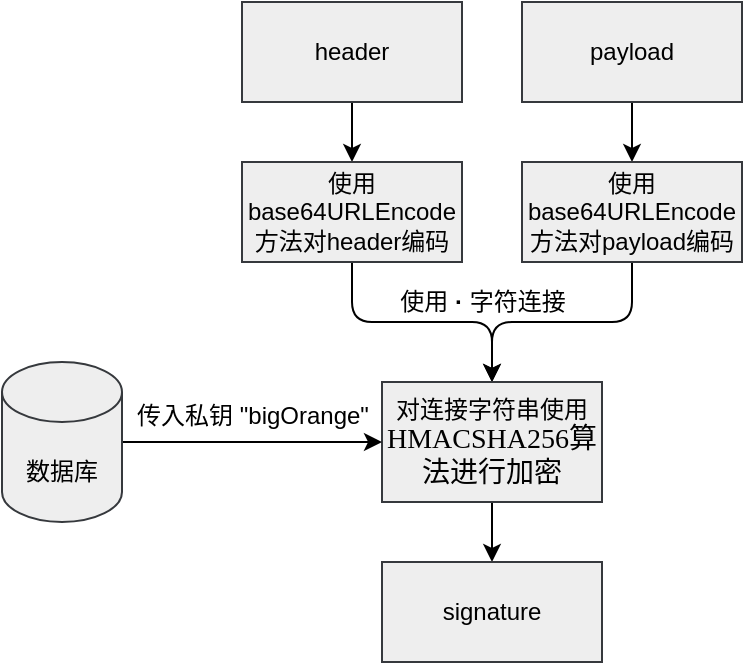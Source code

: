 <mxfile>
    <diagram id="BcdHflznu39TDv1roLz1" name="签名">
        <mxGraphModel dx="1298" dy="593" grid="1" gridSize="10" guides="1" tooltips="1" connect="1" arrows="1" fold="1" page="1" pageScale="1" pageWidth="1200" pageHeight="1600" background="#ffffff" math="0" shadow="0">
            <root>
                <mxCell id="9ROV0vnIQZxQ3u41oAfK-0"/>
                <mxCell id="9ROV0vnIQZxQ3u41oAfK-1" parent="9ROV0vnIQZxQ3u41oAfK-0"/>
                <mxCell id="9ROV0vnIQZxQ3u41oAfK-10" style="edgeStyle=none;html=1;exitX=0.5;exitY=1;exitDx=0;exitDy=0;fontColor=#000000;strokeColor=#000000;" edge="1" parent="9ROV0vnIQZxQ3u41oAfK-1" source="9ROV0vnIQZxQ3u41oAfK-7" target="9ROV0vnIQZxQ3u41oAfK-9">
                    <mxGeometry relative="1" as="geometry"/>
                </mxCell>
                <mxCell id="9ROV0vnIQZxQ3u41oAfK-7" value="&lt;font color=&quot;#000000&quot;&gt;header&lt;/font&gt;" style="rounded=0;whiteSpace=wrap;html=1;fillColor=#eeeeee;strokeColor=#36393d;" vertex="1" parent="9ROV0vnIQZxQ3u41oAfK-1">
                    <mxGeometry x="430" y="100" width="110" height="50" as="geometry"/>
                </mxCell>
                <mxCell id="9ROV0vnIQZxQ3u41oAfK-20" style="edgeStyle=orthogonalEdgeStyle;html=1;exitX=0.5;exitY=1;exitDx=0;exitDy=0;entryX=0.5;entryY=0;entryDx=0;entryDy=0;fontColor=#000000;strokeColor=#000000;" edge="1" parent="9ROV0vnIQZxQ3u41oAfK-1" source="9ROV0vnIQZxQ3u41oAfK-9" target="9ROV0vnIQZxQ3u41oAfK-17">
                    <mxGeometry relative="1" as="geometry"/>
                </mxCell>
                <mxCell id="9ROV0vnIQZxQ3u41oAfK-9" value="&lt;font color=&quot;#000000&quot;&gt;使用 base64URLEncode&lt;br&gt;方法对header编码&lt;br&gt;&lt;/font&gt;" style="rounded=0;whiteSpace=wrap;html=1;fillColor=#eeeeee;strokeColor=#36393d;" vertex="1" parent="9ROV0vnIQZxQ3u41oAfK-1">
                    <mxGeometry x="430" y="180" width="110" height="50" as="geometry"/>
                </mxCell>
                <mxCell id="9ROV0vnIQZxQ3u41oAfK-16" style="edgeStyle=none;html=1;exitX=0.5;exitY=1;exitDx=0;exitDy=0;fontColor=#000000;strokeColor=#000000;" edge="1" parent="9ROV0vnIQZxQ3u41oAfK-1" source="9ROV0vnIQZxQ3u41oAfK-13" target="9ROV0vnIQZxQ3u41oAfK-14">
                    <mxGeometry relative="1" as="geometry"/>
                </mxCell>
                <mxCell id="9ROV0vnIQZxQ3u41oAfK-13" value="&lt;font color=&quot;#000000&quot;&gt;payload&lt;/font&gt;" style="rounded=0;whiteSpace=wrap;html=1;fillColor=#eeeeee;strokeColor=#36393d;" vertex="1" parent="9ROV0vnIQZxQ3u41oAfK-1">
                    <mxGeometry x="570" y="100" width="110" height="50" as="geometry"/>
                </mxCell>
                <mxCell id="9ROV0vnIQZxQ3u41oAfK-21" style="edgeStyle=orthogonalEdgeStyle;html=1;exitX=0.5;exitY=1;exitDx=0;exitDy=0;entryX=0.5;entryY=0;entryDx=0;entryDy=0;fontColor=#000000;strokeColor=#000000;" edge="1" parent="9ROV0vnIQZxQ3u41oAfK-1" source="9ROV0vnIQZxQ3u41oAfK-14" target="9ROV0vnIQZxQ3u41oAfK-17">
                    <mxGeometry relative="1" as="geometry"/>
                </mxCell>
                <mxCell id="9ROV0vnIQZxQ3u41oAfK-14" value="&lt;span style=&quot;color: rgb(0 , 0 , 0)&quot;&gt;使用 base64URLEncode&lt;/span&gt;&lt;br style=&quot;color: rgb(0 , 0 , 0)&quot;&gt;&lt;span style=&quot;color: rgb(0 , 0 , 0)&quot;&gt;方法对payload编码&lt;/span&gt;" style="rounded=0;whiteSpace=wrap;html=1;fillColor=#eeeeee;strokeColor=#36393d;" vertex="1" parent="9ROV0vnIQZxQ3u41oAfK-1">
                    <mxGeometry x="570" y="180" width="110" height="50" as="geometry"/>
                </mxCell>
                <mxCell id="9ROV0vnIQZxQ3u41oAfK-24" style="edgeStyle=orthogonalEdgeStyle;html=1;exitX=0.5;exitY=1;exitDx=0;exitDy=0;entryX=0.5;entryY=0;entryDx=0;entryDy=0;fontColor=#000000;strokeColor=#000000;" edge="1" parent="9ROV0vnIQZxQ3u41oAfK-1" source="9ROV0vnIQZxQ3u41oAfK-17" target="9ROV0vnIQZxQ3u41oAfK-23">
                    <mxGeometry relative="1" as="geometry"/>
                </mxCell>
                <mxCell id="9ROV0vnIQZxQ3u41oAfK-17" value="&lt;font color=&quot;#000000&quot;&gt;对连接字符串使用&lt;/font&gt;&lt;span lang=&quot;EN-US&quot; style=&quot;font-size: 10.5pt ; font-family: &amp;#34;times new roman&amp;#34; , serif&quot;&gt;&lt;font color=&quot;#000000&quot;&gt;HMACSHA256算法进行加密&lt;/font&gt;&lt;/span&gt;" style="rounded=0;whiteSpace=wrap;html=1;fillColor=#eeeeee;strokeColor=#36393d;" vertex="1" parent="9ROV0vnIQZxQ3u41oAfK-1">
                    <mxGeometry x="500" y="290" width="110" height="60" as="geometry"/>
                </mxCell>
                <mxCell id="9ROV0vnIQZxQ3u41oAfK-22" value="使用&lt;b&gt; · &lt;/b&gt;字符连接" style="text;html=1;align=center;verticalAlign=middle;resizable=0;points=[];autosize=1;strokeColor=none;fillColor=none;fontColor=#000000;" vertex="1" parent="9ROV0vnIQZxQ3u41oAfK-1">
                    <mxGeometry x="500" y="240" width="100" height="20" as="geometry"/>
                </mxCell>
                <mxCell id="9ROV0vnIQZxQ3u41oAfK-23" value="&lt;font color=&quot;#000000&quot;&gt;signature&lt;/font&gt;" style="rounded=0;whiteSpace=wrap;html=1;fillColor=#eeeeee;strokeColor=#36393d;" vertex="1" parent="9ROV0vnIQZxQ3u41oAfK-1">
                    <mxGeometry x="500" y="380" width="110" height="50" as="geometry"/>
                </mxCell>
                <mxCell id="9ROV0vnIQZxQ3u41oAfK-31" style="edgeStyle=orthogonalEdgeStyle;html=1;exitX=1;exitY=0.5;exitDx=0;exitDy=0;exitPerimeter=0;entryX=0;entryY=0.5;entryDx=0;entryDy=0;fontSize=16;fontColor=#000000;strokeColor=#000000;" edge="1" parent="9ROV0vnIQZxQ3u41oAfK-1" source="9ROV0vnIQZxQ3u41oAfK-30" target="9ROV0vnIQZxQ3u41oAfK-17">
                    <mxGeometry relative="1" as="geometry"/>
                </mxCell>
                <mxCell id="9ROV0vnIQZxQ3u41oAfK-30" value="&lt;font color=&quot;#000000&quot; style=&quot;font-size: 12px&quot;&gt;数据库&lt;/font&gt;" style="shape=cylinder3;whiteSpace=wrap;html=1;boundedLbl=1;backgroundOutline=1;size=15;fontSize=16;fillColor=#eeeeee;strokeColor=#36393d;" vertex="1" parent="9ROV0vnIQZxQ3u41oAfK-1">
                    <mxGeometry x="310" y="280" width="60" height="80" as="geometry"/>
                </mxCell>
                <mxCell id="9ROV0vnIQZxQ3u41oAfK-32" value="&lt;font style=&quot;font-size: 12px&quot;&gt;传入私钥 &quot;bigOrange&quot;&lt;/font&gt;" style="text;html=1;align=center;verticalAlign=middle;resizable=0;points=[];autosize=1;strokeColor=none;fillColor=none;fontSize=16;fontColor=#000000;" vertex="1" parent="9ROV0vnIQZxQ3u41oAfK-1">
                    <mxGeometry x="370" y="290" width="130" height="30" as="geometry"/>
                </mxCell>
            </root>
        </mxGraphModel>
    </diagram>
    <diagram id="N7C3HSFalQE-rdBdZ_Ay" name="消息通知">
        <mxGraphModel dx="1298" dy="593" grid="1" gridSize="10" guides="1" tooltips="1" connect="1" arrows="1" fold="1" page="1" pageScale="1" pageWidth="1200" pageHeight="1600" background="#ffffff" math="0" shadow="0">
            <root>
                <mxCell id="eQKsQ6Gu9MFF7IRJEBaS-0"/>
                <mxCell id="eQKsQ6Gu9MFF7IRJEBaS-1" parent="eQKsQ6Gu9MFF7IRJEBaS-0"/>
                <mxCell id="MVXsVgIK9NohlvlUpCSr-1" style="edgeStyle=orthogonalEdgeStyle;html=1;exitX=0.5;exitY=1;exitDx=0;exitDy=0;fontColor=#000000;startArrow=baseDash;startFill=0;endArrow=baseDash;endFill=0;strokeColor=#000000;" parent="eQKsQ6Gu9MFF7IRJEBaS-1" source="eQKsQ6Gu9MFF7IRJEBaS-2" edge="1">
                    <mxGeometry relative="1" as="geometry">
                        <mxPoint x="500" y="310" as="targetPoint"/>
                    </mxGeometry>
                </mxCell>
                <mxCell id="eQKsQ6Gu9MFF7IRJEBaS-2" value="&lt;font color=&quot;#000000&quot;&gt;消息通知功能&lt;/font&gt;" style="rounded=1;whiteSpace=wrap;html=1;fillColor=#eeeeee;strokeColor=#36393d;" parent="eQKsQ6Gu9MFF7IRJEBaS-1" vertex="1">
                    <mxGeometry x="440" y="230" width="120" height="50" as="geometry"/>
                </mxCell>
                <mxCell id="eQKsQ6Gu9MFF7IRJEBaS-18" style="edgeStyle=none;html=1;exitX=0.5;exitY=1;exitDx=0;exitDy=0;entryX=0.5;entryY=0;entryDx=0;entryDy=0;fontColor=#000000;strokeColor=#000000;endArrow=none;endFill=0;" parent="eQKsQ6Gu9MFF7IRJEBaS-1" source="eQKsQ6Gu9MFF7IRJEBaS-4" target="eQKsQ6Gu9MFF7IRJEBaS-9" edge="1">
                    <mxGeometry relative="1" as="geometry"/>
                </mxCell>
                <mxCell id="MVXsVgIK9NohlvlUpCSr-0" style="edgeStyle=orthogonalEdgeStyle;html=1;exitX=0.5;exitY=0;exitDx=0;exitDy=0;entryX=0.575;entryY=0.025;entryDx=0;entryDy=0;entryPerimeter=0;fontColor=#000000;strokeColor=#000000;endArrow=baseDash;endFill=0;startArrow=baseDash;startFill=0;" parent="eQKsQ6Gu9MFF7IRJEBaS-1" source="eQKsQ6Gu9MFF7IRJEBaS-4" target="eQKsQ6Gu9MFF7IRJEBaS-8" edge="1">
                    <mxGeometry relative="1" as="geometry">
                        <Array as="points">
                            <mxPoint x="240" y="300"/>
                            <mxPoint x="770" y="300"/>
                            <mxPoint x="770" y="322"/>
                            <mxPoint x="758" y="322"/>
                        </Array>
                    </mxGeometry>
                </mxCell>
                <mxCell id="eQKsQ6Gu9MFF7IRJEBaS-4" value="&lt;font color=&quot;#000000&quot;&gt;点赞消息通知&lt;/font&gt;" style="rounded=1;whiteSpace=wrap;html=1;fillColor=#eeeeee;strokeColor=#36393d;" parent="eQKsQ6Gu9MFF7IRJEBaS-1" vertex="1">
                    <mxGeometry x="180" y="310" width="120" height="60" as="geometry"/>
                </mxCell>
                <mxCell id="eQKsQ6Gu9MFF7IRJEBaS-19" style="edgeStyle=none;html=1;exitX=0.5;exitY=1;exitDx=0;exitDy=0;entryX=0.5;entryY=0;entryDx=0;entryDy=0;fontColor=#000000;strokeColor=#000000;endArrow=none;endFill=0;" parent="eQKsQ6Gu9MFF7IRJEBaS-1" source="eQKsQ6Gu9MFF7IRJEBaS-5" target="eQKsQ6Gu9MFF7IRJEBaS-9" edge="1">
                    <mxGeometry relative="1" as="geometry"/>
                </mxCell>
                <mxCell id="eQKsQ6Gu9MFF7IRJEBaS-5" value="&lt;font color=&quot;#000000&quot;&gt;收藏消息通知&lt;/font&gt;" style="rounded=1;whiteSpace=wrap;html=1;fillColor=#eeeeee;strokeColor=#36393d;" parent="eQKsQ6Gu9MFF7IRJEBaS-1" vertex="1">
                    <mxGeometry x="310" y="310" width="120" height="60" as="geometry"/>
                </mxCell>
                <mxCell id="eQKsQ6Gu9MFF7IRJEBaS-20" style="edgeStyle=none;html=1;exitX=0.5;exitY=1;exitDx=0;exitDy=0;entryX=0.5;entryY=0;entryDx=0;entryDy=0;fontColor=#000000;strokeColor=#000000;endArrow=none;endFill=0;" parent="eQKsQ6Gu9MFF7IRJEBaS-1" source="eQKsQ6Gu9MFF7IRJEBaS-6" target="eQKsQ6Gu9MFF7IRJEBaS-9" edge="1">
                    <mxGeometry relative="1" as="geometry"/>
                </mxCell>
                <mxCell id="eQKsQ6Gu9MFF7IRJEBaS-6" value="&lt;font color=&quot;#000000&quot;&gt;评论消息通知&lt;/font&gt;" style="rounded=1;whiteSpace=wrap;html=1;fillColor=#eeeeee;strokeColor=#36393d;" parent="eQKsQ6Gu9MFF7IRJEBaS-1" vertex="1">
                    <mxGeometry x="440" y="310" width="120" height="60" as="geometry"/>
                </mxCell>
                <mxCell id="eQKsQ6Gu9MFF7IRJEBaS-21" style="edgeStyle=none;html=1;exitX=0.5;exitY=1;exitDx=0;exitDy=0;entryX=0.5;entryY=0;entryDx=0;entryDy=0;fontColor=#000000;strokeColor=#000000;endArrow=none;endFill=0;" parent="eQKsQ6Gu9MFF7IRJEBaS-1" source="eQKsQ6Gu9MFF7IRJEBaS-8" target="eQKsQ6Gu9MFF7IRJEBaS-9" edge="1">
                    <mxGeometry relative="1" as="geometry"/>
                </mxCell>
                <mxCell id="eQKsQ6Gu9MFF7IRJEBaS-8" value="&lt;font color=&quot;#000000&quot;&gt;关注的发布通知&lt;/font&gt;" style="rounded=1;whiteSpace=wrap;html=1;fillColor=#eeeeee;strokeColor=#36393d;" parent="eQKsQ6Gu9MFF7IRJEBaS-1" vertex="1">
                    <mxGeometry x="700" y="310" width="120" height="60" as="geometry"/>
                </mxCell>
                <mxCell id="eQKsQ6Gu9MFF7IRJEBaS-14" style="edgeStyle=none;html=1;exitX=0.5;exitY=1;exitDx=0;exitDy=0;entryX=0.449;entryY=-0.003;entryDx=0;entryDy=0;entryPerimeter=0;fontColor=#000000;strokeColor=#000000;" parent="eQKsQ6Gu9MFF7IRJEBaS-1" source="eQKsQ6Gu9MFF7IRJEBaS-9" target="eQKsQ6Gu9MFF7IRJEBaS-10" edge="1">
                    <mxGeometry relative="1" as="geometry"/>
                </mxCell>
                <mxCell id="eQKsQ6Gu9MFF7IRJEBaS-15" style="edgeStyle=none;html=1;exitX=0.5;exitY=1;exitDx=0;exitDy=0;entryX=0.5;entryY=0;entryDx=0;entryDy=0;fontColor=#000000;strokeColor=#000000;" parent="eQKsQ6Gu9MFF7IRJEBaS-1" source="eQKsQ6Gu9MFF7IRJEBaS-9" target="eQKsQ6Gu9MFF7IRJEBaS-11" edge="1">
                    <mxGeometry relative="1" as="geometry"/>
                </mxCell>
                <mxCell id="eQKsQ6Gu9MFF7IRJEBaS-16" style="edgeStyle=none;html=1;exitX=0.5;exitY=1;exitDx=0;exitDy=0;entryX=0.5;entryY=0;entryDx=0;entryDy=0;fontColor=#000000;strokeColor=#000000;" parent="eQKsQ6Gu9MFF7IRJEBaS-1" source="eQKsQ6Gu9MFF7IRJEBaS-9" target="eQKsQ6Gu9MFF7IRJEBaS-12" edge="1">
                    <mxGeometry relative="1" as="geometry"/>
                </mxCell>
                <mxCell id="eQKsQ6Gu9MFF7IRJEBaS-17" style="edgeStyle=none;html=1;exitX=0.5;exitY=1;exitDx=0;exitDy=0;entryX=0.5;entryY=0;entryDx=0;entryDy=0;fontColor=#000000;strokeColor=#000000;" parent="eQKsQ6Gu9MFF7IRJEBaS-1" source="eQKsQ6Gu9MFF7IRJEBaS-9" target="eQKsQ6Gu9MFF7IRJEBaS-13" edge="1">
                    <mxGeometry relative="1" as="geometry"/>
                </mxCell>
                <mxCell id="MVXsVgIK9NohlvlUpCSr-5" style="edgeStyle=orthogonalEdgeStyle;html=1;exitX=1;exitY=0.5;exitDx=0;exitDy=0;fontColor=#000000;startArrow=baseDash;startFill=0;endArrow=classic;endFill=1;strokeColor=#000000;" parent="eQKsQ6Gu9MFF7IRJEBaS-1" source="eQKsQ6Gu9MFF7IRJEBaS-9" target="MVXsVgIK9NohlvlUpCSr-4" edge="1">
                    <mxGeometry relative="1" as="geometry"/>
                </mxCell>
                <mxCell id="nAD-Pj-g5CkP9WashyBf-1" style="edgeStyle=none;html=1;exitX=0.5;exitY=1;exitDx=0;exitDy=0;entryX=0.5;entryY=0;entryDx=0;entryDy=0;endArrow=classic;endFill=1;strokeColor=#000000;" parent="eQKsQ6Gu9MFF7IRJEBaS-1" source="eQKsQ6Gu9MFF7IRJEBaS-9" target="egMaNGLCJkewY3Spsi8y-2" edge="1">
                    <mxGeometry relative="1" as="geometry"/>
                </mxCell>
                <mxCell id="eQKsQ6Gu9MFF7IRJEBaS-9" value="&lt;font color=&quot;#000000&quot;&gt;BasePage&lt;/font&gt;" style="rounded=1;whiteSpace=wrap;html=1;fillColor=#eeeeee;strokeColor=#36393d;" parent="eQKsQ6Gu9MFF7IRJEBaS-1" vertex="1">
                    <mxGeometry x="440" y="440" width="120" height="60" as="geometry"/>
                </mxCell>
                <mxCell id="eQKsQ6Gu9MFF7IRJEBaS-10" value="&lt;font color=&quot;#000000&quot;&gt;点赞通知页&lt;/font&gt;" style="rounded=1;whiteSpace=wrap;html=1;fillColor=#eeeeee;strokeColor=#36393d;" parent="eQKsQ6Gu9MFF7IRJEBaS-1" vertex="1">
                    <mxGeometry x="180" y="530" width="120" height="60" as="geometry"/>
                </mxCell>
                <mxCell id="eQKsQ6Gu9MFF7IRJEBaS-11" value="&lt;font color=&quot;#000000&quot;&gt;收藏通知页&lt;/font&gt;" style="rounded=1;whiteSpace=wrap;html=1;fillColor=#eeeeee;strokeColor=#36393d;" parent="eQKsQ6Gu9MFF7IRJEBaS-1" vertex="1">
                    <mxGeometry x="310" y="530" width="120" height="60" as="geometry"/>
                </mxCell>
                <mxCell id="eQKsQ6Gu9MFF7IRJEBaS-12" value="&lt;font color=&quot;#000000&quot;&gt;评论通知页&lt;/font&gt;" style="rounded=1;whiteSpace=wrap;html=1;fillColor=#eeeeee;strokeColor=#36393d;" parent="eQKsQ6Gu9MFF7IRJEBaS-1" vertex="1">
                    <mxGeometry x="440" y="530" width="120" height="60" as="geometry"/>
                </mxCell>
                <mxCell id="eQKsQ6Gu9MFF7IRJEBaS-13" value="&lt;font color=&quot;#000000&quot;&gt;关注通知页&lt;/font&gt;" style="rounded=1;whiteSpace=wrap;html=1;fillColor=#eeeeee;strokeColor=#36393d;" parent="eQKsQ6Gu9MFF7IRJEBaS-1" vertex="1">
                    <mxGeometry x="700" y="530" width="120" height="60" as="geometry"/>
                </mxCell>
                <mxCell id="eQKsQ6Gu9MFF7IRJEBaS-22" value="点赞参数" style="text;html=1;align=center;verticalAlign=middle;resizable=0;points=[];autosize=1;strokeColor=none;fillColor=none;fontColor=#000000;rotation=15;" parent="eQKsQ6Gu9MFF7IRJEBaS-1" vertex="1">
                    <mxGeometry x="270" y="390" width="60" height="20" as="geometry"/>
                </mxCell>
                <mxCell id="eQKsQ6Gu9MFF7IRJEBaS-23" value="收藏参数" style="text;html=1;align=center;verticalAlign=middle;resizable=0;points=[];autosize=1;strokeColor=none;fillColor=none;fontColor=#000000;rotation=30;" parent="eQKsQ6Gu9MFF7IRJEBaS-1" vertex="1">
                    <mxGeometry x="360" y="390" width="60" height="20" as="geometry"/>
                </mxCell>
                <mxCell id="eQKsQ6Gu9MFF7IRJEBaS-24" value="评论参数" style="text;html=1;align=center;verticalAlign=middle;resizable=0;points=[];autosize=1;strokeColor=none;fillColor=none;fontColor=#000000;rotation=274;" parent="eQKsQ6Gu9MFF7IRJEBaS-1" vertex="1">
                    <mxGeometry x="450" y="390" width="60" height="20" as="geometry"/>
                </mxCell>
                <mxCell id="eQKsQ6Gu9MFF7IRJEBaS-25" value="关注发布参数" style="text;html=1;align=center;verticalAlign=middle;resizable=0;points=[];autosize=1;strokeColor=none;fillColor=none;fontColor=#000000;rotation=345;" parent="eQKsQ6Gu9MFF7IRJEBaS-1" vertex="1">
                    <mxGeometry x="650" y="390" width="90" height="20" as="geometry"/>
                </mxCell>
                <mxCell id="MVXsVgIK9NohlvlUpCSr-9" style="html=1;exitX=0;exitY=0;exitDx=0;exitDy=52.5;exitPerimeter=0;fontColor=#000000;startArrow=baseDash;startFill=0;endArrow=classic;endFill=1;strokeColor=#000000;" parent="eQKsQ6Gu9MFF7IRJEBaS-1" source="MVXsVgIK9NohlvlUpCSr-4" edge="1">
                    <mxGeometry relative="1" as="geometry">
                        <mxPoint x="559" y="482" as="targetPoint"/>
                    </mxGeometry>
                </mxCell>
                <mxCell id="MVXsVgIK9NohlvlUpCSr-4" value="&lt;font color=&quot;#000000&quot;&gt;数据库&lt;/font&gt;" style="shape=cylinder3;whiteSpace=wrap;html=1;boundedLbl=1;backgroundOutline=1;size=15;fillColor=#eeeeee;strokeColor=#36393d;" parent="eQKsQ6Gu9MFF7IRJEBaS-1" vertex="1">
                    <mxGeometry x="650" y="430" width="60" height="80" as="geometry"/>
                </mxCell>
                <mxCell id="MVXsVgIK9NohlvlUpCSr-6" value="调用对应接口" style="text;html=1;align=center;verticalAlign=middle;resizable=0;points=[];autosize=1;strokeColor=none;fillColor=none;fontColor=#000000;" parent="eQKsQ6Gu9MFF7IRJEBaS-1" vertex="1">
                    <mxGeometry x="560" y="450" width="90" height="20" as="geometry"/>
                </mxCell>
                <mxCell id="MVXsVgIK9NohlvlUpCSr-10" value="返回对应信息" style="text;html=1;align=center;verticalAlign=middle;resizable=0;points=[];autosize=1;strokeColor=none;fillColor=none;fontColor=#000000;rotation=0;" parent="eQKsQ6Gu9MFF7IRJEBaS-1" vertex="1">
                    <mxGeometry x="560" y="480" width="90" height="20" as="geometry"/>
                </mxCell>
                <mxCell id="nAD-Pj-g5CkP9WashyBf-2" style="edgeStyle=none;html=1;exitX=0.5;exitY=1;exitDx=0;exitDy=0;entryX=0.5;entryY=0;entryDx=0;entryDy=0;endArrow=none;endFill=0;strokeColor=#000000;" parent="eQKsQ6Gu9MFF7IRJEBaS-1" source="egMaNGLCJkewY3Spsi8y-1" target="eQKsQ6Gu9MFF7IRJEBaS-9" edge="1">
                    <mxGeometry relative="1" as="geometry"/>
                </mxCell>
                <mxCell id="egMaNGLCJkewY3Spsi8y-1" value="&lt;font color=&quot;#000000&quot;&gt;关注消息通知&lt;/font&gt;" style="rounded=1;whiteSpace=wrap;html=1;fillColor=#eeeeee;strokeColor=#36393d;" parent="eQKsQ6Gu9MFF7IRJEBaS-1" vertex="1">
                    <mxGeometry x="570" y="310" width="120" height="60" as="geometry"/>
                </mxCell>
                <mxCell id="egMaNGLCJkewY3Spsi8y-2" value="&lt;font color=&quot;#000000&quot;&gt;关注消息通知页&lt;/font&gt;" style="rounded=1;whiteSpace=wrap;html=1;fillColor=#eeeeee;strokeColor=#36393d;" parent="eQKsQ6Gu9MFF7IRJEBaS-1" vertex="1">
                    <mxGeometry x="580" y="530" width="110" height="60" as="geometry"/>
                </mxCell>
                <mxCell id="nAD-Pj-g5CkP9WashyBf-0" value="关注参数" style="text;html=1;align=center;verticalAlign=middle;resizable=0;points=[];autosize=1;strokeColor=none;fillColor=none;fontColor=#000000;rotation=334;" parent="eQKsQ6Gu9MFF7IRJEBaS-1" vertex="1">
                    <mxGeometry x="530" y="380" width="60" height="20" as="geometry"/>
                </mxCell>
            </root>
        </mxGraphModel>
    </diagram>
    <diagram id="kk6zQJibq-MgPFUbyDco" name="模块划分">
        <mxGraphModel dx="944" dy="593" grid="1" gridSize="10" guides="1" tooltips="1" connect="1" arrows="1" fold="1" page="1" pageScale="1" pageWidth="1200" pageHeight="1600" background="#ffffff" math="0" shadow="0">
            <root>
                <mxCell id="4KVV0N69H9el23A9rgJL-0"/>
                <mxCell id="4KVV0N69H9el23A9rgJL-1" parent="4KVV0N69H9el23A9rgJL-0"/>
                <mxCell id="NfRVnCj7Vk-52Sn_ldAf-11" style="html=1;exitX=0.5;exitY=1;exitDx=0;exitDy=0;fontColor=#000000;startArrow=baseDash;startFill=0;endArrow=baseDash;endFill=0;strokeColor=#000000;elbow=vertical;" parent="4KVV0N69H9el23A9rgJL-1" source="m_u5HLIPpOyVxWLnKBON-0" edge="1">
                    <mxGeometry relative="1" as="geometry">
                        <mxPoint x="500" y="140" as="targetPoint"/>
                    </mxGeometry>
                </mxCell>
                <mxCell id="m_u5HLIPpOyVxWLnKBON-0" value="&lt;font color=&quot;#000000&quot;&gt;系统模块划分&lt;/font&gt;" style="rounded=1;whiteSpace=wrap;html=1;fillColor=#eeeeee;strokeColor=#36393d;" parent="4KVV0N69H9el23A9rgJL-1" vertex="1">
                    <mxGeometry x="440" y="40" width="120" height="60" as="geometry"/>
                </mxCell>
                <mxCell id="NfRVnCj7Vk-52Sn_ldAf-10" style="edgeStyle=orthogonalEdgeStyle;html=1;exitX=0.5;exitY=0;exitDx=0;exitDy=0;entryX=0.5;entryY=0;entryDx=0;entryDy=0;fontColor=#000000;strokeColor=#000000;elbow=vertical;endArrow=baseDash;endFill=0;startArrow=baseDash;startFill=0;" parent="4KVV0N69H9el23A9rgJL-1" source="NfRVnCj7Vk-52Sn_ldAf-1" target="NfRVnCj7Vk-52Sn_ldAf-5" edge="1">
                    <mxGeometry relative="1" as="geometry">
                        <Array as="points">
                            <mxPoint x="170" y="140"/>
                            <mxPoint x="820" y="140"/>
                        </Array>
                    </mxGeometry>
                </mxCell>
                <mxCell id="NfRVnCj7Vk-52Sn_ldAf-1" value="&lt;font color=&quot;#000000&quot;&gt;注册登录模块&lt;/font&gt;" style="rounded=1;whiteSpace=wrap;html=1;fillColor=#eeeeee;strokeColor=#36393d;" parent="4KVV0N69H9el23A9rgJL-1" vertex="1">
                    <mxGeometry x="110" y="180" width="120" height="60" as="geometry"/>
                </mxCell>
                <mxCell id="NfRVnCj7Vk-52Sn_ldAf-12" style="edgeStyle=orthogonalEdgeStyle;html=1;exitX=0.5;exitY=0;exitDx=0;exitDy=0;fontColor=#000000;startArrow=baseDash;startFill=0;endArrow=baseDash;endFill=0;strokeColor=#000000;elbow=vertical;" parent="4KVV0N69H9el23A9rgJL-1" source="NfRVnCj7Vk-52Sn_ldAf-2" edge="1">
                    <mxGeometry relative="1" as="geometry">
                        <mxPoint x="340" y="140" as="targetPoint"/>
                    </mxGeometry>
                </mxCell>
                <mxCell id="NfRVnCj7Vk-52Sn_ldAf-2" value="&lt;font color=&quot;#000000&quot;&gt;搜索模块&lt;/font&gt;" style="rounded=1;whiteSpace=wrap;html=1;fillColor=#eeeeee;strokeColor=#36393d;" parent="4KVV0N69H9el23A9rgJL-1" vertex="1">
                    <mxGeometry x="280" y="180" width="120" height="60" as="geometry"/>
                </mxCell>
                <mxCell id="NfRVnCj7Vk-52Sn_ldAf-13" style="edgeStyle=orthogonalEdgeStyle;html=1;exitX=0.5;exitY=0;exitDx=0;exitDy=0;fontColor=#000000;startArrow=baseDash;startFill=0;endArrow=baseDash;endFill=0;strokeColor=#000000;elbow=vertical;" parent="4KVV0N69H9el23A9rgJL-1" source="NfRVnCj7Vk-52Sn_ldAf-3" edge="1">
                    <mxGeometry relative="1" as="geometry">
                        <mxPoint x="500" y="140" as="targetPoint"/>
                    </mxGeometry>
                </mxCell>
                <mxCell id="NfRVnCj7Vk-52Sn_ldAf-3" value="&lt;font color=&quot;#000000&quot;&gt;商品模块&lt;/font&gt;" style="rounded=1;whiteSpace=wrap;html=1;fillColor=#eeeeee;strokeColor=#36393d;" parent="4KVV0N69H9el23A9rgJL-1" vertex="1">
                    <mxGeometry x="440" y="180" width="120" height="60" as="geometry"/>
                </mxCell>
                <mxCell id="NfRVnCj7Vk-52Sn_ldAf-14" style="edgeStyle=orthogonalEdgeStyle;html=1;exitX=0.5;exitY=0;exitDx=0;exitDy=0;fontColor=#000000;startArrow=baseDash;startFill=0;endArrow=baseDash;endFill=0;strokeColor=#000000;elbow=vertical;" parent="4KVV0N69H9el23A9rgJL-1" source="NfRVnCj7Vk-52Sn_ldAf-4" edge="1">
                    <mxGeometry relative="1" as="geometry">
                        <mxPoint x="660" y="140" as="targetPoint"/>
                    </mxGeometry>
                </mxCell>
                <mxCell id="NfRVnCj7Vk-52Sn_ldAf-4" value="&lt;font color=&quot;#000000&quot;&gt;消息模块&lt;/font&gt;" style="rounded=1;whiteSpace=wrap;html=1;fillColor=#eeeeee;strokeColor=#36393d;" parent="4KVV0N69H9el23A9rgJL-1" vertex="1">
                    <mxGeometry x="600" y="180" width="120" height="60" as="geometry"/>
                </mxCell>
                <mxCell id="NfRVnCj7Vk-52Sn_ldAf-5" value="&lt;font color=&quot;#000000&quot;&gt;用户模块&lt;/font&gt;" style="rounded=1;whiteSpace=wrap;html=1;fillColor=#eeeeee;strokeColor=#36393d;" parent="4KVV0N69H9el23A9rgJL-1" vertex="1">
                    <mxGeometry x="760" y="180" width="120" height="60" as="geometry"/>
                </mxCell>
                <mxCell id="NfRVnCj7Vk-52Sn_ldAf-15" value="&lt;font color=&quot;#000000&quot;&gt;注册&lt;/font&gt;" style="ellipse;whiteSpace=wrap;html=1;fillColor=#eeeeee;strokeColor=#36393d;" parent="4KVV0N69H9el23A9rgJL-1" vertex="1">
                    <mxGeometry x="90" y="261.25" width="70" height="70" as="geometry"/>
                </mxCell>
                <mxCell id="NfRVnCj7Vk-52Sn_ldAf-16" value="&lt;font color=&quot;#000000&quot;&gt;登录&lt;/font&gt;" style="ellipse;whiteSpace=wrap;html=1;fillColor=#eeeeee;strokeColor=#36393d;" parent="4KVV0N69H9el23A9rgJL-1" vertex="1">
                    <mxGeometry x="170" y="261.25" width="70" height="70" as="geometry"/>
                </mxCell>
                <mxCell id="NfRVnCj7Vk-52Sn_ldAf-18" value="&lt;font color=&quot;#000000&quot;&gt;搜索用户&lt;/font&gt;" style="ellipse;whiteSpace=wrap;html=1;fillColor=#eeeeee;strokeColor=#36393d;" parent="4KVV0N69H9el23A9rgJL-1" vertex="1">
                    <mxGeometry x="270" y="260" width="70" height="70" as="geometry"/>
                </mxCell>
                <mxCell id="NfRVnCj7Vk-52Sn_ldAf-19" value="&lt;font color=&quot;#000000&quot;&gt;搜索商品&lt;/font&gt;" style="ellipse;whiteSpace=wrap;html=1;fillColor=#eeeeee;strokeColor=#36393d;" parent="4KVV0N69H9el23A9rgJL-1" vertex="1">
                    <mxGeometry x="350" y="261.25" width="70" height="70" as="geometry"/>
                </mxCell>
                <mxCell id="NfRVnCj7Vk-52Sn_ldAf-20" value="&lt;font color=&quot;#000000&quot;&gt;发布商品&lt;/font&gt;" style="ellipse;whiteSpace=wrap;html=1;fillColor=#eeeeee;strokeColor=#36393d;" parent="4KVV0N69H9el23A9rgJL-1" vertex="1">
                    <mxGeometry x="430" y="261.25" width="70" height="70" as="geometry"/>
                </mxCell>
                <mxCell id="NfRVnCj7Vk-52Sn_ldAf-22" value="&lt;font color=&quot;#000000&quot;&gt;商品详情展示&lt;/font&gt;" style="ellipse;whiteSpace=wrap;html=1;fillColor=#eeeeee;strokeColor=#36393d;" parent="4KVV0N69H9el23A9rgJL-1" vertex="1">
                    <mxGeometry x="430" y="341.25" width="70" height="70" as="geometry"/>
                </mxCell>
                <mxCell id="NfRVnCj7Vk-52Sn_ldAf-23" value="&lt;font color=&quot;#000000&quot;&gt;点赞、收藏、评论&lt;/font&gt;" style="ellipse;whiteSpace=wrap;html=1;fillColor=#eeeeee;strokeColor=#36393d;" parent="4KVV0N69H9el23A9rgJL-1" vertex="1">
                    <mxGeometry x="510" y="341.25" width="70" height="70" as="geometry"/>
                </mxCell>
                <mxCell id="NfRVnCj7Vk-52Sn_ldAf-24" value="&lt;font color=&quot;#000000&quot;&gt;用户在线通信&lt;/font&gt;" style="ellipse;whiteSpace=wrap;html=1;fillColor=#eeeeee;strokeColor=#36393d;" parent="4KVV0N69H9el23A9rgJL-1" vertex="1">
                    <mxGeometry x="590" y="260" width="70" height="70" as="geometry"/>
                </mxCell>
                <mxCell id="NfRVnCj7Vk-52Sn_ldAf-25" value="&lt;font color=&quot;#000000&quot;&gt;点赞、收藏、评论、关注和发布通知&lt;/font&gt;" style="ellipse;whiteSpace=wrap;html=1;fillColor=#eeeeee;strokeColor=#36393d;" parent="4KVV0N69H9el23A9rgJL-1" vertex="1">
                    <mxGeometry x="670" y="261.25" width="70" height="70" as="geometry"/>
                </mxCell>
                <mxCell id="NfRVnCj7Vk-52Sn_ldAf-26" value="&lt;font color=&quot;#000000&quot;&gt;商品上/下架&lt;/font&gt;" style="ellipse;whiteSpace=wrap;html=1;fillColor=#eeeeee;strokeColor=#36393d;" parent="4KVV0N69H9el23A9rgJL-1" vertex="1">
                    <mxGeometry x="430" y="421.25" width="70" height="70" as="geometry"/>
                </mxCell>
                <mxCell id="NfRVnCj7Vk-52Sn_ldAf-21" value="&lt;font color=&quot;#000000&quot;&gt;分类展示商品&lt;/font&gt;" style="ellipse;whiteSpace=wrap;html=1;fillColor=#eeeeee;strokeColor=#36393d;" parent="4KVV0N69H9el23A9rgJL-1" vertex="1">
                    <mxGeometry x="510" y="261.25" width="70" height="70" as="geometry"/>
                </mxCell>
                <mxCell id="NfRVnCj7Vk-52Sn_ldAf-28" value="&lt;font color=&quot;#000000&quot;&gt;修改用户信息&lt;/font&gt;" style="ellipse;whiteSpace=wrap;html=1;fillColor=#eeeeee;strokeColor=#36393d;" parent="4KVV0N69H9el23A9rgJL-1" vertex="1">
                    <mxGeometry x="760" y="260" width="70" height="70" as="geometry"/>
                </mxCell>
                <mxCell id="NfRVnCj7Vk-52Sn_ldAf-29" value="&lt;font color=&quot;#000000&quot;&gt;用户信息展示&lt;/font&gt;" style="ellipse;whiteSpace=wrap;html=1;fillColor=#eeeeee;strokeColor=#36393d;" parent="4KVV0N69H9el23A9rgJL-1" vertex="1">
                    <mxGeometry x="840" y="260" width="70" height="70" as="geometry"/>
                </mxCell>
                <mxCell id="NfRVnCj7Vk-52Sn_ldAf-30" value="&lt;font color=&quot;#000000&quot;&gt;历史信息统计&lt;/font&gt;" style="ellipse;whiteSpace=wrap;html=1;fillColor=#eeeeee;strokeColor=#36393d;" parent="4KVV0N69H9el23A9rgJL-1" vertex="1">
                    <mxGeometry x="760" y="341.25" width="70" height="70" as="geometry"/>
                </mxCell>
                <mxCell id="NfRVnCj7Vk-52Sn_ldAf-32" value="&lt;font color=&quot;#000000&quot;&gt;注销登录&lt;/font&gt;" style="ellipse;whiteSpace=wrap;html=1;fillColor=#eeeeee;strokeColor=#36393d;" parent="4KVV0N69H9el23A9rgJL-1" vertex="1">
                    <mxGeometry x="840" y="341.25" width="70" height="70" as="geometry"/>
                </mxCell>
                <mxCell id="NfRVnCj7Vk-52Sn_ldAf-34" value="&lt;font color=&quot;#000000&quot;&gt;用户关注&lt;/font&gt;" style="ellipse;whiteSpace=wrap;html=1;fillColor=#eeeeee;strokeColor=#36393d;" parent="4KVV0N69H9el23A9rgJL-1" vertex="1">
                    <mxGeometry x="760" y="421.25" width="70" height="70" as="geometry"/>
                </mxCell>
            </root>
        </mxGraphModel>
    </diagram>
    <diagram id="pKQvndSYnlC8ry1JB6dI" name="后端网络监听">
        <mxGraphModel dx="944" dy="593" grid="1" gridSize="10" guides="1" tooltips="1" connect="1" arrows="1" fold="1" page="1" pageScale="1" pageWidth="1200" pageHeight="1600" background="#ffffff" math="0" shadow="0">
            <root>
                <mxCell id="XKDWOMNg7iPON-jxh6hn-0"/>
                <mxCell id="XKDWOMNg7iPON-jxh6hn-1" parent="XKDWOMNg7iPON-jxh6hn-0"/>
                <mxCell id="XKDWOMNg7iPON-jxh6hn-6" value="&lt;span style=&quot;color: rgb(0 , 0 , 0) ; font-family: &amp;#34;helvetica&amp;#34; ; font-size: 13px ; font-style: normal ; font-weight: 400 ; letter-spacing: normal ; text-align: center ; text-indent: 0px ; text-transform: none ; word-spacing: 0px ; display: inline ; float: none&quot;&gt;express实例&lt;/span&gt;" style="text;whiteSpace=wrap;html=1;fontSize=13;fontColor=#000000;" parent="XKDWOMNg7iPON-jxh6hn-1" vertex="1">
                    <mxGeometry x="630" y="160" width="100" height="30" as="geometry"/>
                </mxCell>
                <mxCell id="XKDWOMNg7iPON-jxh6hn-7" value="绑定路由实例、设置中间件、处理跨域等" style="text;html=1;align=center;verticalAlign=middle;resizable=0;points=[];autosize=1;strokeColor=none;fillColor=none;fontSize=13;fontColor=#000000;" parent="XKDWOMNg7iPON-jxh6hn-1" vertex="1">
                    <mxGeometry x="550" y="190" width="250" height="20" as="geometry"/>
                </mxCell>
                <mxCell id="XKDWOMNg7iPON-jxh6hn-9" value="HTTP实例" style="text;html=1;align=center;verticalAlign=middle;resizable=0;points=[];autosize=1;strokeColor=none;fillColor=none;fontSize=13;fontColor=#000000;" parent="XKDWOMNg7iPON-jxh6hn-1" vertex="1">
                    <mxGeometry x="635" y="110" width="80" height="20" as="geometry"/>
                </mxCell>
                <mxCell id="XKDWOMNg7iPON-jxh6hn-10" value="绑定express实例，监听8080端口号" style="text;html=1;align=center;verticalAlign=middle;resizable=0;points=[];autosize=1;strokeColor=none;fillColor=none;fontSize=13;fontColor=#000000;" parent="XKDWOMNg7iPON-jxh6hn-1" vertex="1">
                    <mxGeometry x="565" y="130" width="220" height="20" as="geometry"/>
                </mxCell>
                <mxCell id="XKDWOMNg7iPON-jxh6hn-11" value="路由实例" style="text;html=1;align=center;verticalAlign=middle;resizable=0;points=[];autosize=1;strokeColor=none;fillColor=none;fontSize=13;fontColor=#000000;" parent="XKDWOMNg7iPON-jxh6hn-1" vertex="1">
                    <mxGeometry x="645" y="230" width="70" height="20" as="geometry"/>
                </mxCell>
                <mxCell id="XKDWOMNg7iPON-jxh6hn-13" value="" style="ellipse;whiteSpace=wrap;html=1;labelBackgroundColor=none;fontSize=13;fontColor=#000000;strokeColor=#000000;fillColor=none;" parent="XKDWOMNg7iPON-jxh6hn-1" vertex="1">
                    <mxGeometry x="450" y="110" width="460" height="230" as="geometry"/>
                </mxCell>
                <mxCell id="XKDWOMNg7iPON-jxh6hn-14" value="" style="ellipse;whiteSpace=wrap;html=1;labelBackgroundColor=none;fontSize=13;fontColor=#000000;strokeColor=#000000;fillColor=none;" parent="XKDWOMNg7iPON-jxh6hn-1" vertex="1">
                    <mxGeometry x="495" y="160" width="360" height="170" as="geometry"/>
                </mxCell>
                <mxCell id="XKDWOMNg7iPON-jxh6hn-15" value="&lt;br style=&quot;font-family: &amp;#34;helvetica&amp;#34; ; font-size: 12px&quot;&gt;&lt;font style=&quot;font-family: &amp;#34;helvetica&amp;#34;&quot;&gt;/login ----&amp;gt; 登录&lt;br&gt;/register ----&amp;gt; 注册&lt;br&gt;&lt;/font&gt;&lt;span&gt;......&lt;/span&gt;" style="ellipse;whiteSpace=wrap;html=1;labelBackgroundColor=none;fontSize=13;fontColor=#000000;strokeColor=#000000;fillColor=none;" parent="XKDWOMNg7iPON-jxh6hn-1" vertex="1">
                    <mxGeometry x="577.5" y="220" width="195" height="100" as="geometry"/>
                </mxCell>
            </root>
        </mxGraphModel>
    </diagram>
    <diagram id="zIIQynt18CBYxthw4xad" name="网络请求模型">
        <mxGraphModel dx="944" dy="593" grid="1" gridSize="10" guides="1" tooltips="1" connect="1" arrows="1" fold="1" page="1" pageScale="1" pageWidth="1200" pageHeight="1600" background="#ffffff" math="0" shadow="0">
            <root>
                <mxCell id="zepuyHjXxcMvWAj6FY25-0"/>
                <mxCell id="zepuyHjXxcMvWAj6FY25-1" parent="zepuyHjXxcMvWAj6FY25-0"/>
                <mxCell id="zepuyHjXxcMvWAj6FY25-2" value="&lt;font color=&quot;#000000&quot;&gt;浏览器&lt;/font&gt;" style="rounded=1;whiteSpace=wrap;html=1;fillColor=#eeeeee;strokeColor=#36393d;" parent="zepuyHjXxcMvWAj6FY25-1" vertex="1">
                    <mxGeometry x="160" y="180" width="50" height="150" as="geometry"/>
                </mxCell>
                <mxCell id="zepuyHjXxcMvWAj6FY25-3" value="&lt;font color=&quot;#000000&quot;&gt;服务器&lt;/font&gt;" style="rounded=1;whiteSpace=wrap;html=1;fillColor=#eeeeee;strokeColor=#36393d;" parent="zepuyHjXxcMvWAj6FY25-1" vertex="1">
                    <mxGeometry x="470" y="180" width="50" height="150" as="geometry"/>
                </mxCell>
                <mxCell id="zepuyHjXxcMvWAj6FY25-29" style="edgeStyle=none;html=1;exitX=0.5;exitY=0;exitDx=0;exitDy=0;entryX=0.589;entryY=1.003;entryDx=0;entryDy=0;entryPerimeter=0;fontColor=#000000;strokeColor=#000000;endArrow=none;endFill=0;" parent="zepuyHjXxcMvWAj6FY25-1" source="zepuyHjXxcMvWAj6FY25-4" target="zepuyHjXxcMvWAj6FY25-27" edge="1">
                    <mxGeometry relative="1" as="geometry"/>
                </mxCell>
                <mxCell id="zepuyHjXxcMvWAj6FY25-30" style="edgeStyle=none;html=1;exitX=0.5;exitY=0;exitDx=0;exitDy=0;entryX=0.5;entryY=1;entryDx=0;entryDy=0;fontColor=#000000;strokeColor=#000000;endArrow=none;endFill=0;" parent="zepuyHjXxcMvWAj6FY25-1" source="zepuyHjXxcMvWAj6FY25-4" target="zepuyHjXxcMvWAj6FY25-28" edge="1">
                    <mxGeometry relative="1" as="geometry"/>
                </mxCell>
                <mxCell id="zepuyHjXxcMvWAj6FY25-4" value="&lt;font color=&quot;#000000&quot;&gt;请求拦截器&lt;br&gt;&lt;/font&gt;" style="rounded=1;whiteSpace=wrap;html=1;fillColor=#eeeeee;strokeColor=#36393d;" parent="zepuyHjXxcMvWAj6FY25-1" vertex="1">
                    <mxGeometry x="290" y="180" width="70" height="50" as="geometry"/>
                </mxCell>
                <mxCell id="zepuyHjXxcMvWAj6FY25-10" value="调用接口" style="text;html=1;align=center;verticalAlign=middle;resizable=0;points=[];autosize=1;strokeColor=none;fillColor=none;fontColor=#000000;" parent="zepuyHjXxcMvWAj6FY25-1" vertex="1">
                    <mxGeometry x="210" y="180" width="60" height="20" as="geometry"/>
                </mxCell>
                <mxCell id="zepuyHjXxcMvWAj6FY25-18" style="edgeStyle=none;html=1;fontColor=#000000;strokeColor=#000000;" parent="zepuyHjXxcMvWAj6FY25-1" edge="1">
                    <mxGeometry relative="1" as="geometry">
                        <mxPoint x="360" y="200" as="sourcePoint"/>
                        <mxPoint x="470" y="200" as="targetPoint"/>
                    </mxGeometry>
                </mxCell>
                <mxCell id="zepuyHjXxcMvWAj6FY25-16" value="" style="endArrow=classic;html=1;fontColor=#000000;strokeColor=#000000;entryX=0;entryY=0.5;entryDx=0;entryDy=0;" parent="zepuyHjXxcMvWAj6FY25-1" edge="1">
                    <mxGeometry width="50" height="50" relative="1" as="geometry">
                        <mxPoint x="210" y="200" as="sourcePoint"/>
                        <mxPoint x="290" y="200" as="targetPoint"/>
                    </mxGeometry>
                </mxCell>
                <mxCell id="zepuyHjXxcMvWAj6FY25-19" value="HTTP Request" style="text;html=1;align=center;verticalAlign=middle;resizable=0;points=[];autosize=1;strokeColor=none;fillColor=none;fontColor=#000000;" parent="zepuyHjXxcMvWAj6FY25-1" vertex="1">
                    <mxGeometry x="370" y="180" width="90" height="20" as="geometry"/>
                </mxCell>
                <mxCell id="zepuyHjXxcMvWAj6FY25-25" style="edgeStyle=none;html=1;exitX=0;exitY=0.5;exitDx=0;exitDy=0;fontColor=#000000;strokeColor=#000000;" parent="zepuyHjXxcMvWAj6FY25-1" source="zepuyHjXxcMvWAj6FY25-20" edge="1">
                    <mxGeometry relative="1" as="geometry">
                        <mxPoint x="210" y="305" as="targetPoint"/>
                    </mxGeometry>
                </mxCell>
                <mxCell id="zepuyHjXxcMvWAj6FY25-33" style="edgeStyle=none;html=1;exitX=0.5;exitY=1;exitDx=0;exitDy=0;entryX=0.5;entryY=0;entryDx=0;entryDy=0;fontColor=#000000;strokeColor=#000000;endArrow=none;endFill=0;" parent="zepuyHjXxcMvWAj6FY25-1" source="zepuyHjXxcMvWAj6FY25-20" target="zepuyHjXxcMvWAj6FY25-31" edge="1">
                    <mxGeometry relative="1" as="geometry"/>
                </mxCell>
                <mxCell id="zepuyHjXxcMvWAj6FY25-34" style="edgeStyle=none;html=1;exitX=0.5;exitY=1;exitDx=0;exitDy=0;entryX=0.5;entryY=0;entryDx=0;entryDy=0;fontColor=#000000;strokeColor=#000000;endArrow=none;endFill=0;" parent="zepuyHjXxcMvWAj6FY25-1" source="zepuyHjXxcMvWAj6FY25-20" target="zepuyHjXxcMvWAj6FY25-32" edge="1">
                    <mxGeometry relative="1" as="geometry"/>
                </mxCell>
                <mxCell id="zepuyHjXxcMvWAj6FY25-20" value="&lt;font color=&quot;#000000&quot;&gt;响应拦截器&lt;br&gt;&lt;/font&gt;" style="rounded=1;whiteSpace=wrap;html=1;fillColor=#eeeeee;strokeColor=#36393d;" parent="zepuyHjXxcMvWAj6FY25-1" vertex="1">
                    <mxGeometry x="290" y="280" width="70" height="50" as="geometry"/>
                </mxCell>
                <mxCell id="zepuyHjXxcMvWAj6FY25-22" style="edgeStyle=none;html=1;fontColor=#000000;strokeColor=#000000;" parent="zepuyHjXxcMvWAj6FY25-1" edge="1">
                    <mxGeometry relative="1" as="geometry">
                        <mxPoint x="470" y="304.8" as="sourcePoint"/>
                        <mxPoint x="360" y="304.8" as="targetPoint"/>
                    </mxGeometry>
                </mxCell>
                <mxCell id="zepuyHjXxcMvWAj6FY25-24" value="HTTP Response" style="text;html=1;align=center;verticalAlign=middle;resizable=0;points=[];autosize=1;strokeColor=none;fillColor=none;fontColor=#000000;" parent="zepuyHjXxcMvWAj6FY25-1" vertex="1">
                    <mxGeometry x="365" y="280" width="100" height="20" as="geometry"/>
                </mxCell>
                <mxCell id="zepuyHjXxcMvWAj6FY25-26" value="返回结果" style="text;html=1;align=center;verticalAlign=middle;resizable=0;points=[];autosize=1;strokeColor=none;fillColor=none;fontColor=#000000;" parent="zepuyHjXxcMvWAj6FY25-1" vertex="1">
                    <mxGeometry x="220" y="280" width="60" height="20" as="geometry"/>
                </mxCell>
                <mxCell id="zepuyHjXxcMvWAj6FY25-27" value="&lt;font color=&quot;#000000&quot;&gt;请求前执行操&lt;/font&gt;" style="ellipse;whiteSpace=wrap;html=1;fillColor=#eeeeee;strokeColor=#36393d;" parent="zepuyHjXxcMvWAj6FY25-1" vertex="1">
                    <mxGeometry x="250" y="100" width="70" height="50" as="geometry"/>
                </mxCell>
                <mxCell id="zepuyHjXxcMvWAj6FY25-28" value="&lt;font color=&quot;#000000&quot;&gt;请求错误时执行操作&lt;/font&gt;" style="ellipse;whiteSpace=wrap;html=1;fillColor=#eeeeee;strokeColor=#36393d;" parent="zepuyHjXxcMvWAj6FY25-1" vertex="1">
                    <mxGeometry x="330" y="100" width="70" height="50" as="geometry"/>
                </mxCell>
                <mxCell id="zepuyHjXxcMvWAj6FY25-31" value="&lt;font color=&quot;#000000&quot;&gt;返回结果前执行操作&lt;/font&gt;" style="ellipse;whiteSpace=wrap;html=1;fillColor=#eeeeee;strokeColor=#36393d;" parent="zepuyHjXxcMvWAj6FY25-1" vertex="1">
                    <mxGeometry x="250" y="350" width="70" height="50" as="geometry"/>
                </mxCell>
                <mxCell id="zepuyHjXxcMvWAj6FY25-32" value="&lt;font color=&quot;#000000&quot;&gt;请求错误时执行操作&lt;/font&gt;" style="ellipse;whiteSpace=wrap;html=1;fillColor=#eeeeee;strokeColor=#36393d;" parent="zepuyHjXxcMvWAj6FY25-1" vertex="1">
                    <mxGeometry x="330" y="350" width="70" height="50" as="geometry"/>
                </mxCell>
            </root>
        </mxGraphModel>
    </diagram>
    <diagram id="BrL1E15l8UmM3QOEgPdG" name="在线通信模型">
        <mxGraphModel dx="944" dy="593" grid="1" gridSize="10" guides="1" tooltips="1" connect="1" arrows="1" fold="1" page="1" pageScale="1" pageWidth="1200" pageHeight="1600" background="#ffffff" math="0" shadow="0">
            <root>
                <mxCell id="7NTd7tu9CegQi2d8_Q-I-0"/>
                <mxCell id="7NTd7tu9CegQi2d8_Q-I-1" parent="7NTd7tu9CegQi2d8_Q-I-0"/>
                <mxCell id="7O4Ih37vY5dEzE4oMX9B-3" style="edgeStyle=orthogonalEdgeStyle;html=1;exitX=1;exitY=0.5;exitDx=0;exitDy=0;fontColor=#000000;startArrow=classic;startFill=1;endArrow=none;endFill=0;strokeColor=#000000;" parent="7NTd7tu9CegQi2d8_Q-I-1" source="oI-0pfiLwrlZdEtjEadJ-0" target="oI-0pfiLwrlZdEtjEadJ-2" edge="1">
                    <mxGeometry relative="1" as="geometry"/>
                </mxCell>
                <mxCell id="7O4Ih37vY5dEzE4oMX9B-9" style="edgeStyle=orthogonalEdgeStyle;html=1;exitX=0.5;exitY=0;exitDx=0;exitDy=0;entryX=0.5;entryY=1;entryDx=0;entryDy=0;entryPerimeter=0;fontColor=#000000;startArrow=none;startFill=0;endArrow=classic;endFill=1;strokeColor=#000000;" parent="7NTd7tu9CegQi2d8_Q-I-1" source="oI-0pfiLwrlZdEtjEadJ-0" target="7O4Ih37vY5dEzE4oMX9B-8" edge="1">
                    <mxGeometry relative="1" as="geometry"/>
                </mxCell>
                <mxCell id="7O4Ih37vY5dEzE4oMX9B-13" style="edgeStyle=orthogonalEdgeStyle;html=1;exitX=0.5;exitY=1;exitDx=0;exitDy=0;entryX=0.5;entryY=0;entryDx=0;entryDy=0;fontColor=#000000;startArrow=none;startFill=0;endArrow=classic;endFill=1;strokeColor=#000000;" parent="7NTd7tu9CegQi2d8_Q-I-1" source="oI-0pfiLwrlZdEtjEadJ-0" target="7O4Ih37vY5dEzE4oMX9B-11" edge="1">
                    <mxGeometry relative="1" as="geometry"/>
                </mxCell>
                <mxCell id="oI-0pfiLwrlZdEtjEadJ-0" value="&lt;font color=&quot;#000000&quot;&gt;服务器&lt;/font&gt;" style="rounded=1;whiteSpace=wrap;html=1;fillColor=#eeeeee;strokeColor=#36393d;" parent="7NTd7tu9CegQi2d8_Q-I-1" vertex="1">
                    <mxGeometry x="460" y="190" width="60" height="140" as="geometry"/>
                </mxCell>
                <mxCell id="7O4Ih37vY5dEzE4oMX9B-2" style="edgeStyle=orthogonalEdgeStyle;html=1;exitX=1;exitY=0.5;exitDx=0;exitDy=0;entryX=0;entryY=0.5;entryDx=0;entryDy=0;fontColor=#000000;strokeColor=#000000;endArrow=classic;endFill=1;startArrow=none;startFill=0;" parent="7NTd7tu9CegQi2d8_Q-I-1" source="oI-0pfiLwrlZdEtjEadJ-1" target="oI-0pfiLwrlZdEtjEadJ-0" edge="1">
                    <mxGeometry relative="1" as="geometry"/>
                </mxCell>
                <mxCell id="oI-0pfiLwrlZdEtjEadJ-1" value="&lt;font color=&quot;#000000&quot;&gt;浏览器A&lt;/font&gt;" style="rounded=1;whiteSpace=wrap;html=1;fillColor=#eeeeee;strokeColor=#36393d;" parent="7NTd7tu9CegQi2d8_Q-I-1" vertex="1">
                    <mxGeometry x="270" y="190" width="60" height="140" as="geometry"/>
                </mxCell>
                <mxCell id="oI-0pfiLwrlZdEtjEadJ-2" value="&lt;font color=&quot;#000000&quot;&gt;浏览器B&lt;/font&gt;" style="rounded=1;whiteSpace=wrap;html=1;fillColor=#eeeeee;strokeColor=#36393d;" parent="7NTd7tu9CegQi2d8_Q-I-1" vertex="1">
                    <mxGeometry x="640" y="190" width="60" height="140" as="geometry"/>
                </mxCell>
                <mxCell id="7O4Ih37vY5dEzE4oMX9B-6" value="发送消息&lt;br&gt;" style="text;html=1;align=center;verticalAlign=middle;resizable=0;points=[];autosize=1;strokeColor=none;fillColor=none;fontColor=#000000;" parent="7NTd7tu9CegQi2d8_Q-I-1" vertex="1">
                    <mxGeometry x="360" y="230" width="60" height="20" as="geometry"/>
                </mxCell>
                <mxCell id="7O4Ih37vY5dEzE4oMX9B-7" value="发送消息&lt;br&gt;" style="text;html=1;align=center;verticalAlign=middle;resizable=0;points=[];autosize=1;strokeColor=none;fillColor=none;fontColor=#000000;" parent="7NTd7tu9CegQi2d8_Q-I-1" vertex="1">
                    <mxGeometry x="550" y="230" width="60" height="20" as="geometry"/>
                </mxCell>
                <mxCell id="7O4Ih37vY5dEzE4oMX9B-8" value="&lt;font color=&quot;#000000&quot;&gt;数据库&lt;/font&gt;" style="shape=cylinder3;whiteSpace=wrap;html=1;boundedLbl=1;backgroundOutline=1;size=15;fillColor=#eeeeee;strokeColor=#36393d;" parent="7NTd7tu9CegQi2d8_Q-I-1" vertex="1">
                    <mxGeometry x="460" y="70" width="60" height="80" as="geometry"/>
                </mxCell>
                <mxCell id="7O4Ih37vY5dEzE4oMX9B-10" value="存储" style="text;html=1;align=center;verticalAlign=middle;resizable=0;points=[];autosize=1;strokeColor=none;fillColor=none;fontColor=#000000;" parent="7NTd7tu9CegQi2d8_Q-I-1" vertex="1">
                    <mxGeometry x="490" y="160" width="40" height="20" as="geometry"/>
                </mxCell>
                <mxCell id="7O4Ih37vY5dEzE4oMX9B-15" style="edgeStyle=orthogonalEdgeStyle;html=1;exitX=1;exitY=0.5;exitDx=0;exitDy=0;fontColor=#000000;startArrow=none;startFill=0;endArrow=classic;endFill=1;strokeColor=#000000;" parent="7NTd7tu9CegQi2d8_Q-I-1" source="7O4Ih37vY5dEzE4oMX9B-11" target="oI-0pfiLwrlZdEtjEadJ-2" edge="1">
                    <mxGeometry relative="1" as="geometry"/>
                </mxCell>
                <mxCell id="7O4Ih37vY5dEzE4oMX9B-16" style="edgeStyle=orthogonalEdgeStyle;html=1;exitX=0;exitY=0.5;exitDx=0;exitDy=0;fontColor=#000000;startArrow=none;startFill=0;endArrow=classic;endFill=1;strokeColor=#000000;" parent="7NTd7tu9CegQi2d8_Q-I-1" source="7O4Ih37vY5dEzE4oMX9B-11" target="oI-0pfiLwrlZdEtjEadJ-1" edge="1">
                    <mxGeometry relative="1" as="geometry"/>
                </mxCell>
                <mxCell id="7O4Ih37vY5dEzE4oMX9B-11" value="&lt;font color=&quot;#000000&quot;&gt;公共信道&lt;/font&gt;" style="ellipse;whiteSpace=wrap;html=1;fillColor=#eeeeee;strokeColor=#36393d;" parent="7NTd7tu9CegQi2d8_Q-I-1" vertex="1">
                    <mxGeometry x="430" y="370" width="120" height="80" as="geometry"/>
                </mxCell>
                <mxCell id="7O4Ih37vY5dEzE4oMX9B-14" value="广播" style="text;html=1;align=center;verticalAlign=middle;resizable=0;points=[];autosize=1;strokeColor=none;fillColor=none;fontColor=#000000;" parent="7NTd7tu9CegQi2d8_Q-I-1" vertex="1">
                    <mxGeometry x="490" y="340" width="40" height="20" as="geometry"/>
                </mxCell>
                <mxCell id="7O4Ih37vY5dEzE4oMX9B-18" value="监听消息B" style="text;html=1;align=center;verticalAlign=middle;resizable=0;points=[];autosize=1;strokeColor=none;fillColor=none;fontColor=#000000;" parent="7NTd7tu9CegQi2d8_Q-I-1" vertex="1">
                    <mxGeometry x="580" y="420" width="70" height="20" as="geometry"/>
                </mxCell>
                <mxCell id="7O4Ih37vY5dEzE4oMX9B-19" value="监听消息A" style="text;html=1;align=center;verticalAlign=middle;resizable=0;points=[];autosize=1;strokeColor=none;fillColor=none;fontColor=#000000;" parent="7NTd7tu9CegQi2d8_Q-I-1" vertex="1">
                    <mxGeometry x="335" y="420" width="70" height="20" as="geometry"/>
                </mxCell>
                <mxCell id="7O4Ih37vY5dEzE4oMX9B-20" value="接收消息" style="text;html=1;align=center;verticalAlign=middle;resizable=0;points=[];autosize=1;strokeColor=none;fillColor=none;fontColor=#000000;" parent="7NTd7tu9CegQi2d8_Q-I-1" vertex="1">
                    <mxGeometry x="335" y="380" width="60" height="20" as="geometry"/>
                </mxCell>
                <mxCell id="7O4Ih37vY5dEzE4oMX9B-21" value="接收消息" style="text;html=1;align=center;verticalAlign=middle;resizable=0;points=[];autosize=1;strokeColor=none;fillColor=none;fontColor=#000000;" parent="7NTd7tu9CegQi2d8_Q-I-1" vertex="1">
                    <mxGeometry x="580" y="380" width="60" height="20" as="geometry"/>
                </mxCell>
            </root>
        </mxGraphModel>
    </diagram>
    <diagram id="gwiF5SQZzkAnTG2xJOfP" name="websocket数据包结构">
        <mxGraphModel dx="944" dy="593" grid="1" gridSize="10" guides="1" tooltips="1" connect="1" arrows="1" fold="1" page="1" pageScale="1" pageWidth="1200" pageHeight="1600" background="#ffffff" math="0" shadow="0">
            <root>
                <mxCell id="mIwycMHxhh8zdddHHmGb-0"/>
                <mxCell id="mIwycMHxhh8zdddHHmGb-1" parent="mIwycMHxhh8zdddHHmGb-0"/>
                <mxCell id="mIwycMHxhh8zdddHHmGb-2" value="&lt;font color=&quot;#000000&quot;&gt;0x81&lt;/font&gt;" style="rounded=0;whiteSpace=wrap;html=1;fillColor=#eeeeee;strokeColor=#36393d;" parent="mIwycMHxhh8zdddHHmGb-1" vertex="1">
                    <mxGeometry x="140" y="80" width="90" height="60" as="geometry"/>
                </mxCell>
                <mxCell id="mIwycMHxhh8zdddHHmGb-17" value="&lt;font color=&quot;#000000&quot;&gt;payload_length&lt;br&gt;&amp;lt;=125&lt;/font&gt;" style="rounded=0;whiteSpace=wrap;html=1;fillColor=#eeeeee;strokeColor=#36393d;" parent="mIwycMHxhh8zdddHHmGb-1" vertex="1">
                    <mxGeometry x="230" y="80" width="90" height="60" as="geometry"/>
                </mxCell>
                <mxCell id="mIwycMHxhh8zdddHHmGb-18" value="&lt;font color=&quot;#000000&quot;&gt;masking-key&lt;/font&gt;" style="rounded=0;whiteSpace=wrap;html=1;fillColor=#eeeeee;strokeColor=#36393d;" parent="mIwycMHxhh8zdddHHmGb-1" vertex="1">
                    <mxGeometry x="320" y="80" width="210" height="60" as="geometry"/>
                </mxCell>
                <mxCell id="mIwycMHxhh8zdddHHmGb-19" value="&lt;font color=&quot;#000000&quot;&gt;data&lt;/font&gt;" style="rounded=0;whiteSpace=wrap;html=1;fillColor=#eeeeee;strokeColor=#36393d;" parent="mIwycMHxhh8zdddHHmGb-1" vertex="1">
                    <mxGeometry x="530" y="80" width="190" height="60" as="geometry"/>
                </mxCell>
                <mxCell id="mIwycMHxhh8zdddHHmGb-20" value="&lt;font color=&quot;#000000&quot;&gt;0x81&lt;/font&gt;" style="rounded=0;whiteSpace=wrap;html=1;fillColor=#eeeeee;strokeColor=#36393d;" parent="mIwycMHxhh8zdddHHmGb-1" vertex="1">
                    <mxGeometry x="140" y="180" width="90" height="60" as="geometry"/>
                </mxCell>
                <mxCell id="mIwycMHxhh8zdddHHmGb-21" value="&lt;span style=&quot;color: rgb(0 , 0 , 0)&quot;&gt;payload_length&lt;/span&gt;&lt;font color=&quot;#000000&quot;&gt;&lt;br&gt;=126&lt;/font&gt;" style="rounded=0;whiteSpace=wrap;html=1;fillColor=#eeeeee;strokeColor=#36393d;" parent="mIwycMHxhh8zdddHHmGb-1" vertex="1">
                    <mxGeometry x="230" y="180" width="90" height="60" as="geometry"/>
                </mxCell>
                <mxCell id="mIwycMHxhh8zdddHHmGb-22" value="&lt;font color=&quot;#000000&quot;&gt;data-size&lt;/font&gt;" style="rounded=0;whiteSpace=wrap;html=1;fillColor=#eeeeee;strokeColor=#36393d;" parent="mIwycMHxhh8zdddHHmGb-1" vertex="1">
                    <mxGeometry x="320" y="180" width="140" height="60" as="geometry"/>
                </mxCell>
                <mxCell id="mIwycMHxhh8zdddHHmGb-24" value="&lt;font color=&quot;#000000&quot;&gt;data&lt;/font&gt;" style="rounded=0;whiteSpace=wrap;html=1;fillColor=#eeeeee;strokeColor=#36393d;" parent="mIwycMHxhh8zdddHHmGb-1" vertex="1">
                    <mxGeometry x="670" y="180" width="200" height="60" as="geometry"/>
                </mxCell>
                <mxCell id="mIwycMHxhh8zdddHHmGb-25" value="&lt;font color=&quot;#000000&quot;&gt;0x81&lt;/font&gt;" style="rounded=0;whiteSpace=wrap;html=1;fillColor=#eeeeee;strokeColor=#36393d;" parent="mIwycMHxhh8zdddHHmGb-1" vertex="1">
                    <mxGeometry x="140" y="280" width="90" height="60" as="geometry"/>
                </mxCell>
                <mxCell id="mIwycMHxhh8zdddHHmGb-26" value="&lt;span style=&quot;color: rgb(0 , 0 , 0)&quot;&gt;payload_length&lt;/span&gt;&lt;font color=&quot;#000000&quot;&gt;&lt;br&gt;=127&lt;/font&gt;" style="rounded=0;whiteSpace=wrap;html=1;fillColor=#eeeeee;strokeColor=#36393d;" parent="mIwycMHxhh8zdddHHmGb-1" vertex="1">
                    <mxGeometry x="230" y="280" width="90" height="60" as="geometry"/>
                </mxCell>
                <mxCell id="mIwycMHxhh8zdddHHmGb-27" value="&lt;font color=&quot;#000000&quot;&gt;data-size&lt;/font&gt;" style="rounded=0;whiteSpace=wrap;html=1;fillColor=#eeeeee;strokeColor=#36393d;" parent="mIwycMHxhh8zdddHHmGb-1" vertex="1">
                    <mxGeometry x="320" y="280" width="300" height="60" as="geometry"/>
                </mxCell>
                <mxCell id="mIwycMHxhh8zdddHHmGb-29" value="&lt;font color=&quot;#000000&quot;&gt;data&lt;/font&gt;" style="rounded=0;whiteSpace=wrap;html=1;fillColor=#eeeeee;strokeColor=#36393d;" parent="mIwycMHxhh8zdddHHmGb-1" vertex="1">
                    <mxGeometry x="830" y="280" width="200" height="60" as="geometry"/>
                </mxCell>
                <mxCell id="mIwycMHxhh8zdddHHmGb-30" value="1" style="text;html=1;align=center;verticalAlign=middle;resizable=0;points=[];autosize=1;strokeColor=none;fillColor=none;fontColor=#000000;" parent="mIwycMHxhh8zdddHHmGb-1" vertex="1">
                    <mxGeometry x="180" y="50" width="20" height="20" as="geometry"/>
                </mxCell>
                <mxCell id="mIwycMHxhh8zdddHHmGb-31" value="1" style="text;html=1;align=center;verticalAlign=middle;resizable=0;points=[];autosize=1;strokeColor=none;fillColor=none;fontColor=#000000;" parent="mIwycMHxhh8zdddHHmGb-1" vertex="1">
                    <mxGeometry x="255" y="50" width="20" height="20" as="geometry"/>
                </mxCell>
                <mxCell id="mIwycMHxhh8zdddHHmGb-34" value="4" style="text;html=1;align=center;verticalAlign=middle;resizable=0;points=[];autosize=1;strokeColor=none;fillColor=none;fontColor=#000000;" parent="mIwycMHxhh8zdddHHmGb-1" vertex="1">
                    <mxGeometry x="415" y="50" width="20" height="20" as="geometry"/>
                </mxCell>
                <mxCell id="mIwycMHxhh8zdddHHmGb-39" value="1" style="text;html=1;align=center;verticalAlign=middle;resizable=0;points=[];autosize=1;strokeColor=none;fillColor=none;fontColor=#000000;" parent="mIwycMHxhh8zdddHHmGb-1" vertex="1">
                    <mxGeometry x="180" y="250" width="20" height="20" as="geometry"/>
                </mxCell>
                <mxCell id="mIwycMHxhh8zdddHHmGb-40" value="&lt;span style=&quot;color: rgb(0 , 0 , 0)&quot;&gt;masking-key&lt;/span&gt;" style="rounded=0;whiteSpace=wrap;html=1;fillColor=#eeeeee;strokeColor=#36393d;" parent="mIwycMHxhh8zdddHHmGb-1" vertex="1">
                    <mxGeometry x="460" y="180" width="210" height="60" as="geometry"/>
                </mxCell>
                <mxCell id="mIwycMHxhh8zdddHHmGb-41" value="&lt;span style=&quot;color: rgb(0 , 0 , 0)&quot;&gt;masking-key&lt;/span&gt;" style="rounded=0;whiteSpace=wrap;html=1;fillColor=#eeeeee;strokeColor=#36393d;" parent="mIwycMHxhh8zdddHHmGb-1" vertex="1">
                    <mxGeometry x="620" y="280" width="210" height="60" as="geometry"/>
                </mxCell>
                <mxCell id="mIwycMHxhh8zdddHHmGb-42" value="1" style="text;html=1;align=center;verticalAlign=middle;resizable=0;points=[];autosize=1;strokeColor=none;fillColor=none;fontColor=#000000;" parent="mIwycMHxhh8zdddHHmGb-1" vertex="1">
                    <mxGeometry x="180" y="160" width="20" height="20" as="geometry"/>
                </mxCell>
                <mxCell id="mIwycMHxhh8zdddHHmGb-43" value="1" style="text;html=1;align=center;verticalAlign=middle;resizable=0;points=[];autosize=1;strokeColor=none;fillColor=none;fontColor=#000000;" parent="mIwycMHxhh8zdddHHmGb-1" vertex="1">
                    <mxGeometry x="255" y="160" width="20" height="20" as="geometry"/>
                </mxCell>
                <mxCell id="mIwycMHxhh8zdddHHmGb-44" value="2" style="text;html=1;align=center;verticalAlign=middle;resizable=0;points=[];autosize=1;strokeColor=none;fillColor=none;fontColor=#000000;" parent="mIwycMHxhh8zdddHHmGb-1" vertex="1">
                    <mxGeometry x="390" y="160" width="20" height="20" as="geometry"/>
                </mxCell>
                <mxCell id="mIwycMHxhh8zdddHHmGb-45" value="4" style="text;html=1;align=center;verticalAlign=middle;resizable=0;points=[];autosize=1;strokeColor=none;fillColor=none;fontColor=#000000;" parent="mIwycMHxhh8zdddHHmGb-1" vertex="1">
                    <mxGeometry x="550" y="160" width="20" height="20" as="geometry"/>
                </mxCell>
                <mxCell id="mIwycMHxhh8zdddHHmGb-46" value="1" style="text;html=1;align=center;verticalAlign=middle;resizable=0;points=[];autosize=1;strokeColor=none;fillColor=none;fontColor=#000000;" parent="mIwycMHxhh8zdddHHmGb-1" vertex="1">
                    <mxGeometry x="255" y="250" width="20" height="20" as="geometry"/>
                </mxCell>
                <mxCell id="mIwycMHxhh8zdddHHmGb-48" value="8" style="text;html=1;align=center;verticalAlign=middle;resizable=0;points=[];autosize=1;strokeColor=none;fillColor=none;fontColor=#000000;" parent="mIwycMHxhh8zdddHHmGb-1" vertex="1">
                    <mxGeometry x="460" y="250" width="20" height="20" as="geometry"/>
                </mxCell>
                <mxCell id="mIwycMHxhh8zdddHHmGb-49" value="4" style="text;html=1;align=center;verticalAlign=middle;resizable=0;points=[];autosize=1;strokeColor=none;fillColor=none;fontColor=#000000;" parent="mIwycMHxhh8zdddHHmGb-1" vertex="1">
                    <mxGeometry x="715" y="250" width="20" height="20" as="geometry"/>
                </mxCell>
            </root>
        </mxGraphModel>
    </diagram>
    <diagram id="HtPSFk71poejk8-pgnVl" name="解密流程图">
        <mxGraphModel dx="1001" dy="605" grid="1" gridSize="10" guides="1" tooltips="1" connect="1" arrows="1" fold="1" page="1" pageScale="1" pageWidth="1200" pageHeight="1600" background="#ffffff" math="0" shadow="0">
            <root>
                <mxCell id="hwdqByCpMtE7w0xt6TAB-0"/>
                <mxCell id="hwdqByCpMtE7w0xt6TAB-1" parent="hwdqByCpMtE7w0xt6TAB-0"/>
                <mxCell id="hwdqByCpMtE7w0xt6TAB-4" style="edgeStyle=none;html=1;exitX=0.5;exitY=1;exitDx=0;exitDy=0;entryX=0.5;entryY=0;entryDx=0;entryDy=0;fontColor=#000000;strokeColor=#000000;" edge="1" parent="hwdqByCpMtE7w0xt6TAB-1" source="hwdqByCpMtE7w0xt6TAB-2" target="hwdqByCpMtE7w0xt6TAB-3">
                    <mxGeometry relative="1" as="geometry"/>
                </mxCell>
                <mxCell id="hwdqByCpMtE7w0xt6TAB-2" value="&lt;font color=&quot;#000000&quot;&gt;开始&lt;/font&gt;" style="rounded=1;whiteSpace=wrap;html=1;fillColor=#eeeeee;strokeColor=#36393d;" vertex="1" parent="hwdqByCpMtE7w0xt6TAB-1">
                    <mxGeometry x="380" y="50" width="120" height="60" as="geometry"/>
                </mxCell>
                <mxCell id="hwdqByCpMtE7w0xt6TAB-6" style="edgeStyle=none;html=1;exitX=0.5;exitY=1;exitDx=0;exitDy=0;entryX=0.5;entryY=0;entryDx=0;entryDy=0;fontColor=#000000;strokeColor=#000000;" edge="1" parent="hwdqByCpMtE7w0xt6TAB-1" source="hwdqByCpMtE7w0xt6TAB-3" target="hwdqByCpMtE7w0xt6TAB-5">
                    <mxGeometry relative="1" as="geometry"/>
                </mxCell>
                <mxCell id="hwdqByCpMtE7w0xt6TAB-3" value="&lt;font color=&quot;#000000&quot;&gt;let i =0&lt;br&gt;&lt;/font&gt;" style="rounded=0;whiteSpace=wrap;html=1;fillColor=#eeeeee;strokeColor=#36393d;" vertex="1" parent="hwdqByCpMtE7w0xt6TAB-1">
                    <mxGeometry x="381" y="140" width="120" height="60" as="geometry"/>
                </mxCell>
                <mxCell id="hwdqByCpMtE7w0xt6TAB-8" style="edgeStyle=none;html=1;exitX=0.5;exitY=1;exitDx=0;exitDy=0;entryX=0.5;entryY=0;entryDx=0;entryDy=0;fontColor=#000000;strokeColor=#000000;" edge="1" parent="hwdqByCpMtE7w0xt6TAB-1" source="hwdqByCpMtE7w0xt6TAB-5" target="hwdqByCpMtE7w0xt6TAB-7">
                    <mxGeometry relative="1" as="geometry"/>
                </mxCell>
                <mxCell id="hwdqByCpMtE7w0xt6TAB-17" style="edgeStyle=orthogonalEdgeStyle;html=1;exitX=1;exitY=0.5;exitDx=0;exitDy=0;fontColor=#000000;strokeColor=#000000;" edge="1" parent="hwdqByCpMtE7w0xt6TAB-1" source="hwdqByCpMtE7w0xt6TAB-5" target="hwdqByCpMtE7w0xt6TAB-16">
                    <mxGeometry relative="1" as="geometry"/>
                </mxCell>
                <mxCell id="hwdqByCpMtE7w0xt6TAB-5" value="&lt;font color=&quot;#000000&quot;&gt;i &amp;lt; data.length ?&lt;/font&gt;" style="rhombus;whiteSpace=wrap;html=1;fillColor=#eeeeee;strokeColor=#36393d;" vertex="1" parent="hwdqByCpMtE7w0xt6TAB-1">
                    <mxGeometry x="360" y="230" width="160" height="70" as="geometry"/>
                </mxCell>
                <mxCell id="hwdqByCpMtE7w0xt6TAB-11" style="edgeStyle=none;html=1;exitX=0.5;exitY=1;exitDx=0;exitDy=0;fontColor=#000000;strokeColor=#000000;" edge="1" parent="hwdqByCpMtE7w0xt6TAB-1" source="hwdqByCpMtE7w0xt6TAB-7" target="hwdqByCpMtE7w0xt6TAB-10">
                    <mxGeometry relative="1" as="geometry"/>
                </mxCell>
                <mxCell id="hwdqByCpMtE7w0xt6TAB-7" value="&lt;font color=&quot;#000000&quot;&gt;res[i] = data[i] ^ maskingKey [i % 4]&lt;br&gt;&lt;/font&gt;" style="rounded=0;whiteSpace=wrap;html=1;fillColor=#eeeeee;strokeColor=#36393d;" vertex="1" parent="hwdqByCpMtE7w0xt6TAB-1">
                    <mxGeometry x="320.5" y="330" width="239" height="60" as="geometry"/>
                </mxCell>
                <mxCell id="hwdqByCpMtE7w0xt6TAB-9" value="yes" style="text;html=1;align=center;verticalAlign=middle;resizable=0;points=[];autosize=1;strokeColor=none;fillColor=none;fontColor=#000000;" vertex="1" parent="hwdqByCpMtE7w0xt6TAB-1">
                    <mxGeometry x="445" y="300" width="30" height="20" as="geometry"/>
                </mxCell>
                <mxCell id="hwdqByCpMtE7w0xt6TAB-14" style="edgeStyle=orthogonalEdgeStyle;html=1;exitX=0;exitY=0.5;exitDx=0;exitDy=0;fontColor=#000000;strokeColor=#000000;" edge="1" parent="hwdqByCpMtE7w0xt6TAB-1" source="hwdqByCpMtE7w0xt6TAB-10">
                    <mxGeometry relative="1" as="geometry">
                        <mxPoint x="440" y="210" as="targetPoint"/>
                        <Array as="points">
                            <mxPoint x="270" y="460"/>
                            <mxPoint x="270" y="210"/>
                        </Array>
                    </mxGeometry>
                </mxCell>
                <mxCell id="hwdqByCpMtE7w0xt6TAB-10" value="&lt;font color=&quot;#000000&quot;&gt;i ++&lt;br&gt;&lt;/font&gt;" style="rounded=0;whiteSpace=wrap;html=1;fillColor=#eeeeee;strokeColor=#36393d;" vertex="1" parent="hwdqByCpMtE7w0xt6TAB-1">
                    <mxGeometry x="380" y="430" width="120" height="60" as="geometry"/>
                </mxCell>
                <mxCell id="hwdqByCpMtE7w0xt6TAB-20" style="edgeStyle=orthogonalEdgeStyle;html=1;exitX=0.5;exitY=1;exitDx=0;exitDy=0;entryX=0.5;entryY=0;entryDx=0;entryDy=0;fontColor=#000000;strokeColor=#000000;" edge="1" parent="hwdqByCpMtE7w0xt6TAB-1" source="hwdqByCpMtE7w0xt6TAB-16" target="hwdqByCpMtE7w0xt6TAB-19">
                    <mxGeometry relative="1" as="geometry"/>
                </mxCell>
                <mxCell id="hwdqByCpMtE7w0xt6TAB-16" value="&lt;font color=&quot;#000000&quot;&gt;return res&lt;br&gt;&lt;/font&gt;" style="rounded=0;whiteSpace=wrap;html=1;fillColor=#eeeeee;strokeColor=#36393d;" vertex="1" parent="hwdqByCpMtE7w0xt6TAB-1">
                    <mxGeometry x="590" y="330" width="120" height="60" as="geometry"/>
                </mxCell>
                <mxCell id="hwdqByCpMtE7w0xt6TAB-18" value="no" style="text;html=1;align=center;verticalAlign=middle;resizable=0;points=[];autosize=1;strokeColor=none;fillColor=none;fontColor=#000000;" vertex="1" parent="hwdqByCpMtE7w0xt6TAB-1">
                    <mxGeometry x="540" y="240" width="30" height="20" as="geometry"/>
                </mxCell>
                <mxCell id="hwdqByCpMtE7w0xt6TAB-19" value="&lt;font color=&quot;#000000&quot;&gt;结束&lt;/font&gt;" style="rounded=1;whiteSpace=wrap;html=1;fillColor=#eeeeee;strokeColor=#36393d;" vertex="1" parent="hwdqByCpMtE7w0xt6TAB-1">
                    <mxGeometry x="590" y="430" width="120" height="60" as="geometry"/>
                </mxCell>
            </root>
        </mxGraphModel>
    </diagram>
    <diagram id="X37D9F1CiQkKC-_GBw01" name="消息模块页面链接情况">
        <mxGraphModel dx="783" dy="625" grid="1" gridSize="10" guides="1" tooltips="1" connect="1" arrows="1" fold="1" page="1" pageScale="1" pageWidth="1200" pageHeight="1600" background="#ffffff" math="0" shadow="0">
            <root>
                <mxCell id="A-Zkdl2XwHPOnuNsC5E1-0"/>
                <mxCell id="A-Zkdl2XwHPOnuNsC5E1-1" parent="A-Zkdl2XwHPOnuNsC5E1-0"/>
                <mxCell id="z4PH8ToGcK5iBTxpJyGe-3" style="html=1;exitX=0.5;exitY=0;exitDx=0;exitDy=0;entryX=0.5;entryY=1;entryDx=0;entryDy=0;fontColor=#000000;strokeColor=#000000;" edge="1" parent="A-Zkdl2XwHPOnuNsC5E1-1" source="z4PH8ToGcK5iBTxpJyGe-1" target="z4PH8ToGcK5iBTxpJyGe-2">
                    <mxGeometry relative="1" as="geometry"/>
                </mxCell>
                <mxCell id="z4PH8ToGcK5iBTxpJyGe-7" style="html=1;exitX=0;exitY=0;exitDx=0;exitDy=0;entryX=1;entryY=1;entryDx=0;entryDy=0;fontColor=#000000;strokeColor=#000000;" edge="1" parent="A-Zkdl2XwHPOnuNsC5E1-1" source="z4PH8ToGcK5iBTxpJyGe-1" target="z4PH8ToGcK5iBTxpJyGe-5">
                    <mxGeometry relative="1" as="geometry"/>
                </mxCell>
                <mxCell id="z4PH8ToGcK5iBTxpJyGe-10" style="edgeStyle=none;html=1;exitX=0;exitY=0.5;exitDx=0;exitDy=0;fontColor=#000000;strokeColor=#000000;" edge="1" parent="A-Zkdl2XwHPOnuNsC5E1-1" source="z4PH8ToGcK5iBTxpJyGe-1" target="z4PH8ToGcK5iBTxpJyGe-9">
                    <mxGeometry relative="1" as="geometry"/>
                </mxCell>
                <mxCell id="z4PH8ToGcK5iBTxpJyGe-17" style="edgeStyle=none;html=1;exitX=1;exitY=0.5;exitDx=0;exitDy=0;entryX=0;entryY=0.5;entryDx=0;entryDy=0;fontColor=#000000;strokeColor=#000000;" edge="1" parent="A-Zkdl2XwHPOnuNsC5E1-1" source="z4PH8ToGcK5iBTxpJyGe-1" target="z4PH8ToGcK5iBTxpJyGe-16">
                    <mxGeometry relative="1" as="geometry"/>
                </mxCell>
                <mxCell id="z4PH8ToGcK5iBTxpJyGe-18" style="edgeStyle=none;html=1;exitX=1;exitY=0;exitDx=0;exitDy=0;entryX=0.113;entryY=0.851;entryDx=0;entryDy=0;entryPerimeter=0;fontColor=#000000;strokeColor=#000000;" edge="1" parent="A-Zkdl2XwHPOnuNsC5E1-1" source="z4PH8ToGcK5iBTxpJyGe-1" target="z4PH8ToGcK5iBTxpJyGe-14">
                    <mxGeometry relative="1" as="geometry"/>
                </mxCell>
                <mxCell id="z4PH8ToGcK5iBTxpJyGe-1" value="&lt;font color=&quot;#000000&quot;&gt;消息页&lt;/font&gt;" style="ellipse;whiteSpace=wrap;html=1;fillColor=#eeeeee;strokeColor=#36393d;" vertex="1" parent="A-Zkdl2XwHPOnuNsC5E1-1">
                    <mxGeometry x="430" y="320" width="120" height="80" as="geometry"/>
                </mxCell>
                <mxCell id="z4PH8ToGcK5iBTxpJyGe-2" value="&lt;font color=&quot;#000000&quot;&gt;消息详情页&lt;/font&gt;" style="ellipse;whiteSpace=wrap;html=1;fillColor=#eeeeee;strokeColor=#36393d;" vertex="1" parent="A-Zkdl2XwHPOnuNsC5E1-1">
                    <mxGeometry x="420" y="160" width="120" height="80" as="geometry"/>
                </mxCell>
                <mxCell id="z4PH8ToGcK5iBTxpJyGe-4" value="点击某条消息" style="text;html=1;align=center;verticalAlign=middle;resizable=0;points=[];autosize=1;strokeColor=none;fillColor=none;fontColor=#000000;rotation=85;" vertex="1" parent="A-Zkdl2XwHPOnuNsC5E1-1">
                    <mxGeometry x="450" y="270" width="90" height="20" as="geometry"/>
                </mxCell>
                <mxCell id="z4PH8ToGcK5iBTxpJyGe-5" value="&lt;font color=&quot;#000000&quot;&gt;点赞通知页&lt;/font&gt;" style="ellipse;whiteSpace=wrap;html=1;fillColor=#eeeeee;strokeColor=#36393d;" vertex="1" parent="A-Zkdl2XwHPOnuNsC5E1-1">
                    <mxGeometry x="290" y="190" width="120" height="80" as="geometry"/>
                </mxCell>
                <mxCell id="z4PH8ToGcK5iBTxpJyGe-8" value="点赞通知按钮" style="text;html=1;align=center;verticalAlign=middle;resizable=0;points=[];autosize=1;strokeColor=none;fillColor=none;fontColor=#000000;rotation=53;" vertex="1" parent="A-Zkdl2XwHPOnuNsC5E1-1">
                    <mxGeometry x="380" y="280" width="90" height="20" as="geometry"/>
                </mxCell>
                <mxCell id="z4PH8ToGcK5iBTxpJyGe-9" value="&lt;font color=&quot;#000000&quot;&gt;收藏通知页&lt;/font&gt;" style="ellipse;whiteSpace=wrap;html=1;fillColor=#eeeeee;strokeColor=#36393d;" vertex="1" parent="A-Zkdl2XwHPOnuNsC5E1-1">
                    <mxGeometry x="220" y="280" width="120" height="80" as="geometry"/>
                </mxCell>
                <mxCell id="z4PH8ToGcK5iBTxpJyGe-11" value="收藏通知按钮" style="text;html=1;align=center;verticalAlign=middle;resizable=0;points=[];autosize=1;strokeColor=none;fillColor=none;fontColor=#000000;rotation=15;" vertex="1" parent="A-Zkdl2XwHPOnuNsC5E1-1">
                    <mxGeometry x="340" y="330" width="90" height="20" as="geometry"/>
                </mxCell>
                <mxCell id="z4PH8ToGcK5iBTxpJyGe-14" value="&lt;font color=&quot;#000000&quot;&gt;关注通知页&lt;/font&gt;" style="ellipse;whiteSpace=wrap;html=1;fillColor=#eeeeee;strokeColor=#36393d;" vertex="1" parent="A-Zkdl2XwHPOnuNsC5E1-1">
                    <mxGeometry x="570" y="180" width="120" height="80" as="geometry"/>
                </mxCell>
                <mxCell id="z4PH8ToGcK5iBTxpJyGe-16" value="&lt;font color=&quot;#000000&quot;&gt;评论通知页&lt;/font&gt;" style="ellipse;whiteSpace=wrap;html=1;fillColor=#eeeeee;strokeColor=#36393d;" vertex="1" parent="A-Zkdl2XwHPOnuNsC5E1-1">
                    <mxGeometry x="640" y="270" width="120" height="80" as="geometry"/>
                </mxCell>
                <mxCell id="z4PH8ToGcK5iBTxpJyGe-19" value="关注通知按钮" style="text;html=1;align=center;verticalAlign=middle;resizable=0;points=[];autosize=1;strokeColor=none;fillColor=none;fontColor=#000000;rotation=302;" vertex="1" parent="A-Zkdl2XwHPOnuNsC5E1-1">
                    <mxGeometry x="500" y="280" width="90" height="20" as="geometry"/>
                </mxCell>
                <mxCell id="z4PH8ToGcK5iBTxpJyGe-20" value="评论通知按钮" style="text;html=1;align=center;verticalAlign=middle;resizable=0;points=[];autosize=1;strokeColor=none;fillColor=none;fontColor=#000000;rotation=331;" vertex="1" parent="A-Zkdl2XwHPOnuNsC5E1-1">
                    <mxGeometry x="540" y="320" width="90" height="20" as="geometry"/>
                </mxCell>
            </root>
        </mxGraphModel>
    </diagram>
    <diagram id="uArOxrhL0o_FndSftKE2" name="商品详情展示">
        <mxGraphModel dx="1298" dy="750" grid="1" gridSize="10" guides="1" tooltips="1" connect="1" arrows="1" fold="1" page="1" pageScale="1" pageWidth="1200" pageHeight="1600" background="#ffffff" math="0" shadow="0">
            <root>
                <mxCell id="S0HuLUVVfrwMTF6mEIft-0"/>
                <mxCell id="S0HuLUVVfrwMTF6mEIft-1" parent="S0HuLUVVfrwMTF6mEIft-0"/>
                <mxCell id="S0HuLUVVfrwMTF6mEIft-5" style="edgeStyle=orthogonalEdgeStyle;html=1;exitX=0.5;exitY=1;exitDx=0;exitDy=0;entryX=0.5;entryY=0;entryDx=0;entryDy=0;fontColor=#000000;strokeColor=#000000;" parent="S0HuLUVVfrwMTF6mEIft-1" source="S0HuLUVVfrwMTF6mEIft-2" target="S0HuLUVVfrwMTF6mEIft-4" edge="1">
                    <mxGeometry relative="1" as="geometry"/>
                </mxCell>
                <mxCell id="S0HuLUVVfrwMTF6mEIft-2" value="&lt;font color=&quot;#000000&quot;&gt;开始&lt;/font&gt;" style="rounded=1;whiteSpace=wrap;html=1;fillColor=#eeeeee;strokeColor=#36393d;" parent="S0HuLUVVfrwMTF6mEIft-1" vertex="1">
                    <mxGeometry x="400" y="330" width="120" height="60" as="geometry"/>
                </mxCell>
                <mxCell id="S0HuLUVVfrwMTF6mEIft-16" style="edgeStyle=none;html=1;exitX=0.5;exitY=1;exitDx=0;exitDy=0;entryX=0.5;entryY=0;entryDx=0;entryDy=0;fontColor=#000000;strokeColor=#000000;" parent="S0HuLUVVfrwMTF6mEIft-1" source="S0HuLUVVfrwMTF6mEIft-4" edge="1">
                    <mxGeometry relative="1" as="geometry">
                        <mxPoint x="460" y="510" as="targetPoint"/>
                    </mxGeometry>
                </mxCell>
                <mxCell id="S0HuLUVVfrwMTF6mEIft-4" value="&lt;font color=&quot;#000000&quot;&gt;商品详情展示&lt;/font&gt;" style="rounded=0;whiteSpace=wrap;html=1;fillColor=#eeeeee;strokeColor=#36393d;" parent="S0HuLUVVfrwMTF6mEIft-1" vertex="1">
                    <mxGeometry x="400" y="420" width="120" height="60" as="geometry"/>
                </mxCell>
                <mxCell id="S0HuLUVVfrwMTF6mEIft-10" style="edgeStyle=none;html=1;exitX=1;exitY=0.5;exitDx=0;exitDy=0;exitPerimeter=0;fontColor=#000000;strokeColor=#000000;" parent="S0HuLUVVfrwMTF6mEIft-1" source="S0HuLUVVfrwMTF6mEIft-7" target="S0HuLUVVfrwMTF6mEIft-4" edge="1">
                    <mxGeometry relative="1" as="geometry"/>
                </mxCell>
                <mxCell id="S0HuLUVVfrwMTF6mEIft-7" value="&lt;font color=&quot;#000000&quot;&gt;redux&lt;/font&gt;" style="shape=cylinder3;whiteSpace=wrap;html=1;boundedLbl=1;backgroundOutline=1;size=15;fillColor=#eeeeee;strokeColor=#36393d;" parent="S0HuLUVVfrwMTF6mEIft-1" vertex="1">
                    <mxGeometry x="240" y="410" width="60" height="80" as="geometry"/>
                </mxCell>
                <mxCell id="S0HuLUVVfrwMTF6mEIft-11" value="读取商品信息" style="text;html=1;align=center;verticalAlign=middle;resizable=0;points=[];autosize=1;strokeColor=none;fillColor=none;fontColor=#000000;" parent="S0HuLUVVfrwMTF6mEIft-1" vertex="1">
                    <mxGeometry x="300" y="430" width="90" height="20" as="geometry"/>
                </mxCell>
                <mxCell id="mSLcPjGObHLHfEzlNg_r-3" style="edgeStyle=orthogonalEdgeStyle;html=1;fontColor=#000000;strokeColor=#000000;" edge="1" parent="S0HuLUVVfrwMTF6mEIft-1" source="S0HuLUVVfrwMTF6mEIft-3">
                    <mxGeometry relative="1" as="geometry">
                        <mxPoint x="264" y="490" as="targetPoint"/>
                    </mxGeometry>
                </mxCell>
                <mxCell id="mSLcPjGObHLHfEzlNg_r-46" style="edgeStyle=orthogonalEdgeStyle;html=1;exitX=0;exitY=0.5;exitDx=0;exitDy=0;entryX=0.5;entryY=0;entryDx=0;entryDy=0;entryPerimeter=0;fontColor=#000000;strokeColor=#000000;" edge="1" parent="S0HuLUVVfrwMTF6mEIft-1" source="S0HuLUVVfrwMTF6mEIft-3" target="mSLcPjGObHLHfEzlNg_r-45">
                    <mxGeometry relative="1" as="geometry"/>
                </mxCell>
                <mxCell id="mSLcPjGObHLHfEzlNg_r-53" style="edgeStyle=orthogonalEdgeStyle;html=1;exitX=0.5;exitY=1;exitDx=0;exitDy=0;fontColor=#000000;strokeColor=#000000;" edge="1" parent="S0HuLUVVfrwMTF6mEIft-1" source="S0HuLUVVfrwMTF6mEIft-3" target="mSLcPjGObHLHfEzlNg_r-9">
                    <mxGeometry relative="1" as="geometry"/>
                </mxCell>
                <mxCell id="S0HuLUVVfrwMTF6mEIft-3" value="&lt;font color=&quot;#000000&quot;&gt;评论&lt;/font&gt;" style="rounded=0;whiteSpace=wrap;html=1;fillColor=#eeeeee;strokeColor=#36393d;" vertex="1" parent="S0HuLUVVfrwMTF6mEIft-1">
                    <mxGeometry x="400" y="510" width="120" height="60" as="geometry"/>
                </mxCell>
                <mxCell id="mSLcPjGObHLHfEzlNg_r-4" value="新增" style="text;html=1;align=center;verticalAlign=middle;resizable=0;points=[];autosize=1;strokeColor=none;fillColor=none;fontColor=#000000;" vertex="1" parent="S0HuLUVVfrwMTF6mEIft-1">
                    <mxGeometry x="330" y="520" width="40" height="20" as="geometry"/>
                </mxCell>
                <mxCell id="mSLcPjGObHLHfEzlNg_r-30" style="edgeStyle=orthogonalEdgeStyle;html=1;exitX=0.5;exitY=1;exitDx=0;exitDy=0;fontColor=#000000;strokeColor=#000000;" edge="1" parent="S0HuLUVVfrwMTF6mEIft-1" source="mSLcPjGObHLHfEzlNg_r-9" target="mSLcPjGObHLHfEzlNg_r-11">
                    <mxGeometry relative="1" as="geometry"/>
                </mxCell>
                <mxCell id="mSLcPjGObHLHfEzlNg_r-48" style="edgeStyle=orthogonalEdgeStyle;html=1;exitX=0;exitY=0.5;exitDx=0;exitDy=0;fontColor=#000000;strokeColor=#000000;" edge="1" parent="S0HuLUVVfrwMTF6mEIft-1" source="mSLcPjGObHLHfEzlNg_r-9" target="mSLcPjGObHLHfEzlNg_r-47">
                    <mxGeometry relative="1" as="geometry"/>
                </mxCell>
                <mxCell id="mSLcPjGObHLHfEzlNg_r-9" value="&lt;font color=&quot;#000000&quot;&gt;是买家？&lt;/font&gt;" style="rhombus;whiteSpace=wrap;html=1;fillColor=#eeeeee;strokeColor=#36393d;" vertex="1" parent="S0HuLUVVfrwMTF6mEIft-1">
                    <mxGeometry x="395" y="640" width="130" height="80" as="geometry"/>
                </mxCell>
                <mxCell id="mSLcPjGObHLHfEzlNg_r-29" value="" style="edgeStyle=orthogonalEdgeStyle;html=1;fontColor=#000000;strokeColor=#000000;" edge="1" parent="S0HuLUVVfrwMTF6mEIft-1" source="mSLcPjGObHLHfEzlNg_r-11" target="mSLcPjGObHLHfEzlNg_r-18">
                    <mxGeometry relative="1" as="geometry"/>
                </mxCell>
                <mxCell id="mSLcPjGObHLHfEzlNg_r-11" value="&lt;font color=&quot;#000000&quot;&gt;联系商家&lt;/font&gt;" style="whiteSpace=wrap;html=1;fillColor=#eeeeee;strokeColor=#36393d;" vertex="1" parent="S0HuLUVVfrwMTF6mEIft-1">
                    <mxGeometry x="400" y="760" width="120" height="60" as="geometry"/>
                </mxCell>
                <mxCell id="mSLcPjGObHLHfEzlNg_r-40" style="edgeStyle=orthogonalEdgeStyle;html=1;exitX=0.5;exitY=1;exitDx=0;exitDy=0;fontColor=#000000;strokeColor=#000000;" edge="1" parent="S0HuLUVVfrwMTF6mEIft-1" source="mSLcPjGObHLHfEzlNg_r-18" target="mSLcPjGObHLHfEzlNg_r-38">
                    <mxGeometry relative="1" as="geometry"/>
                </mxCell>
                <mxCell id="mSLcPjGObHLHfEzlNg_r-18" value="&lt;font color=&quot;#000000&quot;&gt;跳转消息详情页&lt;/font&gt;" style="whiteSpace=wrap;html=1;fillColor=#eeeeee;strokeColor=#36393d;" vertex="1" parent="S0HuLUVVfrwMTF6mEIft-1">
                    <mxGeometry x="400" y="840" width="120" height="60" as="geometry"/>
                </mxCell>
                <mxCell id="mSLcPjGObHLHfEzlNg_r-24" value="否" style="text;html=1;align=center;verticalAlign=middle;resizable=0;points=[];autosize=1;strokeColor=none;fillColor=none;fontColor=#000000;" vertex="1" parent="S0HuLUVVfrwMTF6mEIft-1">
                    <mxGeometry x="460" y="720" width="30" height="20" as="geometry"/>
                </mxCell>
                <mxCell id="mSLcPjGObHLHfEzlNg_r-35" value="是" style="text;html=1;align=center;verticalAlign=middle;resizable=0;points=[];autosize=1;strokeColor=none;fillColor=none;fontColor=#000000;" vertex="1" parent="S0HuLUVVfrwMTF6mEIft-1">
                    <mxGeometry x="370" y="690" width="30" height="20" as="geometry"/>
                </mxCell>
                <mxCell id="mSLcPjGObHLHfEzlNg_r-38" value="&lt;font color=&quot;#000000&quot;&gt;结束&lt;/font&gt;" style="rounded=1;whiteSpace=wrap;html=1;fillColor=#eeeeee;strokeColor=#36393d;" vertex="1" parent="S0HuLUVVfrwMTF6mEIft-1">
                    <mxGeometry x="400" y="930" width="120" height="60" as="geometry"/>
                </mxCell>
                <mxCell id="mSLcPjGObHLHfEzlNg_r-45" value="&lt;font color=&quot;#000000&quot;&gt;数据库&lt;/font&gt;" style="shape=cylinder3;whiteSpace=wrap;html=1;boundedLbl=1;backgroundOutline=1;size=15;fillColor=#eeeeee;strokeColor=#36393d;" vertex="1" parent="S0HuLUVVfrwMTF6mEIft-1">
                    <mxGeometry x="240" y="560" width="60" height="80" as="geometry"/>
                </mxCell>
                <mxCell id="mSLcPjGObHLHfEzlNg_r-55" style="edgeStyle=orthogonalEdgeStyle;html=1;exitX=0;exitY=0.5;exitDx=0;exitDy=0;entryX=0;entryY=0.5;entryDx=0;entryDy=0;entryPerimeter=0;fontColor=#000000;strokeColor=#000000;" edge="1" parent="S0HuLUVVfrwMTF6mEIft-1" source="mSLcPjGObHLHfEzlNg_r-47" target="S0HuLUVVfrwMTF6mEIft-7">
                    <mxGeometry relative="1" as="geometry">
                        <Array as="points">
                            <mxPoint x="210" y="680"/>
                            <mxPoint x="210" y="450"/>
                        </Array>
                    </mxGeometry>
                </mxCell>
                <mxCell id="mSLcPjGObHLHfEzlNg_r-56" style="edgeStyle=orthogonalEdgeStyle;html=1;exitX=0;exitY=0.5;exitDx=0;exitDy=0;entryX=0;entryY=0.5;entryDx=0;entryDy=0;entryPerimeter=0;fontColor=#000000;strokeColor=#000000;" edge="1" parent="S0HuLUVVfrwMTF6mEIft-1" source="mSLcPjGObHLHfEzlNg_r-47" target="mSLcPjGObHLHfEzlNg_r-45">
                    <mxGeometry relative="1" as="geometry">
                        <Array as="points">
                            <mxPoint x="210" y="680"/>
                            <mxPoint x="210" y="600"/>
                        </Array>
                    </mxGeometry>
                </mxCell>
                <mxCell id="mSLcPjGObHLHfEzlNg_r-59" style="edgeStyle=orthogonalEdgeStyle;html=1;exitX=0.5;exitY=1;exitDx=0;exitDy=0;entryX=0.5;entryY=0;entryDx=0;entryDy=0;fontColor=#000000;strokeColor=#000000;" edge="1" parent="S0HuLUVVfrwMTF6mEIft-1" source="mSLcPjGObHLHfEzlNg_r-47" target="mSLcPjGObHLHfEzlNg_r-58">
                    <mxGeometry relative="1" as="geometry"/>
                </mxCell>
                <mxCell id="mSLcPjGObHLHfEzlNg_r-47" value="&lt;font color=&quot;#000000&quot;&gt;上/下架商品&lt;/font&gt;" style="whiteSpace=wrap;html=1;fillColor=#eeeeee;strokeColor=#36393d;" vertex="1" parent="S0HuLUVVfrwMTF6mEIft-1">
                    <mxGeometry x="240" y="650" width="120" height="60" as="geometry"/>
                </mxCell>
                <mxCell id="mSLcPjGObHLHfEzlNg_r-57" value="修改" style="text;html=1;align=center;verticalAlign=middle;resizable=0;points=[];autosize=1;strokeColor=none;fillColor=none;fontColor=#000000;" vertex="1" parent="S0HuLUVVfrwMTF6mEIft-1">
                    <mxGeometry x="160" y="560" width="40" height="20" as="geometry"/>
                </mxCell>
                <mxCell id="mSLcPjGObHLHfEzlNg_r-58" value="&lt;font color=&quot;#000000&quot;&gt;跳转至首页&lt;/font&gt;" style="whiteSpace=wrap;html=1;fillColor=#eeeeee;strokeColor=#36393d;" vertex="1" parent="S0HuLUVVfrwMTF6mEIft-1">
                    <mxGeometry x="240" y="760" width="120" height="60" as="geometry"/>
                </mxCell>
            </root>
        </mxGraphModel>
    </diagram>
    <diagram id="te75DXZkImDhdSIhMLlu" name="搜索">
        <mxGraphModel dx="1082" dy="625" grid="1" gridSize="10" guides="1" tooltips="1" connect="1" arrows="1" fold="1" page="1" pageScale="1" pageWidth="1200" pageHeight="1600" background="#ffffff" math="0" shadow="0">
            <root>
                <mxCell id="OK6TQV_9Xf-fxjs49M9g-0"/>
                <mxCell id="OK6TQV_9Xf-fxjs49M9g-1" parent="OK6TQV_9Xf-fxjs49M9g-0"/>
                <mxCell id="HraFW2TrvU_RTGF_7THB-7" style="edgeStyle=none;html=1;exitX=0.5;exitY=1;exitDx=0;exitDy=0;entryX=0.5;entryY=0;entryDx=0;entryDy=0;fontColor=#000000;strokeColor=#000000;" parent="OK6TQV_9Xf-fxjs49M9g-1" source="HraFW2TrvU_RTGF_7THB-0" target="HraFW2TrvU_RTGF_7THB-1" edge="1">
                    <mxGeometry relative="1" as="geometry"/>
                </mxCell>
                <mxCell id="HraFW2TrvU_RTGF_7THB-0" value="&lt;font color=&quot;#000000&quot;&gt;开始&lt;/font&gt;" style="rounded=1;whiteSpace=wrap;html=1;fillColor=#eeeeee;strokeColor=#36393d;" parent="OK6TQV_9Xf-fxjs49M9g-1" vertex="1">
                    <mxGeometry x="360" y="70" width="120" height="50" as="geometry"/>
                </mxCell>
                <mxCell id="HraFW2TrvU_RTGF_7THB-8" style="edgeStyle=none;html=1;exitX=0.5;exitY=1;exitDx=0;exitDy=0;entryX=0.5;entryY=0;entryDx=0;entryDy=0;fontColor=#000000;strokeColor=#000000;" parent="OK6TQV_9Xf-fxjs49M9g-1" source="HraFW2TrvU_RTGF_7THB-1" target="HraFW2TrvU_RTGF_7THB-3" edge="1">
                    <mxGeometry relative="1" as="geometry"/>
                </mxCell>
                <mxCell id="HraFW2TrvU_RTGF_7THB-1" value="&lt;font color=&quot;#000000&quot;&gt;搜索&lt;/font&gt;" style="rounded=0;whiteSpace=wrap;html=1;fillColor=#eeeeee;strokeColor=#36393d;" parent="OK6TQV_9Xf-fxjs49M9g-1" vertex="1">
                    <mxGeometry x="360" y="140" width="120" height="50" as="geometry"/>
                </mxCell>
                <mxCell id="HraFW2TrvU_RTGF_7THB-11" style="edgeStyle=none;html=1;exitX=0.5;exitY=1;exitDx=0;exitDy=0;fontColor=#000000;strokeColor=#000000;" parent="OK6TQV_9Xf-fxjs49M9g-1" source="HraFW2TrvU_RTGF_7THB-2" target="HraFW2TrvU_RTGF_7THB-10" edge="1">
                    <mxGeometry relative="1" as="geometry"/>
                </mxCell>
                <mxCell id="HraFW2TrvU_RTGF_7THB-28" style="edgeStyle=orthogonalEdgeStyle;html=1;exitX=1;exitY=0.5;exitDx=0;exitDy=0;fontColor=#000000;strokeColor=#000000;" parent="OK6TQV_9Xf-fxjs49M9g-1" source="HraFW2TrvU_RTGF_7THB-2" target="HraFW2TrvU_RTGF_7THB-27" edge="1">
                    <mxGeometry relative="1" as="geometry"/>
                </mxCell>
                <mxCell id="HraFW2TrvU_RTGF_7THB-2" value="&lt;font color=&quot;#000000&quot;&gt;搜索商品？&lt;/font&gt;" style="rhombus;whiteSpace=wrap;html=1;fillColor=#eeeeee;strokeColor=#36393d;" parent="OK6TQV_9Xf-fxjs49M9g-1" vertex="1">
                    <mxGeometry x="360" y="285" width="120" height="65" as="geometry"/>
                </mxCell>
                <mxCell id="HraFW2TrvU_RTGF_7THB-9" style="edgeStyle=none;html=1;exitX=0.5;exitY=1;exitDx=0;exitDy=0;fontColor=#000000;strokeColor=#000000;" parent="OK6TQV_9Xf-fxjs49M9g-1" source="HraFW2TrvU_RTGF_7THB-3" target="HraFW2TrvU_RTGF_7THB-2" edge="1">
                    <mxGeometry relative="1" as="geometry"/>
                </mxCell>
                <mxCell id="HraFW2TrvU_RTGF_7THB-3" value="&lt;font color=&quot;#000000&quot;&gt;展示搜索历史结果&lt;/font&gt;" style="rounded=0;whiteSpace=wrap;html=1;fillColor=#eeeeee;strokeColor=#36393d;" parent="OK6TQV_9Xf-fxjs49M9g-1" vertex="1">
                    <mxGeometry x="360" y="217.5" width="120" height="50" as="geometry"/>
                </mxCell>
                <mxCell id="HraFW2TrvU_RTGF_7THB-5" style="edgeStyle=none;html=1;exitX=1;exitY=0.5;exitDx=0;exitDy=0;exitPerimeter=0;entryX=0;entryY=0.5;entryDx=0;entryDy=0;fontColor=#000000;strokeColor=#000000;" parent="OK6TQV_9Xf-fxjs49M9g-1" source="HraFW2TrvU_RTGF_7THB-4" target="HraFW2TrvU_RTGF_7THB-3" edge="1">
                    <mxGeometry relative="1" as="geometry"/>
                </mxCell>
                <mxCell id="HraFW2TrvU_RTGF_7THB-4" value="&lt;font color=&quot;#000000&quot;&gt;redux&lt;/font&gt;" style="shape=cylinder3;whiteSpace=wrap;html=1;boundedLbl=1;backgroundOutline=1;size=15;fillColor=#eeeeee;strokeColor=#36393d;" parent="OK6TQV_9Xf-fxjs49M9g-1" vertex="1">
                    <mxGeometry x="260" y="207.5" width="50" height="70" as="geometry"/>
                </mxCell>
                <mxCell id="HraFW2TrvU_RTGF_7THB-6" value="读取" style="text;html=1;align=center;verticalAlign=middle;resizable=0;points=[];autosize=1;strokeColor=none;fillColor=none;fontColor=#000000;" parent="OK6TQV_9Xf-fxjs49M9g-1" vertex="1">
                    <mxGeometry x="310" y="217.5" width="40" height="20" as="geometry"/>
                </mxCell>
                <mxCell id="HraFW2TrvU_RTGF_7THB-33" style="edgeStyle=orthogonalEdgeStyle;html=1;exitX=0.5;exitY=1;exitDx=0;exitDy=0;entryX=0.5;entryY=0;entryDx=0;entryDy=0;fontColor=#000000;strokeColor=#000000;" parent="OK6TQV_9Xf-fxjs49M9g-1" source="HraFW2TrvU_RTGF_7THB-10" target="HraFW2TrvU_RTGF_7THB-32" edge="1">
                    <mxGeometry relative="1" as="geometry"/>
                </mxCell>
                <mxCell id="HraFW2TrvU_RTGF_7THB-10" value="&lt;font color=&quot;#000000&quot;&gt;更改展示状态为商品&lt;/font&gt;" style="rounded=0;whiteSpace=wrap;html=1;fillColor=#eeeeee;strokeColor=#36393d;" parent="OK6TQV_9Xf-fxjs49M9g-1" vertex="1">
                    <mxGeometry x="360" y="380" width="120" height="50" as="geometry"/>
                </mxCell>
                <mxCell id="HraFW2TrvU_RTGF_7THB-13" value="是" style="text;html=1;align=center;verticalAlign=middle;resizable=0;points=[];autosize=1;strokeColor=none;fillColor=none;fontColor=#000000;" parent="OK6TQV_9Xf-fxjs49M9g-1" vertex="1">
                    <mxGeometry x="380" y="350" width="30" height="20" as="geometry"/>
                </mxCell>
                <mxCell id="HraFW2TrvU_RTGF_7THB-36" style="html=1;exitX=1;exitY=0.626;exitDx=0;exitDy=0;exitPerimeter=0;fontColor=#000000;strokeColor=#000000;entryX=-0.003;entryY=0.68;entryDx=0;entryDy=0;entryPerimeter=0;" parent="OK6TQV_9Xf-fxjs49M9g-1" source="HraFW2TrvU_RTGF_7THB-15" target="HraFW2TrvU_RTGF_7THB-32" edge="1">
                    <mxGeometry relative="1" as="geometry">
                        <mxPoint x="360" y="543" as="targetPoint"/>
                    </mxGeometry>
                </mxCell>
                <mxCell id="HraFW2TrvU_RTGF_7THB-15" value="&lt;font color=&quot;#000000&quot;&gt;数据库&lt;/font&gt;" style="shape=cylinder3;whiteSpace=wrap;html=1;boundedLbl=1;backgroundOutline=1;size=15;fillColor=#eeeeee;strokeColor=#36393d;" parent="OK6TQV_9Xf-fxjs49M9g-1" vertex="1">
                    <mxGeometry x="255" y="440" width="50" height="70" as="geometry"/>
                </mxCell>
                <mxCell id="HraFW2TrvU_RTGF_7THB-18" value="否" style="text;html=1;align=center;verticalAlign=middle;resizable=0;points=[];autosize=1;strokeColor=none;fillColor=none;fontColor=#000000;" parent="OK6TQV_9Xf-fxjs49M9g-1" vertex="1">
                    <mxGeometry x="475" y="300" width="30" height="20" as="geometry"/>
                </mxCell>
                <mxCell id="HraFW2TrvU_RTGF_7THB-34" style="edgeStyle=orthogonalEdgeStyle;html=1;exitX=1;exitY=0.5;exitDx=0;exitDy=0;entryX=1;entryY=0.5;entryDx=0;entryDy=0;fontColor=#000000;strokeColor=#000000;" parent="OK6TQV_9Xf-fxjs49M9g-1" source="HraFW2TrvU_RTGF_7THB-27" target="HraFW2TrvU_RTGF_7THB-32" edge="1">
                    <mxGeometry relative="1" as="geometry"/>
                </mxCell>
                <mxCell id="HraFW2TrvU_RTGF_7THB-27" value="&lt;font color=&quot;#000000&quot;&gt;更改展示状态为用户&lt;/font&gt;" style="rounded=0;whiteSpace=wrap;html=1;fillColor=#eeeeee;strokeColor=#36393d;" parent="OK6TQV_9Xf-fxjs49M9g-1" vertex="1">
                    <mxGeometry x="507.5" y="292.5" width="110" height="50" as="geometry"/>
                </mxCell>
                <mxCell id="HraFW2TrvU_RTGF_7THB-35" style="edgeStyle=orthogonalEdgeStyle;html=1;exitX=0;exitY=0.5;exitDx=0;exitDy=0;fontColor=#000000;strokeColor=#000000;" parent="OK6TQV_9Xf-fxjs49M9g-1" source="HraFW2TrvU_RTGF_7THB-32" target="HraFW2TrvU_RTGF_7THB-15" edge="1">
                    <mxGeometry relative="1" as="geometry"/>
                </mxCell>
                <mxCell id="HraFW2TrvU_RTGF_7THB-38" value="" style="edgeStyle=none;html=1;fontColor=#000000;strokeColor=#000000;" parent="OK6TQV_9Xf-fxjs49M9g-1" source="HraFW2TrvU_RTGF_7THB-32" edge="1">
                    <mxGeometry relative="1" as="geometry">
                        <mxPoint x="420" y="515" as="targetPoint"/>
                    </mxGeometry>
                </mxCell>
                <mxCell id="HraFW2TrvU_RTGF_7THB-32" value="&lt;font color=&quot;#000000&quot;&gt;调用搜索接口并传递展示状态&lt;/font&gt;" style="rounded=0;whiteSpace=wrap;html=1;fillColor=#eeeeee;strokeColor=#36393d;" parent="OK6TQV_9Xf-fxjs49M9g-1" vertex="1">
                    <mxGeometry x="360" y="450" width="120" height="50" as="geometry"/>
                </mxCell>
                <mxCell id="HraFW2TrvU_RTGF_7THB-40" style="edgeStyle=none;html=1;exitX=0.5;exitY=1;exitDx=0;exitDy=0;fontColor=#000000;strokeColor=#000000;" parent="OK6TQV_9Xf-fxjs49M9g-1" source="HraFW2TrvU_RTGF_7THB-52" target="HraFW2TrvU_RTGF_7THB-39" edge="1">
                    <mxGeometry relative="1" as="geometry">
                        <mxPoint x="420" y="590" as="sourcePoint"/>
                    </mxGeometry>
                </mxCell>
                <mxCell id="HraFW2TrvU_RTGF_7THB-43" style="edgeStyle=none;html=1;exitX=1;exitY=0.5;exitDx=0;exitDy=0;fontColor=#000000;strokeColor=#000000;" parent="OK6TQV_9Xf-fxjs49M9g-1" source="HraFW2TrvU_RTGF_7THB-52" target="HraFW2TrvU_RTGF_7THB-41" edge="1">
                    <mxGeometry relative="1" as="geometry">
                        <mxPoint x="480" y="552.5" as="sourcePoint"/>
                    </mxGeometry>
                </mxCell>
                <mxCell id="HraFW2TrvU_RTGF_7THB-46" style="edgeStyle=none;html=1;exitX=0.5;exitY=1;exitDx=0;exitDy=0;entryX=0.5;entryY=0;entryDx=0;entryDy=0;fontColor=#000000;strokeColor=#000000;" parent="OK6TQV_9Xf-fxjs49M9g-1" source="HraFW2TrvU_RTGF_7THB-39" target="HraFW2TrvU_RTGF_7THB-45" edge="1">
                    <mxGeometry relative="1" as="geometry"/>
                </mxCell>
                <mxCell id="HraFW2TrvU_RTGF_7THB-39" value="&lt;font color=&quot;#000000&quot;&gt;展示商品&lt;/font&gt;" style="rounded=0;whiteSpace=wrap;html=1;fillColor=#eeeeee;strokeColor=#36393d;" parent="OK6TQV_9Xf-fxjs49M9g-1" vertex="1">
                    <mxGeometry x="365" y="600" width="110" height="50" as="geometry"/>
                </mxCell>
                <mxCell id="HraFW2TrvU_RTGF_7THB-47" style="edgeStyle=orthogonalEdgeStyle;html=1;exitX=1;exitY=0.5;exitDx=0;exitDy=0;entryX=1;entryY=0.5;entryDx=0;entryDy=0;fontColor=#000000;strokeColor=#000000;" parent="OK6TQV_9Xf-fxjs49M9g-1" source="HraFW2TrvU_RTGF_7THB-41" target="HraFW2TrvU_RTGF_7THB-45" edge="1">
                    <mxGeometry relative="1" as="geometry"/>
                </mxCell>
                <mxCell id="HraFW2TrvU_RTGF_7THB-41" value="&lt;font color=&quot;#000000&quot;&gt;展示用户&lt;/font&gt;" style="rounded=0;whiteSpace=wrap;html=1;fillColor=#eeeeee;strokeColor=#36393d;" parent="OK6TQV_9Xf-fxjs49M9g-1" vertex="1">
                    <mxGeometry x="507.5" y="522.5" width="115" height="50" as="geometry"/>
                </mxCell>
                <mxCell id="HraFW2TrvU_RTGF_7THB-45" value="&lt;font color=&quot;#000000&quot;&gt;结束&lt;/font&gt;" style="rounded=1;whiteSpace=wrap;html=1;fillColor=#eeeeee;strokeColor=#36393d;" parent="OK6TQV_9Xf-fxjs49M9g-1" vertex="1">
                    <mxGeometry x="365" y="670" width="110" height="50" as="geometry"/>
                </mxCell>
                <mxCell id="HraFW2TrvU_RTGF_7THB-48" value="查询" style="text;html=1;align=center;verticalAlign=middle;resizable=0;points=[];autosize=1;strokeColor=none;fillColor=none;fontColor=#000000;" parent="OK6TQV_9Xf-fxjs49M9g-1" vertex="1">
                    <mxGeometry x="310" y="450" width="40" height="20" as="geometry"/>
                </mxCell>
                <mxCell id="HraFW2TrvU_RTGF_7THB-49" value="返回" style="text;html=1;align=center;verticalAlign=middle;resizable=0;points=[];autosize=1;strokeColor=none;fillColor=none;fontColor=#000000;" parent="OK6TQV_9Xf-fxjs49M9g-1" vertex="1">
                    <mxGeometry x="310" y="490" width="40" height="20" as="geometry"/>
                </mxCell>
                <mxCell id="HraFW2TrvU_RTGF_7THB-50" value="是" style="text;html=1;align=center;verticalAlign=middle;resizable=0;points=[];autosize=1;strokeColor=none;fillColor=none;fontColor=#000000;" parent="OK6TQV_9Xf-fxjs49M9g-1" vertex="1">
                    <mxGeometry x="390" y="580" width="30" height="20" as="geometry"/>
                </mxCell>
                <mxCell id="HraFW2TrvU_RTGF_7THB-51" value="否" style="text;html=1;align=center;verticalAlign=middle;resizable=0;points=[];autosize=1;strokeColor=none;fillColor=none;fontColor=#000000;" parent="OK6TQV_9Xf-fxjs49M9g-1" vertex="1">
                    <mxGeometry x="475" y="522.5" width="30" height="20" as="geometry"/>
                </mxCell>
                <mxCell id="HraFW2TrvU_RTGF_7THB-52" value="&lt;font color=&quot;#000000&quot;&gt;展示状态为商品？&lt;/font&gt;" style="rhombus;whiteSpace=wrap;html=1;fillColor=#eeeeee;strokeColor=#36393d;" parent="OK6TQV_9Xf-fxjs49M9g-1" vertex="1">
                    <mxGeometry x="360" y="515" width="120" height="65" as="geometry"/>
                </mxCell>
            </root>
        </mxGraphModel>
    </diagram>
    <diagram id="VMeQGbjeyHYwQ_iWodgS" name="组件通信">
        <mxGraphModel dx="1298" dy="750" grid="1" gridSize="10" guides="1" tooltips="1" connect="1" arrows="1" fold="1" page="1" pageScale="1" pageWidth="1200" pageHeight="1600" background="#ffffff" math="0" shadow="0">
            <root>
                <mxCell id="26pYSQzseFXsHygvvGOn-0"/>
                <mxCell id="26pYSQzseFXsHygvvGOn-1" parent="26pYSQzseFXsHygvvGOn-0"/>
                <mxCell id="26pYSQzseFXsHygvvGOn-6" style="edgeStyle=none;html=1;exitX=0.25;exitY=1;exitDx=0;exitDy=0;entryX=0.25;entryY=0;entryDx=0;entryDy=0;fontColor=#000000;strokeColor=#000000;" parent="26pYSQzseFXsHygvvGOn-1" source="26pYSQzseFXsHygvvGOn-2" target="26pYSQzseFXsHygvvGOn-4" edge="1">
                    <mxGeometry relative="1" as="geometry"/>
                </mxCell>
                <mxCell id="26pYSQzseFXsHygvvGOn-2" value="&lt;font color=&quot;#000000&quot;&gt;父组件&lt;/font&gt;" style="rounded=1;whiteSpace=wrap;html=1;fillColor=#eeeeee;strokeColor=#36393d;" parent="26pYSQzseFXsHygvvGOn-1" vertex="1">
                    <mxGeometry x="40" y="150" width="120" height="60" as="geometry"/>
                </mxCell>
                <mxCell id="26pYSQzseFXsHygvvGOn-8" style="edgeStyle=none;html=1;exitX=0.75;exitY=0;exitDx=0;exitDy=0;entryX=0.75;entryY=1;entryDx=0;entryDy=0;fontColor=#000000;strokeColor=#000000;" parent="26pYSQzseFXsHygvvGOn-1" source="26pYSQzseFXsHygvvGOn-4" target="26pYSQzseFXsHygvvGOn-2" edge="1">
                    <mxGeometry relative="1" as="geometry"/>
                </mxCell>
                <mxCell id="26pYSQzseFXsHygvvGOn-4" value="&lt;font color=&quot;#000000&quot;&gt;子组件&lt;/font&gt;" style="rounded=1;whiteSpace=wrap;html=1;fillColor=#eeeeee;strokeColor=#36393d;" parent="26pYSQzseFXsHygvvGOn-1" vertex="1">
                    <mxGeometry x="40" y="310" width="120" height="60" as="geometry"/>
                </mxCell>
                <mxCell id="26pYSQzseFXsHygvvGOn-7" value="参数" style="text;html=1;align=center;verticalAlign=middle;resizable=0;points=[];autosize=1;strokeColor=none;fillColor=none;fontColor=#000000;horizontal=0;" parent="26pYSQzseFXsHygvvGOn-1" vertex="1">
                    <mxGeometry x="30" y="250" width="40" height="20" as="geometry"/>
                </mxCell>
                <mxCell id="26pYSQzseFXsHygvvGOn-9" value="调用回调函数" style="text;html=1;align=center;verticalAlign=middle;resizable=0;points=[];autosize=1;strokeColor=none;fillColor=none;fontColor=#000000;horizontal=0;" parent="26pYSQzseFXsHygvvGOn-1" vertex="1">
                    <mxGeometry x="110" y="250" width="90" height="20" as="geometry"/>
                </mxCell>
                <mxCell id="26pYSQzseFXsHygvvGOn-10" value="&lt;font color=&quot;#000000&quot;&gt;父组件&lt;/font&gt;" style="rounded=1;whiteSpace=wrap;html=1;fillColor=#eeeeee;strokeColor=#36393d;" parent="26pYSQzseFXsHygvvGOn-1" vertex="1">
                    <mxGeometry x="270" y="150" width="120" height="60" as="geometry"/>
                </mxCell>
                <mxCell id="26pYSQzseFXsHygvvGOn-11" value="&lt;font color=&quot;#000000&quot;&gt;子组件1&lt;/font&gt;" style="rounded=1;whiteSpace=wrap;html=1;fillColor=#eeeeee;strokeColor=#36393d;" parent="26pYSQzseFXsHygvvGOn-1" vertex="1">
                    <mxGeometry x="180" y="310" width="120" height="60" as="geometry"/>
                </mxCell>
                <mxCell id="26pYSQzseFXsHygvvGOn-12" value="&lt;font color=&quot;#000000&quot;&gt;子组件2&lt;/font&gt;" style="rounded=1;whiteSpace=wrap;html=1;fillColor=#eeeeee;strokeColor=#36393d;" parent="26pYSQzseFXsHygvvGOn-1" vertex="1">
                    <mxGeometry x="380" y="310" width="120" height="60" as="geometry"/>
                </mxCell>
                <mxCell id="26pYSQzseFXsHygvvGOn-15" value="" style="endArrow=classic;startArrow=classic;html=1;fontColor=#000000;strokeColor=#000000;exitX=0.5;exitY=0;exitDx=0;exitDy=0;" parent="26pYSQzseFXsHygvvGOn-1" source="26pYSQzseFXsHygvvGOn-11" target="26pYSQzseFXsHygvvGOn-10" edge="1">
                    <mxGeometry width="50" height="50" relative="1" as="geometry">
                        <mxPoint x="270" y="270" as="sourcePoint"/>
                        <mxPoint x="320" y="220" as="targetPoint"/>
                    </mxGeometry>
                </mxCell>
                <mxCell id="26pYSQzseFXsHygvvGOn-16" value="" style="endArrow=classic;startArrow=classic;html=1;fontColor=#000000;strokeColor=#000000;exitX=0.5;exitY=0;exitDx=0;exitDy=0;entryX=0.75;entryY=1;entryDx=0;entryDy=0;" parent="26pYSQzseFXsHygvvGOn-1" source="26pYSQzseFXsHygvvGOn-12" target="26pYSQzseFXsHygvvGOn-10" edge="1">
                    <mxGeometry width="50" height="50" relative="1" as="geometry">
                        <mxPoint x="250" y="320" as="sourcePoint"/>
                        <mxPoint x="310" y="210" as="targetPoint"/>
                    </mxGeometry>
                </mxCell>
                <mxCell id="26pYSQzseFXsHygvvGOn-18" value="" style="endArrow=none;dashed=1;html=1;fontColor=#000000;strokeColor=#000000;entryX=0;entryY=0.5;entryDx=0;entryDy=0;" parent="26pYSQzseFXsHygvvGOn-1" source="26pYSQzseFXsHygvvGOn-11" target="26pYSQzseFXsHygvvGOn-12" edge="1">
                    <mxGeometry width="50" height="50" relative="1" as="geometry">
                        <mxPoint x="300" y="390" as="sourcePoint"/>
                        <mxPoint x="350" y="340" as="targetPoint"/>
                    </mxGeometry>
                </mxCell>
                <mxCell id="26pYSQzseFXsHygvvGOn-19" value="通信" style="text;html=1;align=center;verticalAlign=middle;resizable=0;points=[];autosize=1;strokeColor=none;fillColor=none;fontColor=#000000;" parent="26pYSQzseFXsHygvvGOn-1" vertex="1">
                    <mxGeometry x="320" y="310" width="40" height="20" as="geometry"/>
                </mxCell>
                <mxCell id="26pYSQzseFXsHygvvGOn-20" value="父子组件通信" style="text;html=1;align=center;verticalAlign=middle;resizable=0;points=[];autosize=1;strokeColor=none;fillColor=none;fontColor=#000000;" parent="26pYSQzseFXsHygvvGOn-1" vertex="1">
                    <mxGeometry x="55" y="110" width="90" height="20" as="geometry"/>
                </mxCell>
                <mxCell id="26pYSQzseFXsHygvvGOn-21" value="兄弟组件通信" style="text;html=1;align=center;verticalAlign=middle;resizable=0;points=[];autosize=1;strokeColor=none;fillColor=none;fontColor=#000000;" parent="26pYSQzseFXsHygvvGOn-1" vertex="1">
                    <mxGeometry x="285" y="110" width="90" height="20" as="geometry"/>
                </mxCell>
                <mxCell id="26pYSQzseFXsHygvvGOn-22" value="&lt;font color=&quot;#000000&quot;&gt;组件A&lt;/font&gt;" style="rounded=1;whiteSpace=wrap;html=1;fillColor=#eeeeee;strokeColor=#36393d;" parent="26pYSQzseFXsHygvvGOn-1" vertex="1">
                    <mxGeometry x="550" y="160" width="120" height="60" as="geometry"/>
                </mxCell>
                <mxCell id="26pYSQzseFXsHygvvGOn-23" value="&lt;font color=&quot;#000000&quot;&gt;组件B&lt;/font&gt;" style="rounded=1;whiteSpace=wrap;html=1;fillColor=#eeeeee;strokeColor=#36393d;" parent="26pYSQzseFXsHygvvGOn-1" vertex="1">
                    <mxGeometry x="550" y="310" width="120" height="60" as="geometry"/>
                </mxCell>
                <mxCell id="26pYSQzseFXsHygvvGOn-24" value="" style="endArrow=none;dashed=1;html=1;dashPattern=1 3;strokeWidth=2;fontColor=#000000;entryX=0.5;entryY=1;entryDx=0;entryDy=0;exitX=0.5;exitY=0;exitDx=0;exitDy=0;strokeColor=#000000;" parent="26pYSQzseFXsHygvvGOn-1" source="26pYSQzseFXsHygvvGOn-23" target="26pYSQzseFXsHygvvGOn-22" edge="1">
                    <mxGeometry width="50" height="50" relative="1" as="geometry">
                        <mxPoint x="600" y="280" as="sourcePoint"/>
                        <mxPoint x="650" y="230" as="targetPoint"/>
                    </mxGeometry>
                </mxCell>
                <mxCell id="26pYSQzseFXsHygvvGOn-25" value="通信" style="text;html=1;align=center;verticalAlign=middle;resizable=0;points=[];autosize=1;strokeColor=none;fillColor=none;fontColor=#000000;" parent="26pYSQzseFXsHygvvGOn-1" vertex="1">
                    <mxGeometry x="560" y="240" width="40" height="20" as="geometry"/>
                </mxCell>
                <mxCell id="26pYSQzseFXsHygvvGOn-26" value="&lt;font color=&quot;#000000&quot;&gt;redux&lt;/font&gt;" style="shape=cylinder3;whiteSpace=wrap;html=1;boundedLbl=1;backgroundOutline=1;size=15;fillColor=#eeeeee;strokeColor=#36393d;" parent="26pYSQzseFXsHygvvGOn-1" vertex="1">
                    <mxGeometry x="700" y="220" width="60" height="80" as="geometry"/>
                </mxCell>
                <mxCell id="26pYSQzseFXsHygvvGOn-28" value="" style="endArrow=classic;startArrow=classic;html=1;fontColor=#000000;strokeColor=#000000;exitX=0;exitY=0;exitDx=0;exitDy=27.5;exitPerimeter=0;entryX=0.75;entryY=1;entryDx=0;entryDy=0;" parent="26pYSQzseFXsHygvvGOn-1" source="26pYSQzseFXsHygvvGOn-26" target="26pYSQzseFXsHygvvGOn-22" edge="1">
                    <mxGeometry width="50" height="50" relative="1" as="geometry">
                        <mxPoint x="575.38" y="300" as="sourcePoint"/>
                        <mxPoint x="644.611" y="200" as="targetPoint"/>
                    </mxGeometry>
                </mxCell>
                <mxCell id="26pYSQzseFXsHygvvGOn-29" value="" style="endArrow=classic;startArrow=classic;html=1;fontColor=#000000;strokeColor=#000000;exitX=0;exitY=1;exitDx=0;exitDy=-15;exitPerimeter=0;entryX=0.75;entryY=0;entryDx=0;entryDy=0;" parent="26pYSQzseFXsHygvvGOn-1" source="26pYSQzseFXsHygvvGOn-26" target="26pYSQzseFXsHygvvGOn-23" edge="1">
                    <mxGeometry width="50" height="50" relative="1" as="geometry">
                        <mxPoint x="700" y="310" as="sourcePoint"/>
                        <mxPoint x="644.611" y="272.5" as="targetPoint"/>
                    </mxGeometry>
                </mxCell>
                <mxCell id="26pYSQzseFXsHygvvGOn-30" value="不相关组件通信" style="text;html=1;align=center;verticalAlign=middle;resizable=0;points=[];autosize=1;strokeColor=none;fillColor=none;fontColor=#000000;" parent="26pYSQzseFXsHygvvGOn-1" vertex="1">
                    <mxGeometry x="560" y="110" width="100" height="20" as="geometry"/>
                </mxCell>
                <mxCell id="26pYSQzseFXsHygvvGOn-37" style="edgeStyle=none;html=1;exitX=0.5;exitY=1;exitDx=0;exitDy=0;fontColor=#000000;strokeColor=#000000;" parent="26pYSQzseFXsHygvvGOn-1" source="26pYSQzseFXsHygvvGOn-31" target="26pYSQzseFXsHygvvGOn-36" edge="1">
                    <mxGeometry relative="1" as="geometry"/>
                </mxCell>
                <mxCell id="26pYSQzseFXsHygvvGOn-31" value="&lt;font color=&quot;#000000&quot;&gt;组件A&lt;/font&gt;" style="rounded=1;whiteSpace=wrap;html=1;fillColor=#eeeeee;strokeColor=#36393d;" parent="26pYSQzseFXsHygvvGOn-1" vertex="1">
                    <mxGeometry x="800" y="160" width="120" height="60" as="geometry"/>
                </mxCell>
                <mxCell id="26pYSQzseFXsHygvvGOn-36" value="&lt;font color=&quot;#000000&quot;&gt;组件A&lt;/font&gt;" style="rounded=1;whiteSpace=wrap;html=1;fillColor=#eeeeee;strokeColor=#36393d;" parent="26pYSQzseFXsHygvvGOn-1" vertex="1">
                    <mxGeometry x="800" y="310" width="120" height="60" as="geometry"/>
                </mxCell>
                <mxCell id="26pYSQzseFXsHygvvGOn-38" value="URL传参" style="text;html=1;align=center;verticalAlign=middle;resizable=0;points=[];autosize=1;strokeColor=none;fillColor=none;fontColor=#000000;" parent="26pYSQzseFXsHygvvGOn-1" vertex="1">
                    <mxGeometry x="860" y="250" width="60" height="20" as="geometry"/>
                </mxCell>
                <mxCell id="26pYSQzseFXsHygvvGOn-40" value="A跳转至B" style="text;html=1;align=center;verticalAlign=middle;resizable=0;points=[];autosize=1;strokeColor=none;fillColor=none;fontColor=#000000;" parent="26pYSQzseFXsHygvvGOn-1" vertex="1">
                    <mxGeometry x="790" y="250" width="70" height="20" as="geometry"/>
                </mxCell>
                <mxCell id="26pYSQzseFXsHygvvGOn-41" value="跳转时通过URL传参" style="text;html=1;align=center;verticalAlign=middle;resizable=0;points=[];autosize=1;strokeColor=none;fillColor=none;fontColor=#000000;" parent="26pYSQzseFXsHygvvGOn-1" vertex="1">
                    <mxGeometry x="790" y="110" width="120" height="20" as="geometry"/>
                </mxCell>
                <mxCell id="26pYSQzseFXsHygvvGOn-44" value="读/写" style="text;html=1;align=center;verticalAlign=middle;resizable=0;points=[];autosize=1;strokeColor=none;fillColor=none;fontColor=#000000;" parent="26pYSQzseFXsHygvvGOn-1" vertex="1">
                    <mxGeometry x="670" y="210" width="40" height="20" as="geometry"/>
                </mxCell>
                <mxCell id="26pYSQzseFXsHygvvGOn-45" value="读/写" style="text;html=1;align=center;verticalAlign=middle;resizable=0;points=[];autosize=1;strokeColor=none;fillColor=none;fontColor=#000000;" parent="26pYSQzseFXsHygvvGOn-1" vertex="1">
                    <mxGeometry x="670" y="300" width="40" height="20" as="geometry"/>
                </mxCell>
                <mxCell id="26pYSQzseFXsHygvvGOn-46" value="父子组件通信" style="text;html=1;align=center;verticalAlign=middle;resizable=0;points=[];autosize=1;strokeColor=none;fillColor=none;fontColor=#000000;horizontal=1;rotation=-55;" parent="26pYSQzseFXsHygvvGOn-1" vertex="1">
                    <mxGeometry x="210" y="240" width="90" height="20" as="geometry"/>
                </mxCell>
                <mxCell id="26pYSQzseFXsHygvvGOn-47" value="父子组件通信" style="text;html=1;align=center;verticalAlign=middle;resizable=0;points=[];autosize=1;strokeColor=none;fillColor=none;fontColor=#000000;rotation=45;" parent="26pYSQzseFXsHygvvGOn-1" vertex="1">
                    <mxGeometry x="375" y="240" width="90" height="20" as="geometry"/>
                </mxCell>
            </root>
        </mxGraphModel>
    </diagram>
    <diagram id="O2dwjXvySGiqRR6goliC" name="SPA">
        <mxGraphModel dx="940" dy="533" grid="1" gridSize="10" guides="1" tooltips="1" connect="1" arrows="1" fold="1" page="1" pageScale="1" pageWidth="1200" pageHeight="1600" background="#ffffff" math="0" shadow="0">
            <root>
                <mxCell id="WHxdsSk9r1W5pfyzztGP-0"/>
                <mxCell id="WHxdsSk9r1W5pfyzztGP-1" parent="WHxdsSk9r1W5pfyzztGP-0"/>
                <mxCell id="WHxdsSk9r1W5pfyzztGP-13" style="edgeStyle=orthogonalEdgeStyle;html=1;exitX=1;exitY=0.25;exitDx=0;exitDy=0;entryX=0;entryY=0.25;entryDx=0;entryDy=0;fontColor=#000000;strokeColor=#000000;" parent="WHxdsSk9r1W5pfyzztGP-1" source="WHxdsSk9r1W5pfyzztGP-3" target="WHxdsSk9r1W5pfyzztGP-12" edge="1">
                    <mxGeometry relative="1" as="geometry"/>
                </mxCell>
                <mxCell id="WHxdsSk9r1W5pfyzztGP-3" value="" style="rounded=0;whiteSpace=wrap;html=1;fontColor=#000000;strokeColor=#000000;fillColor=none;" parent="WHxdsSk9r1W5pfyzztGP-1" vertex="1">
                    <mxGeometry x="70" y="190" width="280" height="250" as="geometry"/>
                </mxCell>
                <mxCell id="WHxdsSk9r1W5pfyzztGP-4" value="浏览器" style="text;html=1;align=center;verticalAlign=middle;resizable=0;points=[];autosize=1;strokeColor=none;fillColor=none;fontColor=#000000;" parent="WHxdsSk9r1W5pfyzztGP-1" vertex="1">
                    <mxGeometry x="80" y="305" width="50" height="20" as="geometry"/>
                </mxCell>
                <mxCell id="WHxdsSk9r1W5pfyzztGP-5" value="&lt;font color=&quot;#000000&quot;&gt;HTML&lt;/font&gt;" style="rounded=1;whiteSpace=wrap;html=1;fillColor=#eeeeee;strokeColor=#36393d;" parent="WHxdsSk9r1W5pfyzztGP-1" vertex="1">
                    <mxGeometry x="200" y="205" width="120" height="60" as="geometry"/>
                </mxCell>
                <mxCell id="WHxdsSk9r1W5pfyzztGP-6" value="&lt;font color=&quot;#000000&quot;&gt;CSS&lt;/font&gt;&lt;span style=&quot;color: rgba(0 , 0 , 0 , 0) ; font-family: monospace ; font-size: 0px&quot;&gt;%3CmxGraphModel%3E%3Croot%3E%3CmxCell%20id%3D%220%22%2F%3E%3CmxCell%20id%3D%221%22%20parent%3D%220%22%2F%3E%3CmxCell%20id%3D%222%22%20value%3D%22%26lt%3Bfont%20color%3D%26quot%3B%23000000%26quot%3B%26gt%3BHTML%26lt%3B%2Ffont%26gt%3B%22%20style%3D%22rounded%3D1%3BwhiteSpace%3Dwrap%3Bhtml%3D1%3BfillColor%3D%23eeeeee%3BstrokeColor%3D%2336393d%3B%22%20vertex%3D%221%22%20parent%3D%221%22%3E%3CmxGeometry%20x%3D%22280%22%20y%3D%22200%22%20width%3D%22120%22%20height%3D%2260%22%20as%3D%22geometry%22%2F%3E%3C%2FmxCell%3E%3C%2Froot%3E%3C%2FmxGraphModel%3E&lt;/span&gt;" style="rounded=1;whiteSpace=wrap;html=1;fillColor=#eeeeee;strokeColor=#36393d;" parent="WHxdsSk9r1W5pfyzztGP-1" vertex="1">
                    <mxGeometry x="200" y="285" width="120" height="60" as="geometry"/>
                </mxCell>
                <mxCell id="WHxdsSk9r1W5pfyzztGP-10" style="edgeStyle=orthogonalEdgeStyle;html=1;exitX=0;exitY=0.5;exitDx=0;exitDy=0;entryX=0;entryY=0.5;entryDx=0;entryDy=0;fontColor=#000000;strokeColor=#000000;" parent="WHxdsSk9r1W5pfyzztGP-1" source="WHxdsSk9r1W5pfyzztGP-7" target="WHxdsSk9r1W5pfyzztGP-5" edge="1">
                    <mxGeometry relative="1" as="geometry">
                        <Array as="points">
                            <mxPoint x="180" y="395"/>
                            <mxPoint x="180" y="235"/>
                        </Array>
                    </mxGeometry>
                </mxCell>
                <mxCell id="WHxdsSk9r1W5pfyzztGP-27" style="html=1;exitX=1;exitY=0.25;exitDx=0;exitDy=0;fontColor=#000000;strokeColor=#000000;" parent="WHxdsSk9r1W5pfyzztGP-1" source="WHxdsSk9r1W5pfyzztGP-7" edge="1">
                    <mxGeometry relative="1" as="geometry">
                        <mxPoint x="420" y="380" as="targetPoint"/>
                    </mxGeometry>
                </mxCell>
                <mxCell id="WHxdsSk9r1W5pfyzztGP-29" style="edgeStyle=none;html=1;exitX=0;exitY=0.881;exitDx=0;exitDy=0;entryX=1;entryY=0.75;entryDx=0;entryDy=0;fontColor=#000000;strokeColor=#000000;exitPerimeter=0;" parent="WHxdsSk9r1W5pfyzztGP-1" source="WHxdsSk9r1W5pfyzztGP-12" target="WHxdsSk9r1W5pfyzztGP-7" edge="1">
                    <mxGeometry relative="1" as="geometry"/>
                </mxCell>
                <mxCell id="WHxdsSk9r1W5pfyzztGP-7" value="&lt;font color=&quot;#000000&quot;&gt;Javascript&lt;/font&gt;" style="rounded=1;whiteSpace=wrap;html=1;fillColor=#eeeeee;strokeColor=#36393d;" parent="WHxdsSk9r1W5pfyzztGP-1" vertex="1">
                    <mxGeometry x="200" y="365" width="120" height="60" as="geometry"/>
                </mxCell>
                <mxCell id="WHxdsSk9r1W5pfyzztGP-11" value="改变" style="text;html=1;align=center;verticalAlign=middle;resizable=0;points=[];autosize=1;strokeColor=none;fillColor=none;fontColor=#000000;horizontal=0;" parent="WHxdsSk9r1W5pfyzztGP-1" vertex="1">
                    <mxGeometry x="140" y="305" width="40" height="20" as="geometry"/>
                </mxCell>
                <mxCell id="WHxdsSk9r1W5pfyzztGP-21" style="edgeStyle=orthogonalEdgeStyle;html=1;exitX=1;exitY=0.5;exitDx=0;exitDy=0;fontColor=#000000;strokeColor=#000000;" parent="WHxdsSk9r1W5pfyzztGP-1" source="WHxdsSk9r1W5pfyzztGP-12" target="WHxdsSk9r1W5pfyzztGP-20" edge="1">
                    <mxGeometry relative="1" as="geometry"/>
                </mxCell>
                <mxCell id="WHxdsSk9r1W5pfyzztGP-12" value="前端服务器（静态资源服务器）" style="rounded=0;whiteSpace=wrap;html=1;fontColor=#333333;strokeColor=#666666;fillColor=#f5f5f5;" parent="WHxdsSk9r1W5pfyzztGP-1" vertex="1">
                    <mxGeometry x="420" y="190" width="60" height="250" as="geometry"/>
                </mxCell>
                <mxCell id="WHxdsSk9r1W5pfyzztGP-14" value="HTTP请求" style="text;html=1;align=center;verticalAlign=middle;resizable=0;points=[];autosize=1;strokeColor=none;fillColor=none;fontColor=#000000;" parent="WHxdsSk9r1W5pfyzztGP-1" vertex="1">
                    <mxGeometry x="345" y="225" width="70" height="20" as="geometry"/>
                </mxCell>
                <mxCell id="WHxdsSk9r1W5pfyzztGP-15" value="" style="endArrow=classic;html=1;fontColor=#000000;strokeColor=#000000;" parent="WHxdsSk9r1W5pfyzztGP-1" edge="1">
                    <mxGeometry width="50" height="50" relative="1" as="geometry">
                        <mxPoint x="420" y="281" as="sourcePoint"/>
                        <mxPoint x="350" y="281" as="targetPoint"/>
                    </mxGeometry>
                </mxCell>
                <mxCell id="WHxdsSk9r1W5pfyzztGP-16" value="HTML&lt;br&gt;CSS&lt;br&gt;Javascript" style="text;html=1;align=center;verticalAlign=middle;resizable=0;points=[];autosize=1;strokeColor=none;fillColor=none;fontColor=#000000;" parent="WHxdsSk9r1W5pfyzztGP-1" vertex="1">
                    <mxGeometry x="345" y="285" width="70" height="50" as="geometry"/>
                </mxCell>
                <mxCell id="WHxdsSk9r1W5pfyzztGP-19" value="Ajax请求" style="text;html=1;align=center;verticalAlign=middle;resizable=0;points=[];autosize=1;strokeColor=none;fillColor=none;fontColor=#000000;" parent="WHxdsSk9r1W5pfyzztGP-1" vertex="1">
                    <mxGeometry x="350" y="355" width="60" height="20" as="geometry"/>
                </mxCell>
                <mxCell id="WHxdsSk9r1W5pfyzztGP-26" style="edgeStyle=orthogonalEdgeStyle;html=1;exitX=0;exitY=0.75;exitDx=0;exitDy=0;fontColor=#000000;strokeColor=#000000;" parent="WHxdsSk9r1W5pfyzztGP-1" source="WHxdsSk9r1W5pfyzztGP-20" edge="1">
                    <mxGeometry relative="1" as="geometry">
                        <mxPoint x="480" y="378" as="targetPoint"/>
                    </mxGeometry>
                </mxCell>
                <mxCell id="WHxdsSk9r1W5pfyzztGP-32" style="edgeStyle=none;html=1;exitX=1;exitY=0.25;exitDx=0;exitDy=0;entryX=0;entryY=0.25;entryDx=0;entryDy=0;fontColor=#000000;strokeColor=#000000;" parent="WHxdsSk9r1W5pfyzztGP-1" source="WHxdsSk9r1W5pfyzztGP-20" target="WHxdsSk9r1W5pfyzztGP-31" edge="1">
                    <mxGeometry relative="1" as="geometry"/>
                </mxCell>
                <mxCell id="WHxdsSk9r1W5pfyzztGP-20" value="服务器" style="rounded=0;whiteSpace=wrap;html=1;fontColor=#333333;strokeColor=#666666;fillColor=#f5f5f5;" parent="WHxdsSk9r1W5pfyzztGP-1" vertex="1">
                    <mxGeometry x="570" y="190" width="60" height="250" as="geometry"/>
                </mxCell>
                <mxCell id="WHxdsSk9r1W5pfyzztGP-22" value="转发Ajax请求" style="text;html=1;align=center;verticalAlign=middle;resizable=0;points=[];autosize=1;strokeColor=none;fillColor=none;fontColor=#000000;" parent="WHxdsSk9r1W5pfyzztGP-1" vertex="1">
                    <mxGeometry x="480" y="285" width="90" height="20" as="geometry"/>
                </mxCell>
                <mxCell id="WHxdsSk9r1W5pfyzztGP-24" value="JSON数据" style="text;html=1;align=center;verticalAlign=middle;resizable=0;points=[];autosize=1;strokeColor=none;fillColor=none;fontColor=#000000;" parent="WHxdsSk9r1W5pfyzztGP-1" vertex="1">
                    <mxGeometry x="485" y="385" width="70" height="20" as="geometry"/>
                </mxCell>
                <mxCell id="WHxdsSk9r1W5pfyzztGP-30" value="JSON数据" style="text;html=1;align=center;verticalAlign=middle;resizable=0;points=[];autosize=1;strokeColor=none;fillColor=none;fontColor=#000000;" parent="WHxdsSk9r1W5pfyzztGP-1" vertex="1">
                    <mxGeometry x="345" y="415" width="70" height="20" as="geometry"/>
                </mxCell>
                <mxCell id="WHxdsSk9r1W5pfyzztGP-34" style="edgeStyle=none;html=1;exitX=0;exitY=0.75;exitDx=0;exitDy=0;entryX=1;entryY=0.75;entryDx=0;entryDy=0;fontColor=#000000;strokeColor=#000000;" parent="WHxdsSk9r1W5pfyzztGP-1" source="WHxdsSk9r1W5pfyzztGP-31" target="WHxdsSk9r1W5pfyzztGP-20" edge="1">
                    <mxGeometry relative="1" as="geometry"/>
                </mxCell>
                <mxCell id="WHxdsSk9r1W5pfyzztGP-31" value="数据库" style="rounded=0;whiteSpace=wrap;html=1;fontColor=#333333;strokeColor=#666666;fillColor=#f5f5f5;" parent="WHxdsSk9r1W5pfyzztGP-1" vertex="1">
                    <mxGeometry x="700" y="190" width="60" height="250" as="geometry"/>
                </mxCell>
                <mxCell id="WHxdsSk9r1W5pfyzztGP-33" value="CRUD" style="text;html=1;align=center;verticalAlign=middle;resizable=0;points=[];autosize=1;strokeColor=none;fillColor=none;fontColor=#000000;" parent="WHxdsSk9r1W5pfyzztGP-1" vertex="1">
                    <mxGeometry x="635" y="220" width="50" height="20" as="geometry"/>
                </mxCell>
            </root>
        </mxGraphModel>
    </diagram>
    <diagram id="bWrNejEXnrhsQtX219hn" name="MVC">
        <mxGraphModel dx="916" dy="444" grid="1" gridSize="10" guides="1" tooltips="1" connect="1" arrows="1" fold="1" page="1" pageScale="1" pageWidth="1200" pageHeight="1600" background="#ffffff" math="0" shadow="0">
            <root>
                <mxCell id="R_a7PF-Arw_oI_xEsrAI-0"/>
                <mxCell id="R_a7PF-Arw_oI_xEsrAI-1" parent="R_a7PF-Arw_oI_xEsrAI-0"/>
                <mxCell id="R_a7PF-Arw_oI_xEsrAI-24" value="&lt;font&gt;HTML页面&lt;/font&gt;" style="text;html=1;align=center;verticalAlign=middle;resizable=0;points=[];autosize=1;fillColor=none;gradientColor=#b3b3b3;strokeColor=none;fontColor=#000000;" vertex="1" parent="R_a7PF-Arw_oI_xEsrAI-1">
                    <mxGeometry x="210" y="610" width="70" height="20" as="geometry"/>
                </mxCell>
                <mxCell id="EWhoXHQ4e4mzEmssjtcj-4" style="edgeStyle=none;html=1;exitX=1;exitY=0.25;exitDx=0;exitDy=0;entryX=0;entryY=0.25;entryDx=0;entryDy=0;fontColor=#000000;strokeColor=#000000;" edge="1" parent="R_a7PF-Arw_oI_xEsrAI-1" source="EWhoXHQ4e4mzEmssjtcj-1" target="EWhoXHQ4e4mzEmssjtcj-2">
                    <mxGeometry relative="1" as="geometry"/>
                </mxCell>
                <mxCell id="EWhoXHQ4e4mzEmssjtcj-1" value="&lt;font color=&quot;#000000&quot;&gt;浏览器&lt;/font&gt;" style="rounded=1;whiteSpace=wrap;html=1;fillColor=#eeeeee;strokeColor=#36393d;" vertex="1" parent="R_a7PF-Arw_oI_xEsrAI-1">
                    <mxGeometry x="160" y="470" width="50" height="170" as="geometry"/>
                </mxCell>
                <mxCell id="EWhoXHQ4e4mzEmssjtcj-5" style="edgeStyle=none;html=1;exitX=0;exitY=0.75;exitDx=0;exitDy=0;entryX=1;entryY=0.75;entryDx=0;entryDy=0;fontColor=#000000;strokeColor=#000000;" edge="1" parent="R_a7PF-Arw_oI_xEsrAI-1" source="EWhoXHQ4e4mzEmssjtcj-2" target="EWhoXHQ4e4mzEmssjtcj-1">
                    <mxGeometry relative="1" as="geometry"/>
                </mxCell>
                <mxCell id="EWhoXHQ4e4mzEmssjtcj-12" style="edgeStyle=none;html=1;fontColor=#000000;strokeColor=#000000;exitX=1.002;exitY=0.132;exitDx=0;exitDy=0;exitPerimeter=0;" edge="1" parent="R_a7PF-Arw_oI_xEsrAI-1" source="EWhoXHQ4e4mzEmssjtcj-2">
                    <mxGeometry relative="1" as="geometry">
                        <mxPoint x="340" y="500" as="sourcePoint"/>
                        <mxPoint x="420" y="492" as="targetPoint"/>
                    </mxGeometry>
                </mxCell>
                <mxCell id="EWhoXHQ4e4mzEmssjtcj-22" style="edgeStyle=none;html=1;entryX=0;entryY=0.75;entryDx=0;entryDy=0;fontColor=#000000;strokeColor=#000000;spacingRight=0;" edge="1" parent="R_a7PF-Arw_oI_xEsrAI-1" target="EWhoXHQ4e4mzEmssjtcj-9">
                    <mxGeometry relative="1" as="geometry">
                        <mxPoint x="340" y="615" as="sourcePoint"/>
                    </mxGeometry>
                </mxCell>
                <mxCell id="EWhoXHQ4e4mzEmssjtcj-2" value="&lt;font color=&quot;#000000&quot;&gt;服务器&lt;/font&gt;" style="rounded=1;whiteSpace=wrap;html=1;fillColor=#eeeeee;strokeColor=#36393d;" vertex="1" parent="R_a7PF-Arw_oI_xEsrAI-1">
                    <mxGeometry x="290" y="470" width="50" height="170" as="geometry"/>
                </mxCell>
                <mxCell id="EWhoXHQ4e4mzEmssjtcj-6" value="&lt;font&gt;HTTP请求&lt;/font&gt;" style="text;html=1;align=center;verticalAlign=middle;resizable=0;points=[];autosize=1;fillColor=none;gradientColor=#b3b3b3;strokeColor=none;fontColor=#000000;" vertex="1" parent="R_a7PF-Arw_oI_xEsrAI-1">
                    <mxGeometry x="210" y="490" width="70" height="20" as="geometry"/>
                </mxCell>
                <mxCell id="EWhoXHQ4e4mzEmssjtcj-16" style="edgeStyle=none;html=1;exitX=0.25;exitY=1;exitDx=0;exitDy=0;entryX=0.25;entryY=0;entryDx=0;entryDy=0;fontColor=#000000;strokeColor=#000000;" edge="1" parent="R_a7PF-Arw_oI_xEsrAI-1" source="EWhoXHQ4e4mzEmssjtcj-8" target="EWhoXHQ4e4mzEmssjtcj-9">
                    <mxGeometry relative="1" as="geometry"/>
                </mxCell>
                <mxCell id="EWhoXHQ4e4mzEmssjtcj-8" value="&lt;font color=&quot;#000000&quot;&gt;View&lt;/font&gt;" style="rounded=0;whiteSpace=wrap;html=1;fillColor=#f5f5f5;strokeColor=#666666;fontColor=#333333;" vertex="1" parent="R_a7PF-Arw_oI_xEsrAI-1">
                    <mxGeometry x="420" y="470" width="80" height="40" as="geometry"/>
                </mxCell>
                <mxCell id="EWhoXHQ4e4mzEmssjtcj-17" style="edgeStyle=none;html=1;exitX=0.75;exitY=0;exitDx=0;exitDy=0;entryX=0.75;entryY=1;entryDx=0;entryDy=0;fontColor=#000000;strokeColor=#000000;" edge="1" parent="R_a7PF-Arw_oI_xEsrAI-1" source="EWhoXHQ4e4mzEmssjtcj-9" target="EWhoXHQ4e4mzEmssjtcj-8">
                    <mxGeometry relative="1" as="geometry"/>
                </mxCell>
                <mxCell id="EWhoXHQ4e4mzEmssjtcj-21" style="edgeStyle=none;html=1;exitX=0;exitY=0.25;exitDx=0;exitDy=0;fontColor=#000000;strokeColor=#000000;" edge="1" parent="R_a7PF-Arw_oI_xEsrAI-1" source="EWhoXHQ4e4mzEmssjtcj-9">
                    <mxGeometry relative="1" as="geometry">
                        <mxPoint x="340" y="585" as="targetPoint"/>
                    </mxGeometry>
                </mxCell>
                <mxCell id="EWhoXHQ4e4mzEmssjtcj-26" style="edgeStyle=none;html=1;exitX=1;exitY=0.25;exitDx=0;exitDy=0;entryX=0;entryY=0.25;entryDx=0;entryDy=0;fontColor=#000000;strokeColor=#000000;" edge="1" parent="R_a7PF-Arw_oI_xEsrAI-1" source="EWhoXHQ4e4mzEmssjtcj-9" target="EWhoXHQ4e4mzEmssjtcj-10">
                    <mxGeometry relative="1" as="geometry"/>
                </mxCell>
                <mxCell id="EWhoXHQ4e4mzEmssjtcj-9" value="Controller" style="rounded=0;whiteSpace=wrap;html=1;fillColor=#f5f5f5;strokeColor=#666666;fontColor=#333333;" vertex="1" parent="R_a7PF-Arw_oI_xEsrAI-1">
                    <mxGeometry x="420" y="570" width="80" height="60" as="geometry"/>
                </mxCell>
                <mxCell id="EWhoXHQ4e4mzEmssjtcj-27" style="edgeStyle=none;html=1;exitX=0;exitY=0.75;exitDx=0;exitDy=0;entryX=1;entryY=0.75;entryDx=0;entryDy=0;fontColor=#000000;strokeColor=#000000;" edge="1" parent="R_a7PF-Arw_oI_xEsrAI-1" source="EWhoXHQ4e4mzEmssjtcj-10" target="EWhoXHQ4e4mzEmssjtcj-9">
                    <mxGeometry relative="1" as="geometry"/>
                </mxCell>
                <mxCell id="EWhoXHQ4e4mzEmssjtcj-29" style="edgeStyle=none;html=1;exitX=1;exitY=0.25;exitDx=0;exitDy=0;fontColor=#000000;strokeColor=#000000;entryX=0.003;entryY=0.677;entryDx=0;entryDy=0;entryPerimeter=0;" edge="1" parent="R_a7PF-Arw_oI_xEsrAI-1" source="EWhoXHQ4e4mzEmssjtcj-10" target="EWhoXHQ4e4mzEmssjtcj-11">
                    <mxGeometry relative="1" as="geometry">
                        <mxPoint x="660" y="575" as="targetPoint"/>
                        <Array as="points"/>
                    </mxGeometry>
                </mxCell>
                <mxCell id="EWhoXHQ4e4mzEmssjtcj-10" value="Model" style="rounded=0;whiteSpace=wrap;html=1;fillColor=#f5f5f5;strokeColor=#666666;fontColor=#333333;" vertex="1" parent="R_a7PF-Arw_oI_xEsrAI-1">
                    <mxGeometry x="580" y="570" width="80" height="60" as="geometry"/>
                </mxCell>
                <mxCell id="EWhoXHQ4e4mzEmssjtcj-13" value="参数" style="text;html=1;align=center;verticalAlign=middle;resizable=0;points=[];autosize=1;strokeColor=none;fillColor=none;fontColor=#000000;" vertex="1" parent="R_a7PF-Arw_oI_xEsrAI-1">
                    <mxGeometry x="350" y="560" width="40" height="20" as="geometry"/>
                </mxCell>
                <mxCell id="EWhoXHQ4e4mzEmssjtcj-15" value="返回" style="text;html=1;align=center;verticalAlign=middle;resizable=0;points=[];autosize=1;strokeColor=none;fillColor=none;fontColor=#000000;" vertex="1" parent="R_a7PF-Arw_oI_xEsrAI-1">
                    <mxGeometry x="350" y="620" width="40" height="20" as="geometry"/>
                </mxCell>
                <mxCell id="EWhoXHQ4e4mzEmssjtcj-30" style="edgeStyle=none;html=1;exitX=-0.024;exitY=0.844;exitDx=0;exitDy=0;fontColor=#000000;strokeColor=#000000;exitPerimeter=0;" edge="1" parent="R_a7PF-Arw_oI_xEsrAI-1" source="EWhoXHQ4e4mzEmssjtcj-11">
                    <mxGeometry relative="1" as="geometry">
                        <mxPoint x="660" y="613" as="targetPoint"/>
                    </mxGeometry>
                </mxCell>
                <mxCell id="EWhoXHQ4e4mzEmssjtcj-11" value="&lt;font color=&quot;#000000&quot;&gt;数据库&lt;/font&gt;" style="rounded=1;whiteSpace=wrap;html=1;fillColor=#eeeeee;strokeColor=#36393d;" vertex="1" parent="R_a7PF-Arw_oI_xEsrAI-1">
                    <mxGeometry x="720" y="470" width="50" height="170" as="geometry"/>
                </mxCell>
                <mxCell id="EWhoXHQ4e4mzEmssjtcj-31" value="CRUD" style="text;html=1;align=center;verticalAlign=middle;resizable=0;points=[];autosize=1;strokeColor=none;fillColor=none;fontColor=#000000;" vertex="1" parent="R_a7PF-Arw_oI_xEsrAI-1">
                    <mxGeometry x="670" y="560" width="50" height="20" as="geometry"/>
                </mxCell>
                <mxCell id="EWhoXHQ4e4mzEmssjtcj-33" value="返回视图" style="text;html=1;align=center;verticalAlign=middle;resizable=0;points=[];autosize=1;strokeColor=none;fillColor=none;fontColor=#000000;horizontal=0;" vertex="1" parent="R_a7PF-Arw_oI_xEsrAI-1">
                    <mxGeometry x="390" y="530" width="60" height="20" as="geometry"/>
                </mxCell>
                <mxCell id="EWhoXHQ4e4mzEmssjtcj-34" value="生成视图" style="text;html=1;align=center;verticalAlign=middle;resizable=0;points=[];autosize=1;strokeColor=none;fillColor=none;fontColor=#000000;horizontal=0;" vertex="1" parent="R_a7PF-Arw_oI_xEsrAI-1">
                    <mxGeometry x="470" y="530" width="60" height="20" as="geometry"/>
                </mxCell>
                <mxCell id="EWhoXHQ4e4mzEmssjtcj-35" value="处理业务" style="text;html=1;align=center;verticalAlign=middle;resizable=0;points=[];autosize=1;strokeColor=none;fillColor=none;fontColor=#000000;" vertex="1" parent="R_a7PF-Arw_oI_xEsrAI-1">
                    <mxGeometry x="510" y="560" width="60" height="20" as="geometry"/>
                </mxCell>
                <mxCell id="EWhoXHQ4e4mzEmssjtcj-36" value="返回结果" style="text;html=1;align=center;verticalAlign=middle;resizable=0;points=[];autosize=1;strokeColor=none;fillColor=none;fontColor=#000000;" vertex="1" parent="R_a7PF-Arw_oI_xEsrAI-1">
                    <mxGeometry x="510" y="620" width="60" height="20" as="geometry"/>
                </mxCell>
                <mxCell id="EWhoXHQ4e4mzEmssjtcj-44" value="" style="rounded=0;whiteSpace=wrap;html=1;fontColor=#000000;strokeColor=#000000;fillColor=none;dashed=1;" vertex="1" parent="R_a7PF-Arw_oI_xEsrAI-1">
                    <mxGeometry x="380" y="455" width="290" height="200" as="geometry"/>
                </mxCell>
                <mxCell id="EWhoXHQ4e4mzEmssjtcj-45" value="MVC" style="text;html=1;align=center;verticalAlign=middle;resizable=0;points=[];autosize=1;strokeColor=none;fillColor=none;fontColor=#000000;" vertex="1" parent="R_a7PF-Arw_oI_xEsrAI-1">
                    <mxGeometry x="620" y="455" width="40" height="20" as="geometry"/>
                </mxCell>
            </root>
        </mxGraphModel>
    </diagram>
    <diagram id="5DnxGMDH-g43dlZBd8KO" name="模板引擎">
        <mxGraphModel dx="1099" dy="533" grid="1" gridSize="10" guides="1" tooltips="1" connect="1" arrows="1" fold="1" page="1" pageScale="1" pageWidth="1200" pageHeight="1600" background="#ffffff" math="0" shadow="0">
            <root>
                <mxCell id="CPo3TJh3rhVYMhpnbMKS-0"/>
                <mxCell id="CPo3TJh3rhVYMhpnbMKS-1" parent="CPo3TJh3rhVYMhpnbMKS-0"/>
                <mxCell id="CPo3TJh3rhVYMhpnbMKS-2" style="edgeStyle=none;html=1;exitX=1;exitY=0.25;exitDx=0;exitDy=0;entryX=0;entryY=0.25;entryDx=0;entryDy=0;fontColor=#000000;strokeColor=#000000;" edge="1" parent="CPo3TJh3rhVYMhpnbMKS-1" source="CPo3TJh3rhVYMhpnbMKS-3" target="CPo3TJh3rhVYMhpnbMKS-6">
                    <mxGeometry relative="1" as="geometry"/>
                </mxCell>
                <mxCell id="CPo3TJh3rhVYMhpnbMKS-3" value="&lt;font color=&quot;#000000&quot;&gt;浏览器&lt;/font&gt;" style="rounded=1;whiteSpace=wrap;html=1;fillColor=#eeeeee;strokeColor=#36393d;" vertex="1" parent="CPo3TJh3rhVYMhpnbMKS-1">
                    <mxGeometry x="250" y="190" width="50" height="160" as="geometry"/>
                </mxCell>
                <mxCell id="CPo3TJh3rhVYMhpnbMKS-4" style="edgeStyle=none;html=1;exitX=0;exitY=0.75;exitDx=0;exitDy=0;entryX=1;entryY=0.75;entryDx=0;entryDy=0;fontColor=#000000;strokeColor=#000000;" edge="1" parent="CPo3TJh3rhVYMhpnbMKS-1" source="CPo3TJh3rhVYMhpnbMKS-6" target="CPo3TJh3rhVYMhpnbMKS-3">
                    <mxGeometry relative="1" as="geometry"/>
                </mxCell>
                <mxCell id="CPo3TJh3rhVYMhpnbMKS-5" style="edgeStyle=none;html=1;exitX=1;exitY=0.25;exitDx=0;exitDy=0;entryX=0;entryY=0.25;entryDx=0;entryDy=0;fontColor=#000000;strokeColor=#000000;" edge="1" parent="CPo3TJh3rhVYMhpnbMKS-1" source="CPo3TJh3rhVYMhpnbMKS-6" target="CPo3TJh3rhVYMhpnbMKS-11">
                    <mxGeometry relative="1" as="geometry"/>
                </mxCell>
                <mxCell id="CPo3TJh3rhVYMhpnbMKS-6" value="&lt;font color=&quot;#000000&quot;&gt;服务器&lt;/font&gt;" style="rounded=1;whiteSpace=wrap;html=1;fillColor=#eeeeee;strokeColor=#36393d;" vertex="1" parent="CPo3TJh3rhVYMhpnbMKS-1">
                    <mxGeometry x="420" y="190" width="50" height="160" as="geometry"/>
                </mxCell>
                <mxCell id="CPo3TJh3rhVYMhpnbMKS-7" value="HTTP请求" style="text;html=1;align=center;verticalAlign=middle;resizable=0;points=[];autosize=1;strokeColor=none;fillColor=none;fontColor=#000000;" vertex="1" parent="CPo3TJh3rhVYMhpnbMKS-1">
                    <mxGeometry x="330" y="210" width="70" height="20" as="geometry"/>
                </mxCell>
                <mxCell id="CPo3TJh3rhVYMhpnbMKS-8" value="HTML页面" style="text;html=1;align=center;verticalAlign=middle;resizable=0;points=[];autosize=1;strokeColor=none;fillColor=none;fontColor=#000000;" vertex="1" parent="CPo3TJh3rhVYMhpnbMKS-1">
                    <mxGeometry x="325" y="320" width="70" height="20" as="geometry"/>
                </mxCell>
                <mxCell id="CPo3TJh3rhVYMhpnbMKS-9" style="edgeStyle=none;html=1;exitX=0;exitY=0.75;exitDx=0;exitDy=0;entryX=1;entryY=0.75;entryDx=0;entryDy=0;fontColor=#000000;strokeColor=#000000;" edge="1" parent="CPo3TJh3rhVYMhpnbMKS-1" source="CPo3TJh3rhVYMhpnbMKS-11" target="CPo3TJh3rhVYMhpnbMKS-6">
                    <mxGeometry relative="1" as="geometry"/>
                </mxCell>
                <mxCell id="CPo3TJh3rhVYMhpnbMKS-10" style="edgeStyle=none;html=1;exitX=1;exitY=0.25;exitDx=0;exitDy=0;entryX=0;entryY=0.25;entryDx=0;entryDy=0;fontColor=#000000;strokeColor=#000000;" edge="1" parent="CPo3TJh3rhVYMhpnbMKS-1" source="CPo3TJh3rhVYMhpnbMKS-11" target="CPo3TJh3rhVYMhpnbMKS-13">
                    <mxGeometry relative="1" as="geometry"/>
                </mxCell>
                <mxCell id="CPo3TJh3rhVYMhpnbMKS-11" value="&lt;font color=&quot;#000000&quot;&gt;JSP&lt;br&gt;ASP&lt;br&gt;PHP&lt;/font&gt;" style="rounded=1;whiteSpace=wrap;html=1;fillColor=#eeeeee;strokeColor=#36393d;" vertex="1" parent="CPo3TJh3rhVYMhpnbMKS-1">
                    <mxGeometry x="520" y="190" width="50" height="160" as="geometry"/>
                </mxCell>
                <mxCell id="CPo3TJh3rhVYMhpnbMKS-12" style="edgeStyle=none;html=1;exitX=0;exitY=0.75;exitDx=0;exitDy=0;entryX=1;entryY=0.75;entryDx=0;entryDy=0;fontColor=#000000;strokeColor=#000000;" edge="1" parent="CPo3TJh3rhVYMhpnbMKS-1" source="CPo3TJh3rhVYMhpnbMKS-13" target="CPo3TJh3rhVYMhpnbMKS-11">
                    <mxGeometry relative="1" as="geometry"/>
                </mxCell>
                <mxCell id="CPo3TJh3rhVYMhpnbMKS-13" value="&lt;font color=&quot;#000000&quot;&gt;数据库&lt;/font&gt;" style="rounded=1;whiteSpace=wrap;html=1;fillColor=#eeeeee;strokeColor=#36393d;" vertex="1" parent="CPo3TJh3rhVYMhpnbMKS-1">
                    <mxGeometry x="640" y="190" width="50" height="160" as="geometry"/>
                </mxCell>
                <mxCell id="CPo3TJh3rhVYMhpnbMKS-14" value="参数" style="text;html=1;align=center;verticalAlign=middle;resizable=0;points=[];autosize=1;strokeColor=none;fillColor=none;fontColor=#000000;" vertex="1" parent="CPo3TJh3rhVYMhpnbMKS-1">
                    <mxGeometry x="470" y="210" width="40" height="20" as="geometry"/>
                </mxCell>
                <mxCell id="CPo3TJh3rhVYMhpnbMKS-15" value="CRUD" style="text;html=1;align=center;verticalAlign=middle;resizable=0;points=[];autosize=1;strokeColor=none;fillColor=none;fontColor=#000000;" vertex="1" parent="CPo3TJh3rhVYMhpnbMKS-1">
                    <mxGeometry x="575" y="210" width="50" height="20" as="geometry"/>
                </mxCell>
                <mxCell id="CPo3TJh3rhVYMhpnbMKS-16" value="返回" style="text;html=1;align=center;verticalAlign=middle;resizable=0;points=[];autosize=1;strokeColor=none;fillColor=none;fontColor=#000000;" vertex="1" parent="CPo3TJh3rhVYMhpnbMKS-1">
                    <mxGeometry x="470" y="320" width="40" height="20" as="geometry"/>
                </mxCell>
            </root>
        </mxGraphModel>
    </diagram>
    <diagram id="NGR-jCFS4yIK56iWvvAS" name="CGI架构">
        <mxGraphModel dx="1128" dy="533" grid="1" gridSize="10" guides="1" tooltips="1" connect="1" arrows="1" fold="1" page="1" pageScale="1" pageWidth="1200" pageHeight="1600" background="#ffffff" math="0" shadow="0">
            <root>
                <mxCell id="8ldQ1JVlV30-4d6kkvRw-0"/>
                <mxCell id="8ldQ1JVlV30-4d6kkvRw-1" parent="8ldQ1JVlV30-4d6kkvRw-0"/>
                <mxCell id="bHUG_kcCRbDiz_cg_zSm-2" style="edgeStyle=none;html=1;exitX=1;exitY=0.25;exitDx=0;exitDy=0;entryX=0;entryY=0.25;entryDx=0;entryDy=0;fontColor=#000000;strokeColor=#000000;" edge="1" parent="8ldQ1JVlV30-4d6kkvRw-1" source="bHUG_kcCRbDiz_cg_zSm-0" target="bHUG_kcCRbDiz_cg_zSm-1">
                    <mxGeometry relative="1" as="geometry"/>
                </mxCell>
                <mxCell id="bHUG_kcCRbDiz_cg_zSm-0" value="&lt;font color=&quot;#000000&quot;&gt;浏览器&lt;/font&gt;" style="rounded=1;whiteSpace=wrap;html=1;fillColor=#eeeeee;strokeColor=#36393d;" vertex="1" parent="8ldQ1JVlV30-4d6kkvRw-1">
                    <mxGeometry x="250" y="190" width="50" height="160" as="geometry"/>
                </mxCell>
                <mxCell id="bHUG_kcCRbDiz_cg_zSm-3" style="edgeStyle=none;html=1;exitX=0;exitY=0.75;exitDx=0;exitDy=0;entryX=1;entryY=0.75;entryDx=0;entryDy=0;fontColor=#000000;strokeColor=#000000;" edge="1" parent="8ldQ1JVlV30-4d6kkvRw-1" source="bHUG_kcCRbDiz_cg_zSm-1" target="bHUG_kcCRbDiz_cg_zSm-0">
                    <mxGeometry relative="1" as="geometry"/>
                </mxCell>
                <mxCell id="bHUG_kcCRbDiz_cg_zSm-8" style="edgeStyle=none;html=1;exitX=1;exitY=0.25;exitDx=0;exitDy=0;entryX=0;entryY=0.25;entryDx=0;entryDy=0;fontColor=#000000;strokeColor=#000000;" edge="1" parent="8ldQ1JVlV30-4d6kkvRw-1" source="bHUG_kcCRbDiz_cg_zSm-1" target="bHUG_kcCRbDiz_cg_zSm-7">
                    <mxGeometry relative="1" as="geometry"/>
                </mxCell>
                <mxCell id="bHUG_kcCRbDiz_cg_zSm-1" value="&lt;font color=&quot;#000000&quot;&gt;服务器&lt;/font&gt;" style="rounded=1;whiteSpace=wrap;html=1;fillColor=#eeeeee;strokeColor=#36393d;" vertex="1" parent="8ldQ1JVlV30-4d6kkvRw-1">
                    <mxGeometry x="420" y="190" width="50" height="160" as="geometry"/>
                </mxCell>
                <mxCell id="bHUG_kcCRbDiz_cg_zSm-4" value="HTTP请求" style="text;html=1;align=center;verticalAlign=middle;resizable=0;points=[];autosize=1;strokeColor=none;fillColor=none;fontColor=#000000;" vertex="1" parent="8ldQ1JVlV30-4d6kkvRw-1">
                    <mxGeometry x="330" y="210" width="70" height="20" as="geometry"/>
                </mxCell>
                <mxCell id="bHUG_kcCRbDiz_cg_zSm-6" value="HTML页面" style="text;html=1;align=center;verticalAlign=middle;resizable=0;points=[];autosize=1;strokeColor=none;fillColor=none;fontColor=#000000;" vertex="1" parent="8ldQ1JVlV30-4d6kkvRw-1">
                    <mxGeometry x="325" y="320" width="70" height="20" as="geometry"/>
                </mxCell>
                <mxCell id="bHUG_kcCRbDiz_cg_zSm-9" style="edgeStyle=none;html=1;exitX=0;exitY=0.75;exitDx=0;exitDy=0;entryX=1;entryY=0.75;entryDx=0;entryDy=0;fontColor=#000000;strokeColor=#000000;" edge="1" parent="8ldQ1JVlV30-4d6kkvRw-1" source="bHUG_kcCRbDiz_cg_zSm-7" target="bHUG_kcCRbDiz_cg_zSm-1">
                    <mxGeometry relative="1" as="geometry"/>
                </mxCell>
                <mxCell id="bHUG_kcCRbDiz_cg_zSm-11" style="edgeStyle=none;html=1;exitX=1;exitY=0.25;exitDx=0;exitDy=0;entryX=0;entryY=0.25;entryDx=0;entryDy=0;fontColor=#000000;strokeColor=#000000;" edge="1" parent="8ldQ1JVlV30-4d6kkvRw-1" source="bHUG_kcCRbDiz_cg_zSm-7" target="bHUG_kcCRbDiz_cg_zSm-10">
                    <mxGeometry relative="1" as="geometry"/>
                </mxCell>
                <mxCell id="bHUG_kcCRbDiz_cg_zSm-7" value="&lt;font color=&quot;#000000&quot;&gt;CGI&lt;/font&gt;" style="rounded=1;whiteSpace=wrap;html=1;fillColor=#eeeeee;strokeColor=#36393d;dashed=1;" vertex="1" parent="8ldQ1JVlV30-4d6kkvRw-1">
                    <mxGeometry x="520" y="190" width="50" height="160" as="geometry"/>
                </mxCell>
                <mxCell id="bHUG_kcCRbDiz_cg_zSm-12" style="edgeStyle=none;html=1;exitX=0;exitY=0.75;exitDx=0;exitDy=0;entryX=1;entryY=0.75;entryDx=0;entryDy=0;fontColor=#000000;strokeColor=#000000;" edge="1" parent="8ldQ1JVlV30-4d6kkvRw-1" source="bHUG_kcCRbDiz_cg_zSm-10" target="bHUG_kcCRbDiz_cg_zSm-7">
                    <mxGeometry relative="1" as="geometry"/>
                </mxCell>
                <mxCell id="bHUG_kcCRbDiz_cg_zSm-10" value="&lt;font color=&quot;#000000&quot;&gt;外部应用程序&lt;/font&gt;" style="rounded=1;whiteSpace=wrap;html=1;fillColor=#eeeeee;strokeColor=#36393d;" vertex="1" parent="8ldQ1JVlV30-4d6kkvRw-1">
                    <mxGeometry x="640" y="190" width="50" height="160" as="geometry"/>
                </mxCell>
                <mxCell id="bHUG_kcCRbDiz_cg_zSm-13" value="参数" style="text;html=1;align=center;verticalAlign=middle;resizable=0;points=[];autosize=1;strokeColor=none;fillColor=none;fontColor=#000000;" vertex="1" parent="8ldQ1JVlV30-4d6kkvRw-1">
                    <mxGeometry x="470" y="210" width="40" height="20" as="geometry"/>
                </mxCell>
                <mxCell id="bHUG_kcCRbDiz_cg_zSm-14" value="参数" style="text;html=1;align=center;verticalAlign=middle;resizable=0;points=[];autosize=1;strokeColor=none;fillColor=none;fontColor=#000000;" vertex="1" parent="8ldQ1JVlV30-4d6kkvRw-1">
                    <mxGeometry x="580" y="210" width="40" height="20" as="geometry"/>
                </mxCell>
                <mxCell id="bHUG_kcCRbDiz_cg_zSm-15" value="返回" style="text;html=1;align=center;verticalAlign=middle;resizable=0;points=[];autosize=1;strokeColor=none;fillColor=none;fontColor=#000000;" vertex="1" parent="8ldQ1JVlV30-4d6kkvRw-1">
                    <mxGeometry x="470" y="320" width="40" height="20" as="geometry"/>
                </mxCell>
            </root>
        </mxGraphModel>
    </diagram>
    <diagram id="bWmxOZhD615_tB07Y4xb" name="静态页面web架构">
        <mxGraphModel dx="1128" dy="533" grid="1" gridSize="10" guides="1" tooltips="1" connect="1" arrows="1" fold="1" page="1" pageScale="1" pageWidth="1200" pageHeight="1600" background="#ffffff" math="0" shadow="0">
            <root>
                <mxCell id="owdXiniL0jlKshqPwDef-0"/>
                <mxCell id="owdXiniL0jlKshqPwDef-1" parent="owdXiniL0jlKshqPwDef-0"/>
                <mxCell id="-B0KaQkkZAj8wuRSEnmP-3" style="edgeStyle=none;html=1;exitX=1;exitY=0.25;exitDx=0;exitDy=0;entryX=0;entryY=0.25;entryDx=0;entryDy=0;strokeColor=#000000;" edge="1" parent="owdXiniL0jlKshqPwDef-1" source="-B0KaQkkZAj8wuRSEnmP-1" target="-B0KaQkkZAj8wuRSEnmP-2">
                    <mxGeometry relative="1" as="geometry"/>
                </mxCell>
                <mxCell id="-B0KaQkkZAj8wuRSEnmP-1" value="&lt;font color=&quot;#000000&quot;&gt;浏览器&lt;/font&gt;" style="rounded=1;whiteSpace=wrap;html=1;fillColor=#eeeeee;strokeColor=#36393d;" vertex="1" parent="owdXiniL0jlKshqPwDef-1">
                    <mxGeometry x="70" y="400" width="50" height="160" as="geometry"/>
                </mxCell>
                <mxCell id="-B0KaQkkZAj8wuRSEnmP-4" style="edgeStyle=none;html=1;exitX=0;exitY=0.75;exitDx=0;exitDy=0;entryX=1;entryY=0.75;entryDx=0;entryDy=0;strokeColor=#000000;" edge="1" parent="owdXiniL0jlKshqPwDef-1" source="-B0KaQkkZAj8wuRSEnmP-2" target="-B0KaQkkZAj8wuRSEnmP-1">
                    <mxGeometry relative="1" as="geometry"/>
                </mxCell>
                <mxCell id="-B0KaQkkZAj8wuRSEnmP-2" value="&lt;font color=&quot;#000000&quot;&gt;服务器&lt;/font&gt;" style="rounded=1;whiteSpace=wrap;html=1;fillColor=#eeeeee;strokeColor=#36393d;" vertex="1" parent="owdXiniL0jlKshqPwDef-1">
                    <mxGeometry x="220" y="400" width="50" height="160" as="geometry"/>
                </mxCell>
                <mxCell id="-B0KaQkkZAj8wuRSEnmP-5" value="&lt;font color=&quot;#000000&quot;&gt;HTTP请求&lt;/font&gt;" style="text;html=1;align=center;verticalAlign=middle;resizable=0;points=[];autosize=1;strokeColor=none;fillColor=none;" vertex="1" parent="owdXiniL0jlKshqPwDef-1">
                    <mxGeometry x="130" y="420" width="70" height="20" as="geometry"/>
                </mxCell>
                <mxCell id="-B0KaQkkZAj8wuRSEnmP-6" value="&lt;font color=&quot;#000000&quot;&gt;静态页面&lt;/font&gt;" style="text;html=1;align=center;verticalAlign=middle;resizable=0;points=[];autosize=1;strokeColor=none;fillColor=none;" vertex="1" parent="owdXiniL0jlKshqPwDef-1">
                    <mxGeometry x="135" y="530" width="60" height="20" as="geometry"/>
                </mxCell>
            </root>
        </mxGraphModel>
    </diagram>
    <diagram id="czySkiCC_NzYxE5DyWBr" name="登录注册">
        <mxGraphModel dx="1298" dy="593" grid="1" gridSize="10" guides="1" tooltips="1" connect="1" arrows="1" fold="1" page="1" pageScale="1" pageWidth="1200" pageHeight="1600" background="#ffffff" math="0" shadow="0">
            <root>
                <mxCell id="0"/>
                <mxCell id="1" parent="0"/>
                <mxCell id="347" value="" style="edgeStyle=none;html=1;fillColor=#f5f5f5;fontColor=#000000;strokeColor=#666666;" parent="1" source="340" target="346" edge="1">
                    <mxGeometry relative="1" as="geometry"/>
                </mxCell>
                <mxCell id="350" style="edgeStyle=orthogonalEdgeStyle;html=1;exitX=1;exitY=0.5;exitDx=0;exitDy=0;entryX=1;entryY=0.5;entryDx=0;entryDy=0;fillColor=#f5f5f5;fontColor=#000000;strokeColor=#666666;" parent="1" source="340" target="341" edge="1">
                    <mxGeometry relative="1" as="geometry">
                        <Array as="points">
                            <mxPoint x="230" y="240"/>
                            <mxPoint x="230" y="140"/>
                        </Array>
                    </mxGeometry>
                </mxCell>
                <mxCell id="340" value="存在该用户？" style="rhombus;whiteSpace=wrap;html=1;fillColor=#f5f5f5;strokeColor=#666666;fontColor=#333333;" parent="1" vertex="1">
                    <mxGeometry x="60" y="200" width="140" height="80" as="geometry"/>
                </mxCell>
                <mxCell id="342" style="edgeStyle=none;html=1;exitX=0.5;exitY=1;exitDx=0;exitDy=0;entryX=0.5;entryY=0;entryDx=0;entryDy=0;fillColor=#f5f5f5;fontColor=#000000;strokeColor=#666666;" parent="1" source="341" target="340" edge="1">
                    <mxGeometry relative="1" as="geometry"/>
                </mxCell>
                <mxCell id="343" style="edgeStyle=none;html=1;exitX=0.5;exitY=1;exitDx=0;exitDy=0;entryX=0.5;entryY=0;entryDx=0;entryDy=0;fillColor=#f5f5f5;fontColor=#000000;strokeColor=#666666;" parent="1" source="341" target="340" edge="1">
                    <mxGeometry relative="1" as="geometry"/>
                </mxCell>
                <mxCell id="341" value="登录" style="rounded=0;whiteSpace=wrap;html=1;fillColor=#f5f5f5;strokeColor=#666666;fontColor=#333333;" parent="1" vertex="1">
                    <mxGeometry x="70" y="110" width="120" height="60" as="geometry"/>
                </mxCell>
                <mxCell id="349" value="" style="edgeStyle=none;html=1;fillColor=#f5f5f5;fontColor=#000000;strokeColor=#666666;" parent="1" source="346" target="348" edge="1">
                    <mxGeometry relative="1" as="geometry"/>
                </mxCell>
                <mxCell id="353" style="edgeStyle=orthogonalEdgeStyle;html=1;exitX=1;exitY=0.5;exitDx=0;exitDy=0;entryX=1;entryY=0.5;entryDx=0;entryDy=0;fontColor=#000000;fillColor=#f5f5f5;strokeColor=#666666;" parent="1" source="346" target="341" edge="1">
                    <mxGeometry relative="1" as="geometry">
                        <Array as="points">
                            <mxPoint x="230" y="360"/>
                            <mxPoint x="230" y="140"/>
                        </Array>
                    </mxGeometry>
                </mxCell>
                <mxCell id="346" value="密码正确？" style="rhombus;whiteSpace=wrap;html=1;fillColor=#f5f5f5;strokeColor=#666666;fontColor=#333333;" parent="1" vertex="1">
                    <mxGeometry x="60" y="320" width="140" height="80" as="geometry"/>
                </mxCell>
                <mxCell id="EQQW7LZ4BA8RLhZwt6iA-379" style="edgeStyle=orthogonalEdgeStyle;html=1;exitX=0.5;exitY=1;exitDx=0;exitDy=0;entryX=0.5;entryY=0;entryDx=0;entryDy=0;fontColor=#000000;strokeColor=#000000;" parent="1" source="348" target="EQQW7LZ4BA8RLhZwt6iA-378" edge="1">
                    <mxGeometry relative="1" as="geometry"/>
                </mxCell>
                <mxCell id="348" value="获得token，跳转至首页" style="whiteSpace=wrap;html=1;fillColor=#f5f5f5;strokeColor=#666666;fontColor=#333333;" parent="1" vertex="1">
                    <mxGeometry x="70" y="440" width="120" height="60" as="geometry"/>
                </mxCell>
                <mxCell id="351" value="&lt;span style=&quot;background-color: rgb(255 , 255 , 255)&quot;&gt;&lt;font&gt;返回提示信息&lt;/font&gt;&lt;/span&gt;" style="text;html=1;fillColor=none;align=center;verticalAlign=middle;whiteSpace=wrap;rounded=0;strokeColor=none;fontColor=#333333;" parent="1" vertex="1">
                    <mxGeometry x="240" y="180" width="60" height="30" as="geometry"/>
                </mxCell>
                <mxCell id="354" value="是" style="text;html=1;align=center;verticalAlign=middle;resizable=0;points=[];autosize=1;fillColor=none;strokeColor=none;fontColor=#333333;" parent="1" vertex="1">
                    <mxGeometry x="85" y="280" width="30" height="20" as="geometry"/>
                </mxCell>
                <mxCell id="355" value="否" style="text;html=1;align=center;verticalAlign=middle;resizable=0;points=[];autosize=1;fillColor=none;strokeColor=none;fontColor=#333333;" parent="1" vertex="1">
                    <mxGeometry x="200" y="250" width="30" height="20" as="geometry"/>
                </mxCell>
                <mxCell id="356" value="是" style="text;html=1;align=center;verticalAlign=middle;resizable=0;points=[];autosize=1;fillColor=none;strokeColor=none;fontColor=#333333;" parent="1" vertex="1">
                    <mxGeometry x="85" y="400" width="30" height="20" as="geometry"/>
                </mxCell>
                <mxCell id="357" value="否" style="text;html=1;align=center;verticalAlign=middle;resizable=0;points=[];autosize=1;fillColor=none;strokeColor=none;fontColor=#333333;" parent="1" vertex="1">
                    <mxGeometry x="190" y="330" width="30" height="20" as="geometry"/>
                </mxCell>
                <mxCell id="370" style="edgeStyle=orthogonalEdgeStyle;html=1;exitX=0.5;exitY=1;exitDx=0;exitDy=0;entryX=0.5;entryY=0;entryDx=0;entryDy=0;fontColor=#000000;strokeColor=#000000;" parent="1" source="360" target="341" edge="1">
                    <mxGeometry relative="1" as="geometry"/>
                </mxCell>
                <mxCell id="360" value="开始" style="rounded=1;whiteSpace=wrap;html=1;labelBackgroundColor=#FFFFFF;fillColor=#f5f5f5;strokeColor=#666666;fontColor=#333333;" parent="1" vertex="1">
                    <mxGeometry x="70" y="30" width="120" height="60" as="geometry"/>
                </mxCell>
                <mxCell id="371" style="edgeStyle=orthogonalEdgeStyle;html=1;exitX=0.5;exitY=1;exitDx=0;exitDy=0;entryX=0.5;entryY=0;entryDx=0;entryDy=0;fontColor=#000000;strokeColor=#000000;" parent="1" source="361" target="362" edge="1">
                    <mxGeometry relative="1" as="geometry"/>
                </mxCell>
                <mxCell id="361" value="开始" style="rounded=1;whiteSpace=wrap;html=1;labelBackgroundColor=#FFFFFF;fillColor=#f5f5f5;strokeColor=#666666;fontColor=#333333;" parent="1" vertex="1">
                    <mxGeometry x="340" y="30" width="120" height="60" as="geometry"/>
                </mxCell>
                <mxCell id="372" style="edgeStyle=orthogonalEdgeStyle;html=1;exitX=0.5;exitY=1;exitDx=0;exitDy=0;entryX=0.5;entryY=0;entryDx=0;entryDy=0;fontColor=#000000;strokeColor=#000000;" parent="1" source="362" target="363" edge="1">
                    <mxGeometry relative="1" as="geometry"/>
                </mxCell>
                <mxCell id="362" value="注册" style="rounded=0;whiteSpace=wrap;html=1;fillColor=#f5f5f5;strokeColor=#666666;fontColor=#333333;" parent="1" vertex="1">
                    <mxGeometry x="340" y="120" width="120" height="60" as="geometry"/>
                </mxCell>
                <mxCell id="365" value="" style="edgeStyle=orthogonalEdgeStyle;html=1;fontColor=#000000;strokeColor=#000000;" parent="1" source="363" target="364" edge="1">
                    <mxGeometry relative="1" as="geometry"/>
                </mxCell>
                <mxCell id="366" style="edgeStyle=orthogonalEdgeStyle;html=1;exitX=1;exitY=0.5;exitDx=0;exitDy=0;entryX=1;entryY=0.5;entryDx=0;entryDy=0;fontColor=#000000;strokeColor=#000000;" parent="1" source="363" target="362" edge="1">
                    <mxGeometry relative="1" as="geometry">
                        <Array as="points">
                            <mxPoint x="506" y="250"/>
                            <mxPoint x="506" y="150"/>
                        </Array>
                    </mxGeometry>
                </mxCell>
                <mxCell id="363" value="存在该用户？" style="rhombus;whiteSpace=wrap;html=1;fillColor=#f5f5f5;strokeColor=#666666;fontColor=#333333;" parent="1" vertex="1">
                    <mxGeometry x="330" y="210" width="140" height="80" as="geometry"/>
                </mxCell>
                <mxCell id="EQQW7LZ4BA8RLhZwt6iA-381" style="edgeStyle=orthogonalEdgeStyle;html=1;exitX=0.5;exitY=1;exitDx=0;exitDy=0;entryX=0.5;entryY=0;entryDx=0;entryDy=0;fontColor=#000000;strokeColor=#000000;" parent="1" source="364" edge="1">
                    <mxGeometry relative="1" as="geometry">
                        <mxPoint x="400" y="420" as="targetPoint"/>
                    </mxGeometry>
                </mxCell>
                <mxCell id="jarEjPsJZsHdCO8rPQwP-380" style="edgeStyle=none;html=1;fontColor=#000000;strokeColor=#000000;shape=link;" parent="1" source="364" target="jarEjPsJZsHdCO8rPQwP-379" edge="1">
                    <mxGeometry relative="1" as="geometry"/>
                </mxCell>
                <mxCell id="364" value="注册成功" style="whiteSpace=wrap;html=1;fillColor=#f5f5f5;strokeColor=#666666;fontColor=#333333;" parent="1" vertex="1">
                    <mxGeometry x="340" y="330" width="120" height="60" as="geometry"/>
                </mxCell>
                <mxCell id="367" value="否" style="text;html=1;align=center;verticalAlign=middle;resizable=0;points=[];autosize=1;fillColor=none;strokeColor=none;fontColor=#333333;" parent="1" vertex="1">
                    <mxGeometry x="356" y="290" width="30" height="20" as="geometry"/>
                </mxCell>
                <mxCell id="368" value="是" style="text;html=1;align=center;verticalAlign=middle;resizable=0;points=[];autosize=1;fillColor=none;strokeColor=none;fontColor=#333333;" parent="1" vertex="1">
                    <mxGeometry x="470" y="210" width="30" height="20" as="geometry"/>
                </mxCell>
                <mxCell id="369" value="&lt;span style=&quot;background-color: rgb(255 , 255 , 255)&quot;&gt;&lt;font&gt;返回提示信息&lt;/font&gt;&lt;/span&gt;" style="text;html=1;fillColor=none;align=center;verticalAlign=middle;whiteSpace=wrap;rounded=0;strokeColor=none;fontColor=#333333;" parent="1" vertex="1">
                    <mxGeometry x="516" y="175" width="60" height="30" as="geometry"/>
                </mxCell>
                <mxCell id="EQQW7LZ4BA8RLhZwt6iA-397" style="edgeStyle=orthogonalEdgeStyle;html=1;exitX=0.5;exitY=1;exitDx=0;exitDy=0;entryX=0.5;entryY=0;entryDx=0;entryDy=0;fontColor=#000000;strokeColor=#000000;" parent="1" source="373" target="374" edge="1">
                    <mxGeometry relative="1" as="geometry"/>
                </mxCell>
                <mxCell id="373" value="开始" style="rounded=1;whiteSpace=wrap;html=1;labelBackgroundColor=#FFFFFF;fillColor=#f5f5f5;strokeColor=#666666;fontColor=#333333;" parent="1" vertex="1">
                    <mxGeometry x="640" y="30" width="120" height="60" as="geometry"/>
                </mxCell>
                <mxCell id="EQQW7LZ4BA8RLhZwt6iA-396" style="edgeStyle=orthogonalEdgeStyle;html=1;exitX=0.5;exitY=1;exitDx=0;exitDy=0;entryX=0.5;entryY=0;entryDx=0;entryDy=0;fontColor=#000000;strokeColor=#000000;" parent="1" source="374" target="375" edge="1">
                    <mxGeometry relative="1" as="geometry"/>
                </mxCell>
                <mxCell id="374" value="访问页面" style="rounded=0;whiteSpace=wrap;html=1;fillColor=#f5f5f5;strokeColor=#666666;fontColor=#333333;" parent="1" vertex="1">
                    <mxGeometry x="640" y="120" width="120" height="60" as="geometry"/>
                </mxCell>
                <mxCell id="EQQW7LZ4BA8RLhZwt6iA-392" style="edgeStyle=orthogonalEdgeStyle;html=1;exitX=1;exitY=0.5;exitDx=0;exitDy=0;entryX=0.5;entryY=0;entryDx=0;entryDy=0;fontColor=#000000;strokeColor=#000000;" parent="1" source="375" target="EQQW7LZ4BA8RLhZwt6iA-386" edge="1">
                    <mxGeometry relative="1" as="geometry"/>
                </mxCell>
                <mxCell id="EQQW7LZ4BA8RLhZwt6iA-393" style="edgeStyle=orthogonalEdgeStyle;html=1;exitX=0.5;exitY=1;exitDx=0;exitDy=0;fontColor=#000000;strokeColor=#000000;" parent="1" source="375" target="EQQW7LZ4BA8RLhZwt6iA-375" edge="1">
                    <mxGeometry relative="1" as="geometry"/>
                </mxCell>
                <mxCell id="375" value="页面是否需要鉴权？" style="rhombus;whiteSpace=wrap;html=1;fillColor=#f5f5f5;strokeColor=#666666;fontColor=#333333;" parent="1" vertex="1">
                    <mxGeometry x="630" y="210" width="140" height="80" as="geometry"/>
                </mxCell>
                <mxCell id="EQQW7LZ4BA8RLhZwt6iA-377" value="" style="edgeStyle=orthogonalEdgeStyle;html=1;fontColor=#000000;strokeColor=#000000;" parent="1" source="EQQW7LZ4BA8RLhZwt6iA-375" target="EQQW7LZ4BA8RLhZwt6iA-376" edge="1">
                    <mxGeometry relative="1" as="geometry"/>
                </mxCell>
                <mxCell id="EQQW7LZ4BA8RLhZwt6iA-387" value="" style="edgeStyle=orthogonalEdgeStyle;html=1;fontColor=#000000;strokeColor=#000000;" parent="1" source="EQQW7LZ4BA8RLhZwt6iA-375" target="EQQW7LZ4BA8RLhZwt6iA-386" edge="1">
                    <mxGeometry relative="1" as="geometry"/>
                </mxCell>
                <mxCell id="EQQW7LZ4BA8RLhZwt6iA-375" value="token是否过期？" style="rhombus;whiteSpace=wrap;html=1;fillColor=#f5f5f5;strokeColor=#666666;fontColor=#333333;" parent="1" vertex="1">
                    <mxGeometry x="630" y="320" width="140" height="80" as="geometry"/>
                </mxCell>
                <mxCell id="EQQW7LZ4BA8RLhZwt6iA-383" style="edgeStyle=orthogonalEdgeStyle;html=1;exitX=0.5;exitY=1;exitDx=0;exitDy=0;fontColor=#000000;strokeColor=#000000;" parent="1" source="EQQW7LZ4BA8RLhZwt6iA-376" target="EQQW7LZ4BA8RLhZwt6iA-382" edge="1">
                    <mxGeometry relative="1" as="geometry"/>
                </mxCell>
                <mxCell id="EQQW7LZ4BA8RLhZwt6iA-376" value="跳转至登录页" style="whiteSpace=wrap;html=1;fillColor=#f5f5f5;strokeColor=#666666;fontColor=#333333;" parent="1" vertex="1">
                    <mxGeometry x="640" y="440" width="120" height="60" as="geometry"/>
                </mxCell>
                <mxCell id="EQQW7LZ4BA8RLhZwt6iA-378" value="结束" style="rounded=1;whiteSpace=wrap;html=1;labelBackgroundColor=#FFFFFF;fillColor=#f5f5f5;strokeColor=#666666;fontColor=#333333;" parent="1" vertex="1">
                    <mxGeometry x="70" y="530" width="120" height="60" as="geometry"/>
                </mxCell>
                <mxCell id="EQQW7LZ4BA8RLhZwt6iA-382" value="结束" style="rounded=1;whiteSpace=wrap;html=1;labelBackgroundColor=#FFFFFF;fillColor=#f5f5f5;strokeColor=#666666;fontColor=#333333;" parent="1" vertex="1">
                    <mxGeometry x="640" y="530" width="120" height="60" as="geometry"/>
                </mxCell>
                <mxCell id="EQQW7LZ4BA8RLhZwt6iA-384" value="是" style="text;html=1;align=center;verticalAlign=middle;resizable=0;points=[];autosize=1;strokeColor=none;fillColor=none;fontColor=#000000;" parent="1" vertex="1">
                    <mxGeometry x="655" y="410" width="30" height="20" as="geometry"/>
                </mxCell>
                <mxCell id="EQQW7LZ4BA8RLhZwt6iA-388" style="edgeStyle=orthogonalEdgeStyle;html=1;exitX=0.5;exitY=1;exitDx=0;exitDy=0;entryX=1;entryY=0.5;entryDx=0;entryDy=0;fontColor=#000000;strokeColor=#000000;" parent="1" source="EQQW7LZ4BA8RLhZwt6iA-386" target="EQQW7LZ4BA8RLhZwt6iA-382" edge="1">
                    <mxGeometry relative="1" as="geometry"/>
                </mxCell>
                <mxCell id="EQQW7LZ4BA8RLhZwt6iA-386" value="访问该页面" style="whiteSpace=wrap;html=1;fillColor=#f5f5f5;strokeColor=#666666;fontColor=#333333;" parent="1" vertex="1">
                    <mxGeometry x="800" y="330" width="120" height="60" as="geometry"/>
                </mxCell>
                <mxCell id="EQQW7LZ4BA8RLhZwt6iA-391" value="否" style="text;html=1;align=center;verticalAlign=middle;resizable=0;points=[];autosize=1;strokeColor=none;fillColor=none;fontColor=#000000;" parent="1" vertex="1">
                    <mxGeometry x="765" y="330" width="30" height="20" as="geometry"/>
                </mxCell>
                <mxCell id="EQQW7LZ4BA8RLhZwt6iA-394" value="是" style="text;html=1;align=center;verticalAlign=middle;resizable=0;points=[];autosize=1;strokeColor=none;fillColor=none;fontColor=#000000;" parent="1" vertex="1">
                    <mxGeometry x="655" y="290" width="30" height="20" as="geometry"/>
                </mxCell>
                <mxCell id="EQQW7LZ4BA8RLhZwt6iA-395" value="否" style="text;html=1;align=center;verticalAlign=middle;resizable=0;points=[];autosize=1;strokeColor=none;fillColor=none;fontColor=#000000;" parent="1" vertex="1">
                    <mxGeometry x="795" y="220" width="30" height="20" as="geometry"/>
                </mxCell>
                <mxCell id="377" value="结束" style="rounded=1;whiteSpace=wrap;html=1;labelBackgroundColor=#FFFFFF;fillColor=#f5f5f5;strokeColor=#666666;fontColor=#333333;" parent="1" vertex="1">
                    <mxGeometry x="340" y="530" width="120" height="60" as="geometry"/>
                </mxCell>
                <mxCell id="379" style="edgeStyle=none;html=1;exitX=0.5;exitY=1;exitDx=0;exitDy=0;entryX=0.5;entryY=0;entryDx=0;entryDy=0;fontColor=#000000;strokeColor=#000000;" parent="1" source="378" target="377" edge="1">
                    <mxGeometry relative="1" as="geometry"/>
                </mxCell>
                <mxCell id="378" value="跳转至登录页" style="whiteSpace=wrap;html=1;fillColor=#f5f5f5;strokeColor=#666666;fontColor=#333333;" parent="1" vertex="1">
                    <mxGeometry x="340" y="420" width="120" height="60" as="geometry"/>
                </mxCell>
                <mxCell id="jarEjPsJZsHdCO8rPQwP-379" value="&lt;font color=&quot;#000000&quot;&gt;数据库&lt;/font&gt;" style="shape=cylinder3;whiteSpace=wrap;html=1;boundedLbl=1;backgroundOutline=1;size=15;fillColor=#eeeeee;strokeColor=#36393d;" parent="1" vertex="1">
                    <mxGeometry x="530" y="320" width="60" height="80" as="geometry"/>
                </mxCell>
                <mxCell id="jarEjPsJZsHdCO8rPQwP-381" value="写入" style="text;html=1;align=center;verticalAlign=middle;resizable=0;points=[];autosize=1;strokeColor=none;fillColor=none;fontColor=#000000;" parent="1" vertex="1">
                    <mxGeometry x="476" y="330" width="40" height="20" as="geometry"/>
                </mxCell>
            </root>
        </mxGraphModel>
    </diagram>
    <diagram id="w5ZN8FlWZ1zCvaPIEfm_" name="发布商品">
        <mxGraphModel dx="1298" dy="593" grid="1" gridSize="10" guides="1" tooltips="1" connect="1" arrows="1" fold="1" page="1" pageScale="1" pageWidth="827" pageHeight="1169" background="#ffffff" math="0" shadow="0">
            <root>
                <mxCell id="so_cqBzPyT4aLG5biv3Z-0"/>
                <mxCell id="so_cqBzPyT4aLG5biv3Z-1" parent="so_cqBzPyT4aLG5biv3Z-0"/>
                <mxCell id="D3O_rOmb762dLs7TQXt5-0" style="edgeStyle=none;html=1;exitX=0.5;exitY=1;exitDx=0;exitDy=0;entryX=0.5;entryY=0;entryDx=0;entryDy=0;strokeColor=#36393d;fillColor=#eeeeee;fontColor=#000000;" parent="so_cqBzPyT4aLG5biv3Z-1" source="D3O_rOmb762dLs7TQXt5-1" target="D3O_rOmb762dLs7TQXt5-3" edge="1">
                    <mxGeometry relative="1" as="geometry"/>
                </mxCell>
                <mxCell id="D3O_rOmb762dLs7TQXt5-1" value="开始" style="rounded=1;whiteSpace=wrap;html=1;fillColor=#eeeeee;strokeColor=#36393d;fontColor=#000000;" parent="so_cqBzPyT4aLG5biv3Z-1" vertex="1">
                    <mxGeometry x="183.75" y="10" width="142.5" height="60" as="geometry"/>
                </mxCell>
                <mxCell id="D3O_rOmb762dLs7TQXt5-2" value="" style="edgeStyle=none;html=1;strokeColor=#36393d;fillColor=#eeeeee;fontColor=#000000;" parent="so_cqBzPyT4aLG5biv3Z-1" source="D3O_rOmb762dLs7TQXt5-3" target="D3O_rOmb762dLs7TQXt5-5" edge="1">
                    <mxGeometry relative="1" as="geometry"/>
                </mxCell>
                <mxCell id="D3O_rOmb762dLs7TQXt5-3" value="发布商品" style="rounded=0;whiteSpace=wrap;html=1;fillColor=#eeeeee;strokeColor=#36393d;fontColor=#000000;" parent="so_cqBzPyT4aLG5biv3Z-1" vertex="1">
                    <mxGeometry x="195" y="100" width="120" height="60" as="geometry"/>
                </mxCell>
                <mxCell id="D3O_rOmb762dLs7TQXt5-4" value="" style="edgeStyle=none;html=1;strokeColor=#36393d;fillColor=#eeeeee;fontColor=#000000;" parent="so_cqBzPyT4aLG5biv3Z-1" source="D3O_rOmb762dLs7TQXt5-5" target="D3O_rOmb762dLs7TQXt5-7" edge="1">
                    <mxGeometry relative="1" as="geometry"/>
                </mxCell>
                <mxCell id="D3O_rOmb762dLs7TQXt5-5" value="输入商品信息" style="shape=parallelogram;perimeter=parallelogramPerimeter;whiteSpace=wrap;html=1;fixedSize=1;rounded=0;fillColor=#eeeeee;strokeColor=#36393d;fontColor=#000000;" parent="so_cqBzPyT4aLG5biv3Z-1" vertex="1">
                    <mxGeometry x="180" y="190" width="150" height="60" as="geometry"/>
                </mxCell>
                <mxCell id="D3O_rOmb762dLs7TQXt5-6" value="" style="edgeStyle=none;html=1;strokeColor=#36393d;fillColor=#eeeeee;fontColor=#000000;" parent="so_cqBzPyT4aLG5biv3Z-1" source="D3O_rOmb762dLs7TQXt5-7" target="D3O_rOmb762dLs7TQXt5-10" edge="1">
                    <mxGeometry relative="1" as="geometry"/>
                </mxCell>
                <mxCell id="D3O_rOmb762dLs7TQXt5-7" value="点击上传" style="whiteSpace=wrap;html=1;rounded=0;fillColor=#eeeeee;strokeColor=#36393d;fontColor=#000000;" parent="so_cqBzPyT4aLG5biv3Z-1" vertex="1">
                    <mxGeometry x="190" y="280" width="130" height="60" as="geometry"/>
                </mxCell>
                <mxCell id="D3O_rOmb762dLs7TQXt5-8" value="" style="edgeStyle=none;html=1;strokeColor=#36393d;fillColor=#eeeeee;fontColor=#000000;" parent="so_cqBzPyT4aLG5biv3Z-1" source="D3O_rOmb762dLs7TQXt5-10" target="D3O_rOmb762dLs7TQXt5-13" edge="1">
                    <mxGeometry relative="1" as="geometry"/>
                </mxCell>
                <mxCell id="D3O_rOmb762dLs7TQXt5-9" style="edgeStyle=orthogonalEdgeStyle;html=1;exitX=1;exitY=0.5;exitDx=0;exitDy=0;entryX=0;entryY=0.5;entryDx=0;entryDy=0;fontColor=#000000;strokeColor=#000000;strokeWidth=1;dashed=1;" parent="so_cqBzPyT4aLG5biv3Z-1" source="D3O_rOmb762dLs7TQXt5-10" target="D3O_rOmb762dLs7TQXt5-24" edge="1">
                    <mxGeometry relative="1" as="geometry"/>
                </mxCell>
                <mxCell id="D3O_rOmb762dLs7TQXt5-10" value="调用获取token的接口获取上传图片的token" style="whiteSpace=wrap;html=1;rounded=0;fillColor=#eeeeee;strokeColor=#36393d;fontColor=#000000;" parent="so_cqBzPyT4aLG5biv3Z-1" vertex="1">
                    <mxGeometry x="190" y="360" width="130" height="60" as="geometry"/>
                </mxCell>
                <mxCell id="D3O_rOmb762dLs7TQXt5-11" value="" style="edgeStyle=none;html=1;strokeColor=#36393d;fillColor=#eeeeee;fontColor=#000000;" parent="so_cqBzPyT4aLG5biv3Z-1" source="D3O_rOmb762dLs7TQXt5-13" target="D3O_rOmb762dLs7TQXt5-16" edge="1">
                    <mxGeometry relative="1" as="geometry"/>
                </mxCell>
                <mxCell id="D3O_rOmb762dLs7TQXt5-12" style="html=1;exitX=0;exitY=0.5;exitDx=0;exitDy=0;fontColor=#FFFFFF;strokeColor=#000000;" parent="so_cqBzPyT4aLG5biv3Z-1" source="D3O_rOmb762dLs7TQXt5-13" edge="1">
                    <mxGeometry relative="1" as="geometry">
                        <mxPoint x="120" y="470" as="targetPoint"/>
                    </mxGeometry>
                </mxCell>
                <mxCell id="D3O_rOmb762dLs7TQXt5-13" value="将图片上传至七牛云" style="whiteSpace=wrap;html=1;rounded=0;fillColor=#eeeeee;strokeColor=#36393d;fontColor=#000000;" parent="so_cqBzPyT4aLG5biv3Z-1" vertex="1">
                    <mxGeometry x="190" y="440" width="130" height="60" as="geometry"/>
                </mxCell>
                <mxCell id="D3O_rOmb762dLs7TQXt5-14" value="" style="edgeStyle=orthogonalEdgeStyle;html=1;fontColor=#000000;strokeColor=#36393d;fillColor=#eeeeee;" parent="so_cqBzPyT4aLG5biv3Z-1" source="D3O_rOmb762dLs7TQXt5-16" target="D3O_rOmb762dLs7TQXt5-20" edge="1">
                    <mxGeometry relative="1" as="geometry"/>
                </mxCell>
                <mxCell id="D3O_rOmb762dLs7TQXt5-15" style="edgeStyle=orthogonalEdgeStyle;html=1;exitX=1;exitY=0.5;exitDx=0;exitDy=0;entryX=0;entryY=0.5;entryDx=0;entryDy=0;dashed=1;fontColor=#000000;strokeColor=#000000;strokeWidth=1;" parent="so_cqBzPyT4aLG5biv3Z-1" source="D3O_rOmb762dLs7TQXt5-16" target="D3O_rOmb762dLs7TQXt5-24" edge="1">
                    <mxGeometry relative="1" as="geometry"/>
                </mxCell>
                <mxCell id="D3O_rOmb762dLs7TQXt5-16" value="调用上传接口" style="whiteSpace=wrap;html=1;rounded=0;fillColor=#eeeeee;strokeColor=#36393d;fontColor=#000000;" parent="so_cqBzPyT4aLG5biv3Z-1" vertex="1">
                    <mxGeometry x="190" y="530" width="130" height="60" as="geometry"/>
                </mxCell>
                <mxCell id="D3O_rOmb762dLs7TQXt5-17" value="读取图片地址" style="text;html=1;align=center;verticalAlign=middle;resizable=0;points=[];autosize=1;strokeColor=none;fillColor=none;fontColor=#000000;" parent="so_cqBzPyT4aLG5biv3Z-1" vertex="1">
                    <mxGeometry x="93.75" y="530" width="90" height="20" as="geometry"/>
                </mxCell>
                <mxCell id="D3O_rOmb762dLs7TQXt5-18" value="结束" style="rounded=1;whiteSpace=wrap;html=1;fillColor=#eeeeee;strokeColor=#36393d;fontColor=#000000;" parent="so_cqBzPyT4aLG5biv3Z-1" vertex="1">
                    <mxGeometry x="181.88" y="720" width="148.12" height="60" as="geometry"/>
                </mxCell>
                <mxCell id="D3O_rOmb762dLs7TQXt5-19" style="html=1;exitX=0.5;exitY=1;exitDx=0;exitDy=0;fontColor=#000000;strokeColor=#36393d;fillColor=#eeeeee;" parent="so_cqBzPyT4aLG5biv3Z-1" source="D3O_rOmb762dLs7TQXt5-20" target="D3O_rOmb762dLs7TQXt5-18" edge="1">
                    <mxGeometry relative="1" as="geometry"/>
                </mxCell>
                <mxCell id="D3O_rOmb762dLs7TQXt5-20" value="上传成功后调转至首页" style="rounded=0;whiteSpace=wrap;html=1;fillColor=#eeeeee;strokeColor=#36393d;fontColor=#000000;" parent="so_cqBzPyT4aLG5biv3Z-1" vertex="1">
                    <mxGeometry x="190" y="630" width="130" height="60" as="geometry"/>
                </mxCell>
                <mxCell id="D3O_rOmb762dLs7TQXt5-21" style="edgeStyle=none;html=1;exitX=0.5;exitY=1;exitDx=0;exitDy=0;entryX=0.5;entryY=0;entryDx=0;entryDy=0;fontColor=#000000;strokeColor=#36393d;fillColor=#eeeeee;" parent="so_cqBzPyT4aLG5biv3Z-1" source="D3O_rOmb762dLs7TQXt5-22" target="D3O_rOmb762dLs7TQXt5-24" edge="1">
                    <mxGeometry relative="1" as="geometry"/>
                </mxCell>
                <mxCell id="D3O_rOmb762dLs7TQXt5-22" value="开始" style="rounded=1;whiteSpace=wrap;html=1;fillColor=#eeeeee;strokeColor=#36393d;fontColor=#000000;" parent="so_cqBzPyT4aLG5biv3Z-1" vertex="1">
                    <mxGeometry x="495" y="110" width="130" height="60" as="geometry"/>
                </mxCell>
                <mxCell id="D3O_rOmb762dLs7TQXt5-23" style="edgeStyle=none;html=1;exitX=0.5;exitY=1;exitDx=0;exitDy=0;entryX=0.5;entryY=0;entryDx=0;entryDy=0;fontColor=#000000;strokeColor=#36393d;fillColor=#eeeeee;" parent="so_cqBzPyT4aLG5biv3Z-1" source="D3O_rOmb762dLs7TQXt5-24" target="D3O_rOmb762dLs7TQXt5-27" edge="1">
                    <mxGeometry relative="1" as="geometry"/>
                </mxCell>
                <mxCell id="D3O_rOmb762dLs7TQXt5-24" value="监听8080端口" style="rounded=0;whiteSpace=wrap;html=1;fillColor=#eeeeee;strokeColor=#36393d;fontColor=#000000;" parent="so_cqBzPyT4aLG5biv3Z-1" vertex="1">
                    <mxGeometry x="495" y="200" width="130" height="60" as="geometry"/>
                </mxCell>
                <mxCell id="D3O_rOmb762dLs7TQXt5-25" style="edgeStyle=none;html=1;exitX=1;exitY=0.5;exitDx=0;exitDy=0;entryX=0;entryY=0.5;entryDx=0;entryDy=0;fontColor=#000000;strokeColor=#000000;" parent="so_cqBzPyT4aLG5biv3Z-1" source="D3O_rOmb762dLs7TQXt5-27" target="D3O_rOmb762dLs7TQXt5-30" edge="1">
                    <mxGeometry relative="1" as="geometry"/>
                </mxCell>
                <mxCell id="D3O_rOmb762dLs7TQXt5-26" style="edgeStyle=none;html=1;exitX=0.5;exitY=1;exitDx=0;exitDy=0;fontColor=#000000;strokeColor=#000000;" parent="so_cqBzPyT4aLG5biv3Z-1" source="D3O_rOmb762dLs7TQXt5-27" target="D3O_rOmb762dLs7TQXt5-33" edge="1">
                    <mxGeometry relative="1" as="geometry"/>
                </mxCell>
                <mxCell id="D3O_rOmb762dLs7TQXt5-27" value="请求token？" style="rhombus;whiteSpace=wrap;html=1;rounded=0;fillColor=#eeeeee;strokeColor=#36393d;fontColor=#000000;" parent="so_cqBzPyT4aLG5biv3Z-1" vertex="1">
                    <mxGeometry x="490" y="290" width="140" height="80" as="geometry"/>
                </mxCell>
                <mxCell id="D3O_rOmb762dLs7TQXt5-28" value="是" style="text;html=1;align=center;verticalAlign=middle;resizable=0;points=[];autosize=1;strokeColor=none;fillColor=none;fontColor=#000000;" parent="so_cqBzPyT4aLG5biv3Z-1" vertex="1">
                    <mxGeometry x="525" y="370" width="30" height="20" as="geometry"/>
                </mxCell>
                <mxCell id="D3O_rOmb762dLs7TQXt5-29" value="" style="edgeStyle=none;html=1;fontColor=#000000;strokeColor=#36393d;fillColor=#eeeeee;" parent="so_cqBzPyT4aLG5biv3Z-1" source="D3O_rOmb762dLs7TQXt5-30" target="D3O_rOmb762dLs7TQXt5-36" edge="1">
                    <mxGeometry relative="1" as="geometry"/>
                </mxCell>
                <mxCell id="D3O_rOmb762dLs7TQXt5-30" value="请求上传商品？" style="rhombus;whiteSpace=wrap;html=1;rounded=0;fillColor=#eeeeee;strokeColor=#36393d;fontColor=#000000;" parent="so_cqBzPyT4aLG5biv3Z-1" vertex="1">
                    <mxGeometry x="670" y="290" width="140" height="80" as="geometry"/>
                </mxCell>
                <mxCell id="D3O_rOmb762dLs7TQXt5-31" value="否" style="text;html=1;align=center;verticalAlign=middle;resizable=0;points=[];autosize=1;strokeColor=none;fillColor=none;fontColor=#000000;" parent="so_cqBzPyT4aLG5biv3Z-1" vertex="1">
                    <mxGeometry x="635" y="300" width="30" height="20" as="geometry"/>
                </mxCell>
                <mxCell id="D3O_rOmb762dLs7TQXt5-32" value="" style="edgeStyle=none;html=1;fontColor=#000000;strokeColor=#36393d;fillColor=#eeeeee;" parent="so_cqBzPyT4aLG5biv3Z-1" source="D3O_rOmb762dLs7TQXt5-33" target="D3O_rOmb762dLs7TQXt5-40" edge="1">
                    <mxGeometry relative="1" as="geometry"/>
                </mxCell>
                <mxCell id="D3O_rOmb762dLs7TQXt5-33" value="调用七牛云npm包获取token" style="whiteSpace=wrap;html=1;rounded=0;fillColor=#eeeeee;strokeColor=#36393d;fontColor=#000000;" parent="so_cqBzPyT4aLG5biv3Z-1" vertex="1">
                    <mxGeometry x="495" y="400" width="130" height="60" as="geometry"/>
                </mxCell>
                <mxCell id="D3O_rOmb762dLs7TQXt5-34" style="edgeStyle=none;html=1;exitX=1;exitY=0.5;exitDx=0;exitDy=0;fontColor=#000000;strokeColor=#36393d;fillColor=#eeeeee;" parent="so_cqBzPyT4aLG5biv3Z-1" source="D3O_rOmb762dLs7TQXt5-36" target="D3O_rOmb762dLs7TQXt5-37" edge="1">
                    <mxGeometry relative="1" as="geometry"/>
                </mxCell>
                <mxCell id="D3O_rOmb762dLs7TQXt5-35" style="edgeStyle=orthogonalEdgeStyle;html=1;entryX=1;entryY=0.5;entryDx=0;entryDy=0;fontColor=#000000;strokeColor=#000000;" parent="so_cqBzPyT4aLG5biv3Z-1" source="D3O_rOmb762dLs7TQXt5-36" target="D3O_rOmb762dLs7TQXt5-42" edge="1">
                    <mxGeometry relative="1" as="geometry">
                        <Array as="points">
                            <mxPoint x="740" y="620"/>
                        </Array>
                    </mxGeometry>
                </mxCell>
                <mxCell id="D3O_rOmb762dLs7TQXt5-36" value="将请求体的商品信息写入数据库" style="whiteSpace=wrap;html=1;rounded=0;fillColor=#eeeeee;strokeColor=#36393d;fontColor=#000000;" parent="so_cqBzPyT4aLG5biv3Z-1" vertex="1">
                    <mxGeometry x="680" y="400" width="120" height="60" as="geometry"/>
                </mxCell>
                <mxCell id="D3O_rOmb762dLs7TQXt5-37" value="&lt;font&gt;数据库&lt;/font&gt;" style="shape=cylinder3;whiteSpace=wrap;html=1;boundedLbl=1;backgroundOutline=1;size=15;fillColor=#eeeeee;strokeColor=#36393d;fontColor=#000000;" parent="so_cqBzPyT4aLG5biv3Z-1" vertex="1">
                    <mxGeometry x="850" y="390" width="60" height="80" as="geometry"/>
                </mxCell>
                <mxCell id="D3O_rOmb762dLs7TQXt5-38" value="结束" style="rounded=1;whiteSpace=wrap;html=1;fillColor=#eeeeee;strokeColor=#36393d;fontColor=#000000;" parent="so_cqBzPyT4aLG5biv3Z-1" vertex="1">
                    <mxGeometry x="495" y="690" width="130" height="60" as="geometry"/>
                </mxCell>
                <mxCell id="D3O_rOmb762dLs7TQXt5-39" value="" style="edgeStyle=none;html=1;fontColor=#000000;strokeColor=#36393d;fillColor=#eeeeee;" parent="so_cqBzPyT4aLG5biv3Z-1" source="D3O_rOmb762dLs7TQXt5-40" target="D3O_rOmb762dLs7TQXt5-42" edge="1">
                    <mxGeometry relative="1" as="geometry"/>
                </mxCell>
                <mxCell id="D3O_rOmb762dLs7TQXt5-40" value="随机生成key值" style="whiteSpace=wrap;html=1;rounded=0;fillColor=#eeeeee;strokeColor=#36393d;fontColor=#000000;" parent="so_cqBzPyT4aLG5biv3Z-1" vertex="1">
                    <mxGeometry x="500" y="490" width="120" height="60" as="geometry"/>
                </mxCell>
                <mxCell id="D3O_rOmb762dLs7TQXt5-41" style="edgeStyle=orthogonalEdgeStyle;html=1;exitX=0.5;exitY=1;exitDx=0;exitDy=0;entryX=0.5;entryY=0;entryDx=0;entryDy=0;fontColor=#000000;strokeColor=#36393d;fillColor=#eeeeee;" parent="so_cqBzPyT4aLG5biv3Z-1" source="D3O_rOmb762dLs7TQXt5-42" target="D3O_rOmb762dLs7TQXt5-38" edge="1">
                    <mxGeometry relative="1" as="geometry"/>
                </mxCell>
                <mxCell id="D3O_rOmb762dLs7TQXt5-42" value="返回请求结果" style="whiteSpace=wrap;html=1;rounded=0;fillColor=#eeeeee;strokeColor=#36393d;fontColor=#000000;" parent="so_cqBzPyT4aLG5biv3Z-1" vertex="1">
                    <mxGeometry x="500" y="590" width="120" height="60" as="geometry"/>
                </mxCell>
                <mxCell id="D3O_rOmb762dLs7TQXt5-43" style="edgeStyle=orthogonalEdgeStyle;html=1;exitX=0.5;exitY=1;exitDx=0;exitDy=0;exitPerimeter=0;entryX=0;entryY=0.5;entryDx=0;entryDy=0;fontColor=#000000;strokeColor=#000000;strokeWidth=1;" parent="so_cqBzPyT4aLG5biv3Z-1" target="D3O_rOmb762dLs7TQXt5-16" edge="1">
                    <mxGeometry relative="1" as="geometry">
                        <Array as="points">
                            <mxPoint x="90" y="560"/>
                        </Array>
                        <mxPoint x="90" y="510" as="sourcePoint"/>
                    </mxGeometry>
                </mxCell>
                <mxCell id="D3O_rOmb762dLs7TQXt5-45" value="&lt;font color=&quot;#000000&quot;&gt;写入图片&lt;/font&gt;" style="text;html=1;align=center;verticalAlign=middle;resizable=0;points=[];autosize=1;strokeColor=none;fillColor=none;fontColor=#FFFFFF;" parent="so_cqBzPyT4aLG5biv3Z-1" vertex="1">
                    <mxGeometry x="121.88" y="440" width="60" height="20" as="geometry"/>
                </mxCell>
                <mxCell id="D3O_rOmb762dLs7TQXt5-46" value="前端部分" style="text;html=1;align=center;verticalAlign=middle;resizable=0;points=[];autosize=1;strokeColor=none;fillColor=none;fontColor=#000000;" parent="so_cqBzPyT4aLG5biv3Z-1" vertex="1">
                    <mxGeometry x="93.75" y="30" width="60" height="20" as="geometry"/>
                </mxCell>
                <mxCell id="D3O_rOmb762dLs7TQXt5-47" value="后端部分" style="text;html=1;align=center;verticalAlign=middle;resizable=0;points=[];autosize=1;strokeColor=none;fillColor=none;fontColor=#000000;" parent="so_cqBzPyT4aLG5biv3Z-1" vertex="1">
                    <mxGeometry x="520" y="60" width="60" height="20" as="geometry"/>
                </mxCell>
                <mxCell id="09xwZsLAWUOkc9Vj3qy3-0" value="七牛云&lt;br&gt;云空间" style="shape=cylinder3;whiteSpace=wrap;html=1;boundedLbl=1;backgroundOutline=1;size=15;fillColor=#eeeeee;strokeColor=#36393d;fontColor=#000000;" parent="so_cqBzPyT4aLG5biv3Z-1" vertex="1">
                    <mxGeometry x="60.0" y="430" width="60" height="80" as="geometry"/>
                </mxCell>
                <mxCell id="09xwZsLAWUOkc9Vj3qy3-1" value="&lt;font color=&quot;#000000&quot;&gt;写入&lt;/font&gt;" style="text;html=1;align=center;verticalAlign=middle;resizable=0;points=[];autosize=1;strokeColor=none;fillColor=none;" parent="so_cqBzPyT4aLG5biv3Z-1" vertex="1">
                    <mxGeometry x="800" y="410" width="40" height="20" as="geometry"/>
                </mxCell>
            </root>
        </mxGraphModel>
    </diagram>
    <diagram id="jz5M45GmgTaNYp_YWzQ8" name="分类展示">
        <mxGraphModel dx="1298" dy="593" grid="1" gridSize="10" guides="1" tooltips="1" connect="1" arrows="1" fold="1" page="1" pageScale="1" pageWidth="1200" pageHeight="1600" background="#ffffff" math="0" shadow="0">
            <root>
                <mxCell id="UGPZZApMnK2MuvMVsjJR-0"/>
                <mxCell id="UGPZZApMnK2MuvMVsjJR-1" parent="UGPZZApMnK2MuvMVsjJR-0"/>
                <mxCell id="eTiQKtUm_U0Xi6h-R1nW-4" style="edgeStyle=none;html=1;exitX=0.5;exitY=1;exitDx=0;exitDy=0;fontColor=#000000;strokeColor=#000000;" parent="UGPZZApMnK2MuvMVsjJR-1" source="eTiQKtUm_U0Xi6h-R1nW-0" target="eTiQKtUm_U0Xi6h-R1nW-3" edge="1">
                    <mxGeometry relative="1" as="geometry"/>
                </mxCell>
                <mxCell id="eTiQKtUm_U0Xi6h-R1nW-0" value="开始" style="rounded=1;whiteSpace=wrap;html=1;fillColor=#eeeeee;strokeColor=#36393d;fontColor=#000000;" parent="UGPZZApMnK2MuvMVsjJR-1" vertex="1">
                    <mxGeometry x="90" y="30" width="142.5" height="60" as="geometry"/>
                </mxCell>
                <mxCell id="eTiQKtUm_U0Xi6h-R1nW-6" value="" style="edgeStyle=none;html=1;fontColor=#000000;strokeColor=#000000;" parent="UGPZZApMnK2MuvMVsjJR-1" source="eTiQKtUm_U0Xi6h-R1nW-3" target="eTiQKtUm_U0Xi6h-R1nW-5" edge="1">
                    <mxGeometry relative="1" as="geometry"/>
                </mxCell>
                <mxCell id="eTiQKtUm_U0Xi6h-R1nW-3" value="分类浏览" style="whiteSpace=wrap;html=1;rounded=0;fillColor=#eeeeee;strokeColor=#36393d;fontColor=#000000;" parent="UGPZZApMnK2MuvMVsjJR-1" vertex="1">
                    <mxGeometry x="96.25" y="130" width="130" height="60" as="geometry"/>
                </mxCell>
                <mxCell id="eTiQKtUm_U0Xi6h-R1nW-8" style="edgeStyle=none;html=1;exitX=0.5;exitY=1;exitDx=0;exitDy=0;fontColor=#000000;strokeColor=#000000;" parent="UGPZZApMnK2MuvMVsjJR-1" source="eTiQKtUm_U0Xi6h-R1nW-5" edge="1">
                    <mxGeometry relative="1" as="geometry">
                        <mxPoint x="160.619" y="330.354" as="targetPoint"/>
                    </mxGeometry>
                </mxCell>
                <mxCell id="eTiQKtUm_U0Xi6h-R1nW-5" value="请求获取商品的接口" style="whiteSpace=wrap;html=1;fillColor=#eeeeee;strokeColor=#36393d;fontColor=#000000;rounded=0;" parent="UGPZZApMnK2MuvMVsjJR-1" vertex="1">
                    <mxGeometry x="101.25" y="230" width="120" height="60" as="geometry"/>
                </mxCell>
                <mxCell id="eTiQKtUm_U0Xi6h-R1nW-16" value="" style="edgeStyle=none;html=1;fontColor=#000000;strokeColor=#000000;" parent="UGPZZApMnK2MuvMVsjJR-1" source="eTiQKtUm_U0Xi6h-R1nW-14" target="eTiQKtUm_U0Xi6h-R1nW-15" edge="1">
                    <mxGeometry relative="1" as="geometry"/>
                </mxCell>
                <mxCell id="eTiQKtUm_U0Xi6h-R1nW-18" style="edgeStyle=none;html=1;exitX=1;exitY=0.5;exitDx=0;exitDy=0;fontColor=#000000;strokeColor=#000000;" parent="UGPZZApMnK2MuvMVsjJR-1" source="eTiQKtUm_U0Xi6h-R1nW-14" target="eTiQKtUm_U0Xi6h-R1nW-17" edge="1">
                    <mxGeometry relative="1" as="geometry"/>
                </mxCell>
                <mxCell id="eTiQKtUm_U0Xi6h-R1nW-14" value="切换分类？" style="rhombus;whiteSpace=wrap;html=1;rounded=0;fillColor=#eeeeee;strokeColor=#36393d;fontColor=#000000;" parent="UGPZZApMnK2MuvMVsjJR-1" vertex="1">
                    <mxGeometry x="90" y="330" width="140" height="80" as="geometry"/>
                </mxCell>
                <mxCell id="eTiQKtUm_U0Xi6h-R1nW-23" style="html=1;exitX=0.5;exitY=1;exitDx=0;exitDy=0;entryX=0.5;entryY=0;entryDx=0;entryDy=0;fontColor=#000000;strokeColor=#000000;" parent="UGPZZApMnK2MuvMVsjJR-1" source="eTiQKtUm_U0Xi6h-R1nW-15" target="eTiQKtUm_U0Xi6h-R1nW-22" edge="1">
                    <mxGeometry relative="1" as="geometry"/>
                </mxCell>
                <mxCell id="eTiQKtUm_U0Xi6h-R1nW-15" value="展示商品" style="whiteSpace=wrap;html=1;fillColor=#eeeeee;strokeColor=#36393d;fontColor=#000000;rounded=0;" parent="UGPZZApMnK2MuvMVsjJR-1" vertex="1">
                    <mxGeometry x="100" y="450" width="120" height="60" as="geometry"/>
                </mxCell>
                <mxCell id="eTiQKtUm_U0Xi6h-R1nW-19" style="edgeStyle=orthogonalEdgeStyle;html=1;exitX=0.5;exitY=1;exitDx=0;exitDy=0;entryX=1;entryY=0.5;entryDx=0;entryDy=0;fontColor=#000000;strokeColor=#000000;" parent="UGPZZApMnK2MuvMVsjJR-1" source="eTiQKtUm_U0Xi6h-R1nW-17" target="eTiQKtUm_U0Xi6h-R1nW-15" edge="1">
                    <mxGeometry relative="1" as="geometry"/>
                </mxCell>
                <mxCell id="eTiQKtUm_U0Xi6h-R1nW-17" value="重新请求获取商品的接口" style="whiteSpace=wrap;html=1;fillColor=#eeeeee;strokeColor=#36393d;fontColor=#000000;rounded=0;" parent="UGPZZApMnK2MuvMVsjJR-1" vertex="1">
                    <mxGeometry x="270" y="340" width="120" height="60" as="geometry"/>
                </mxCell>
                <mxCell id="eTiQKtUm_U0Xi6h-R1nW-20" value="是" style="text;html=1;align=center;verticalAlign=middle;resizable=0;points=[];autosize=1;strokeColor=none;fillColor=none;fontColor=#000000;" parent="UGPZZApMnK2MuvMVsjJR-1" vertex="1">
                    <mxGeometry x="231.25" y="350" width="30" height="20" as="geometry"/>
                </mxCell>
                <mxCell id="eTiQKtUm_U0Xi6h-R1nW-21" value="否" style="text;html=1;align=center;verticalAlign=middle;resizable=0;points=[];autosize=1;strokeColor=none;fillColor=none;fontColor=#000000;" parent="UGPZZApMnK2MuvMVsjJR-1" vertex="1">
                    <mxGeometry x="120" y="420" width="30" height="20" as="geometry"/>
                </mxCell>
                <mxCell id="eTiQKtUm_U0Xi6h-R1nW-24" style="edgeStyle=none;html=1;exitX=1;exitY=0.5;exitDx=0;exitDy=0;fontColor=#000000;strokeColor=#000000;" parent="UGPZZApMnK2MuvMVsjJR-1" source="eTiQKtUm_U0Xi6h-R1nW-22" edge="1">
                    <mxGeometry relative="1" as="geometry">
                        <mxPoint x="300" y="590" as="targetPoint"/>
                    </mxGeometry>
                </mxCell>
                <mxCell id="eTiQKtUm_U0Xi6h-R1nW-30" style="edgeStyle=none;html=1;exitX=0.5;exitY=1;exitDx=0;exitDy=0;fontColor=#000000;strokeColor=#000000;" parent="UGPZZApMnK2MuvMVsjJR-1" source="eTiQKtUm_U0Xi6h-R1nW-22" target="eTiQKtUm_U0Xi6h-R1nW-28" edge="1">
                    <mxGeometry relative="1" as="geometry"/>
                </mxCell>
                <mxCell id="eTiQKtUm_U0Xi6h-R1nW-22" value="下拉加载更多？" style="rhombus;whiteSpace=wrap;html=1;rounded=0;fillColor=#eeeeee;strokeColor=#36393d;fontColor=#000000;" parent="UGPZZApMnK2MuvMVsjJR-1" vertex="1">
                    <mxGeometry x="91.25" y="550" width="140" height="80" as="geometry"/>
                </mxCell>
                <mxCell id="eTiQKtUm_U0Xi6h-R1nW-29" style="edgeStyle=orthogonalEdgeStyle;html=1;exitX=0.5;exitY=1;exitDx=0;exitDy=0;entryX=1;entryY=0.5;entryDx=0;entryDy=0;fontColor=#000000;strokeColor=#000000;" parent="UGPZZApMnK2MuvMVsjJR-1" source="eTiQKtUm_U0Xi6h-R1nW-26" target="eTiQKtUm_U0Xi6h-R1nW-28" edge="1">
                    <mxGeometry relative="1" as="geometry"/>
                </mxCell>
                <mxCell id="eTiQKtUm_U0Xi6h-R1nW-40" style="edgeStyle=orthogonalEdgeStyle;html=1;exitX=1;exitY=0.5;exitDx=0;exitDy=0;entryX=1;entryY=0.5;entryDx=0;entryDy=0;fontColor=#000000;strokeColor=#000000;exitPerimeter=0;" parent="UGPZZApMnK2MuvMVsjJR-1" source="eTiQKtUm_U0Xi6h-R1nW-36" target="eTiQKtUm_U0Xi6h-R1nW-26" edge="1">
                    <mxGeometry relative="1" as="geometry"/>
                </mxCell>
                <mxCell id="eTiQKtUm_U0Xi6h-R1nW-26" value="更新页面，请求更多商品" style="whiteSpace=wrap;html=1;rounded=0;fillColor=#eeeeee;strokeColor=#36393d;fontColor=#000000;" parent="UGPZZApMnK2MuvMVsjJR-1" vertex="1">
                    <mxGeometry x="280" y="560" width="130" height="60" as="geometry"/>
                </mxCell>
                <mxCell id="eTiQKtUm_U0Xi6h-R1nW-27" value="是" style="text;html=1;align=center;verticalAlign=middle;resizable=0;points=[];autosize=1;strokeColor=none;fillColor=none;fontColor=#000000;" parent="UGPZZApMnK2MuvMVsjJR-1" vertex="1">
                    <mxGeometry x="240" y="570" width="30" height="20" as="geometry"/>
                </mxCell>
                <mxCell id="eTiQKtUm_U0Xi6h-R1nW-35" style="edgeStyle=none;html=1;exitX=0.5;exitY=1;exitDx=0;exitDy=0;entryX=0.5;entryY=0;entryDx=0;entryDy=0;fontColor=#000000;strokeColor=#000000;" parent="UGPZZApMnK2MuvMVsjJR-1" edge="1">
                    <mxGeometry relative="1" as="geometry">
                        <mxPoint x="600" y="250" as="sourcePoint"/>
                        <mxPoint x="600" y="280" as="targetPoint"/>
                    </mxGeometry>
                </mxCell>
                <mxCell id="eTiQKtUm_U0Xi6h-R1nW-52" value="" style="edgeStyle=orthogonalEdgeStyle;html=1;fontColor=#000000;strokeColor=#000000;" parent="UGPZZApMnK2MuvMVsjJR-1" source="eTiQKtUm_U0Xi6h-R1nW-28" edge="1">
                    <mxGeometry relative="1" as="geometry">
                        <mxPoint x="162.5" y="760" as="targetPoint"/>
                    </mxGeometry>
                </mxCell>
                <mxCell id="eTiQKtUm_U0Xi6h-R1nW-28" value="展示商品" style="whiteSpace=wrap;html=1;fillColor=#eeeeee;strokeColor=#36393d;fontColor=#000000;rounded=0;" parent="UGPZZApMnK2MuvMVsjJR-1" vertex="1">
                    <mxGeometry x="102.5" y="660" width="120" height="60" as="geometry"/>
                </mxCell>
                <mxCell id="eTiQKtUm_U0Xi6h-R1nW-37" style="edgeStyle=none;html=1;exitX=0;exitY=0.5;exitDx=0;exitDy=0;exitPerimeter=0;fontColor=#000000;strokeColor=#000000;" parent="UGPZZApMnK2MuvMVsjJR-1" source="eTiQKtUm_U0Xi6h-R1nW-36" target="eTiQKtUm_U0Xi6h-R1nW-5" edge="1">
                    <mxGeometry relative="1" as="geometry"/>
                </mxCell>
                <mxCell id="eTiQKtUm_U0Xi6h-R1nW-38" style="edgeStyle=none;html=1;exitX=0.5;exitY=1;exitDx=0;exitDy=0;exitPerimeter=0;entryX=0.5;entryY=0;entryDx=0;entryDy=0;fontColor=#000000;strokeColor=#000000;" parent="UGPZZApMnK2MuvMVsjJR-1" source="eTiQKtUm_U0Xi6h-R1nW-36" target="eTiQKtUm_U0Xi6h-R1nW-17" edge="1">
                    <mxGeometry relative="1" as="geometry"/>
                </mxCell>
                <mxCell id="eTiQKtUm_U0Xi6h-R1nW-36" value="数据库" style="shape=cylinder3;whiteSpace=wrap;html=1;boundedLbl=1;backgroundOutline=1;size=15;fillColor=#eeeeee;strokeColor=#36393d;fontColor=#000000;" parent="UGPZZApMnK2MuvMVsjJR-1" vertex="1">
                    <mxGeometry x="300" y="220" width="60" height="80" as="geometry"/>
                </mxCell>
                <mxCell id="eTiQKtUm_U0Xi6h-R1nW-45" style="edgeStyle=orthogonalEdgeStyle;html=1;exitX=1;exitY=0.5;exitDx=0;exitDy=0;fontColor=#000000;strokeColor=#000000;" parent="UGPZZApMnK2MuvMVsjJR-1" source="eTiQKtUm_U0Xi6h-R1nW-41" edge="1">
                    <mxGeometry relative="1" as="geometry">
                        <mxPoint x="717.5" y="410" as="targetPoint"/>
                    </mxGeometry>
                </mxCell>
                <mxCell id="eTiQKtUm_U0Xi6h-R1nW-49" value="" style="edgeStyle=orthogonalEdgeStyle;html=1;fontColor=#000000;strokeColor=#000000;" parent="UGPZZApMnK2MuvMVsjJR-1" source="eTiQKtUm_U0Xi6h-R1nW-41" target="eTiQKtUm_U0Xi6h-R1nW-48" edge="1">
                    <mxGeometry relative="1" as="geometry"/>
                </mxCell>
                <mxCell id="eTiQKtUm_U0Xi6h-R1nW-41" value="已经点赞或者收藏？" style="rhombus;whiteSpace=wrap;html=1;rounded=0;fillColor=#eeeeee;strokeColor=#36393d;fontColor=#000000;" parent="UGPZZApMnK2MuvMVsjJR-1" vertex="1">
                    <mxGeometry x="530" y="370" width="140" height="80" as="geometry"/>
                </mxCell>
                <mxCell id="eTiQKtUm_U0Xi6h-R1nW-44" style="edgeStyle=orthogonalEdgeStyle;html=1;exitX=0.5;exitY=1;exitDx=0;exitDy=0;entryX=0.5;entryY=0;entryDx=0;entryDy=0;fontColor=#000000;strokeColor=#000000;" parent="UGPZZApMnK2MuvMVsjJR-1" source="eTiQKtUm_U0Xi6h-R1nW-43" target="eTiQKtUm_U0Xi6h-R1nW-41" edge="1">
                    <mxGeometry relative="1" as="geometry"/>
                </mxCell>
                <mxCell id="eTiQKtUm_U0Xi6h-R1nW-43" value="点击点赞或者收藏按钮" style="whiteSpace=wrap;html=1;fillColor=#eeeeee;strokeColor=#36393d;fontColor=#000000;rounded=0;" parent="UGPZZApMnK2MuvMVsjJR-1" vertex="1">
                    <mxGeometry x="540" y="280" width="120" height="60" as="geometry"/>
                </mxCell>
                <mxCell id="eTiQKtUm_U0Xi6h-R1nW-46" value="否" style="text;html=1;align=center;verticalAlign=middle;resizable=0;points=[];autosize=1;strokeColor=none;fillColor=none;fontColor=#000000;" parent="UGPZZApMnK2MuvMVsjJR-1" vertex="1">
                    <mxGeometry x="672.5" y="380" width="30" height="20" as="geometry"/>
                </mxCell>
                <mxCell id="eTiQKtUm_U0Xi6h-R1nW-62" style="edgeStyle=orthogonalEdgeStyle;html=1;exitX=1;exitY=0.5;exitDx=0;exitDy=0;entryX=1;entryY=0.5;entryDx=0;entryDy=0;fontColor=#000000;strokeColor=#000000;" parent="UGPZZApMnK2MuvMVsjJR-1" source="eTiQKtUm_U0Xi6h-R1nW-47" target="eTiQKtUm_U0Xi6h-R1nW-57" edge="1">
                    <mxGeometry relative="1" as="geometry">
                        <Array as="points">
                            <mxPoint x="890" y="410"/>
                            <mxPoint x="890" y="630"/>
                        </Array>
                    </mxGeometry>
                </mxCell>
                <mxCell id="eTiQKtUm_U0Xi6h-R1nW-64" style="edgeStyle=orthogonalEdgeStyle;html=1;exitX=0.5;exitY=1;exitDx=0;exitDy=0;fontColor=#000000;strokeColor=#000000;" parent="UGPZZApMnK2MuvMVsjJR-1" source="eTiQKtUm_U0Xi6h-R1nW-47" target="eTiQKtUm_U0Xi6h-R1nW-63" edge="1">
                    <mxGeometry relative="1" as="geometry"/>
                </mxCell>
                <mxCell id="eTiQKtUm_U0Xi6h-R1nW-47" value="调用点赞或者收藏接口" style="whiteSpace=wrap;html=1;rounded=0;fillColor=#eeeeee;strokeColor=#36393d;fontColor=#000000;" parent="UGPZZApMnK2MuvMVsjJR-1" vertex="1">
                    <mxGeometry x="717.5" y="380" width="130" height="60" as="geometry"/>
                </mxCell>
                <mxCell id="eTiQKtUm_U0Xi6h-R1nW-58" value="" style="edgeStyle=orthogonalEdgeStyle;html=1;fontColor=#000000;strokeColor=#000000;" parent="UGPZZApMnK2MuvMVsjJR-1" source="eTiQKtUm_U0Xi6h-R1nW-48" target="eTiQKtUm_U0Xi6h-R1nW-57" edge="1">
                    <mxGeometry relative="1" as="geometry"/>
                </mxCell>
                <mxCell id="eTiQKtUm_U0Xi6h-R1nW-65" style="edgeStyle=orthogonalEdgeStyle;html=1;exitX=1;exitY=0.5;exitDx=0;exitDy=0;fontColor=#000000;strokeColor=#000000;" parent="UGPZZApMnK2MuvMVsjJR-1" source="eTiQKtUm_U0Xi6h-R1nW-48" target="eTiQKtUm_U0Xi6h-R1nW-63" edge="1">
                    <mxGeometry relative="1" as="geometry"/>
                </mxCell>
                <mxCell id="eTiQKtUm_U0Xi6h-R1nW-48" value="调用取消点赞或者收藏接口" style="whiteSpace=wrap;html=1;fillColor=#eeeeee;strokeColor=#36393d;fontColor=#000000;rounded=0;" parent="UGPZZApMnK2MuvMVsjJR-1" vertex="1">
                    <mxGeometry x="540" y="490" width="120" height="60" as="geometry"/>
                </mxCell>
                <mxCell id="eTiQKtUm_U0Xi6h-R1nW-53" value="结束" style="rounded=1;whiteSpace=wrap;html=1;fillColor=#eeeeee;strokeColor=#36393d;fontColor=#000000;" parent="UGPZZApMnK2MuvMVsjJR-1" vertex="1">
                    <mxGeometry x="96.25" y="760" width="142.5" height="60" as="geometry"/>
                </mxCell>
                <mxCell id="eTiQKtUm_U0Xi6h-R1nW-54" value="开始" style="rounded=1;whiteSpace=wrap;html=1;fillColor=#eeeeee;strokeColor=#36393d;fontColor=#000000;" parent="UGPZZApMnK2MuvMVsjJR-1" vertex="1">
                    <mxGeometry x="527.5" y="190" width="142.5" height="60" as="geometry"/>
                </mxCell>
                <mxCell id="eTiQKtUm_U0Xi6h-R1nW-60" style="html=1;exitX=0.5;exitY=1;exitDx=0;exitDy=0;fontColor=#000000;strokeColor=#000000;" parent="UGPZZApMnK2MuvMVsjJR-1" source="eTiQKtUm_U0Xi6h-R1nW-57" target="eTiQKtUm_U0Xi6h-R1nW-59" edge="1">
                    <mxGeometry relative="1" as="geometry"/>
                </mxCell>
                <mxCell id="eTiQKtUm_U0Xi6h-R1nW-57" value="改变商品点赞或者收藏展示状态" style="whiteSpace=wrap;html=1;fillColor=#eeeeee;strokeColor=#36393d;fontColor=#000000;rounded=0;" parent="UGPZZApMnK2MuvMVsjJR-1" vertex="1">
                    <mxGeometry x="540" y="600" width="120" height="60" as="geometry"/>
                </mxCell>
                <mxCell id="eTiQKtUm_U0Xi6h-R1nW-59" value="结束" style="rounded=1;whiteSpace=wrap;html=1;fillColor=#eeeeee;strokeColor=#36393d;fontColor=#000000;" parent="UGPZZApMnK2MuvMVsjJR-1" vertex="1">
                    <mxGeometry x="530" y="700" width="142.5" height="60" as="geometry"/>
                </mxCell>
                <mxCell id="eTiQKtUm_U0Xi6h-R1nW-63" value="数据库" style="shape=cylinder3;whiteSpace=wrap;html=1;boundedLbl=1;backgroundOutline=1;size=15;fillColor=#eeeeee;strokeColor=#36393d;fontColor=#000000;" parent="UGPZZApMnK2MuvMVsjJR-1" vertex="1">
                    <mxGeometry x="752.5" y="480" width="60" height="80" as="geometry"/>
                </mxCell>
            </root>
        </mxGraphModel>
    </diagram>
</mxfile>